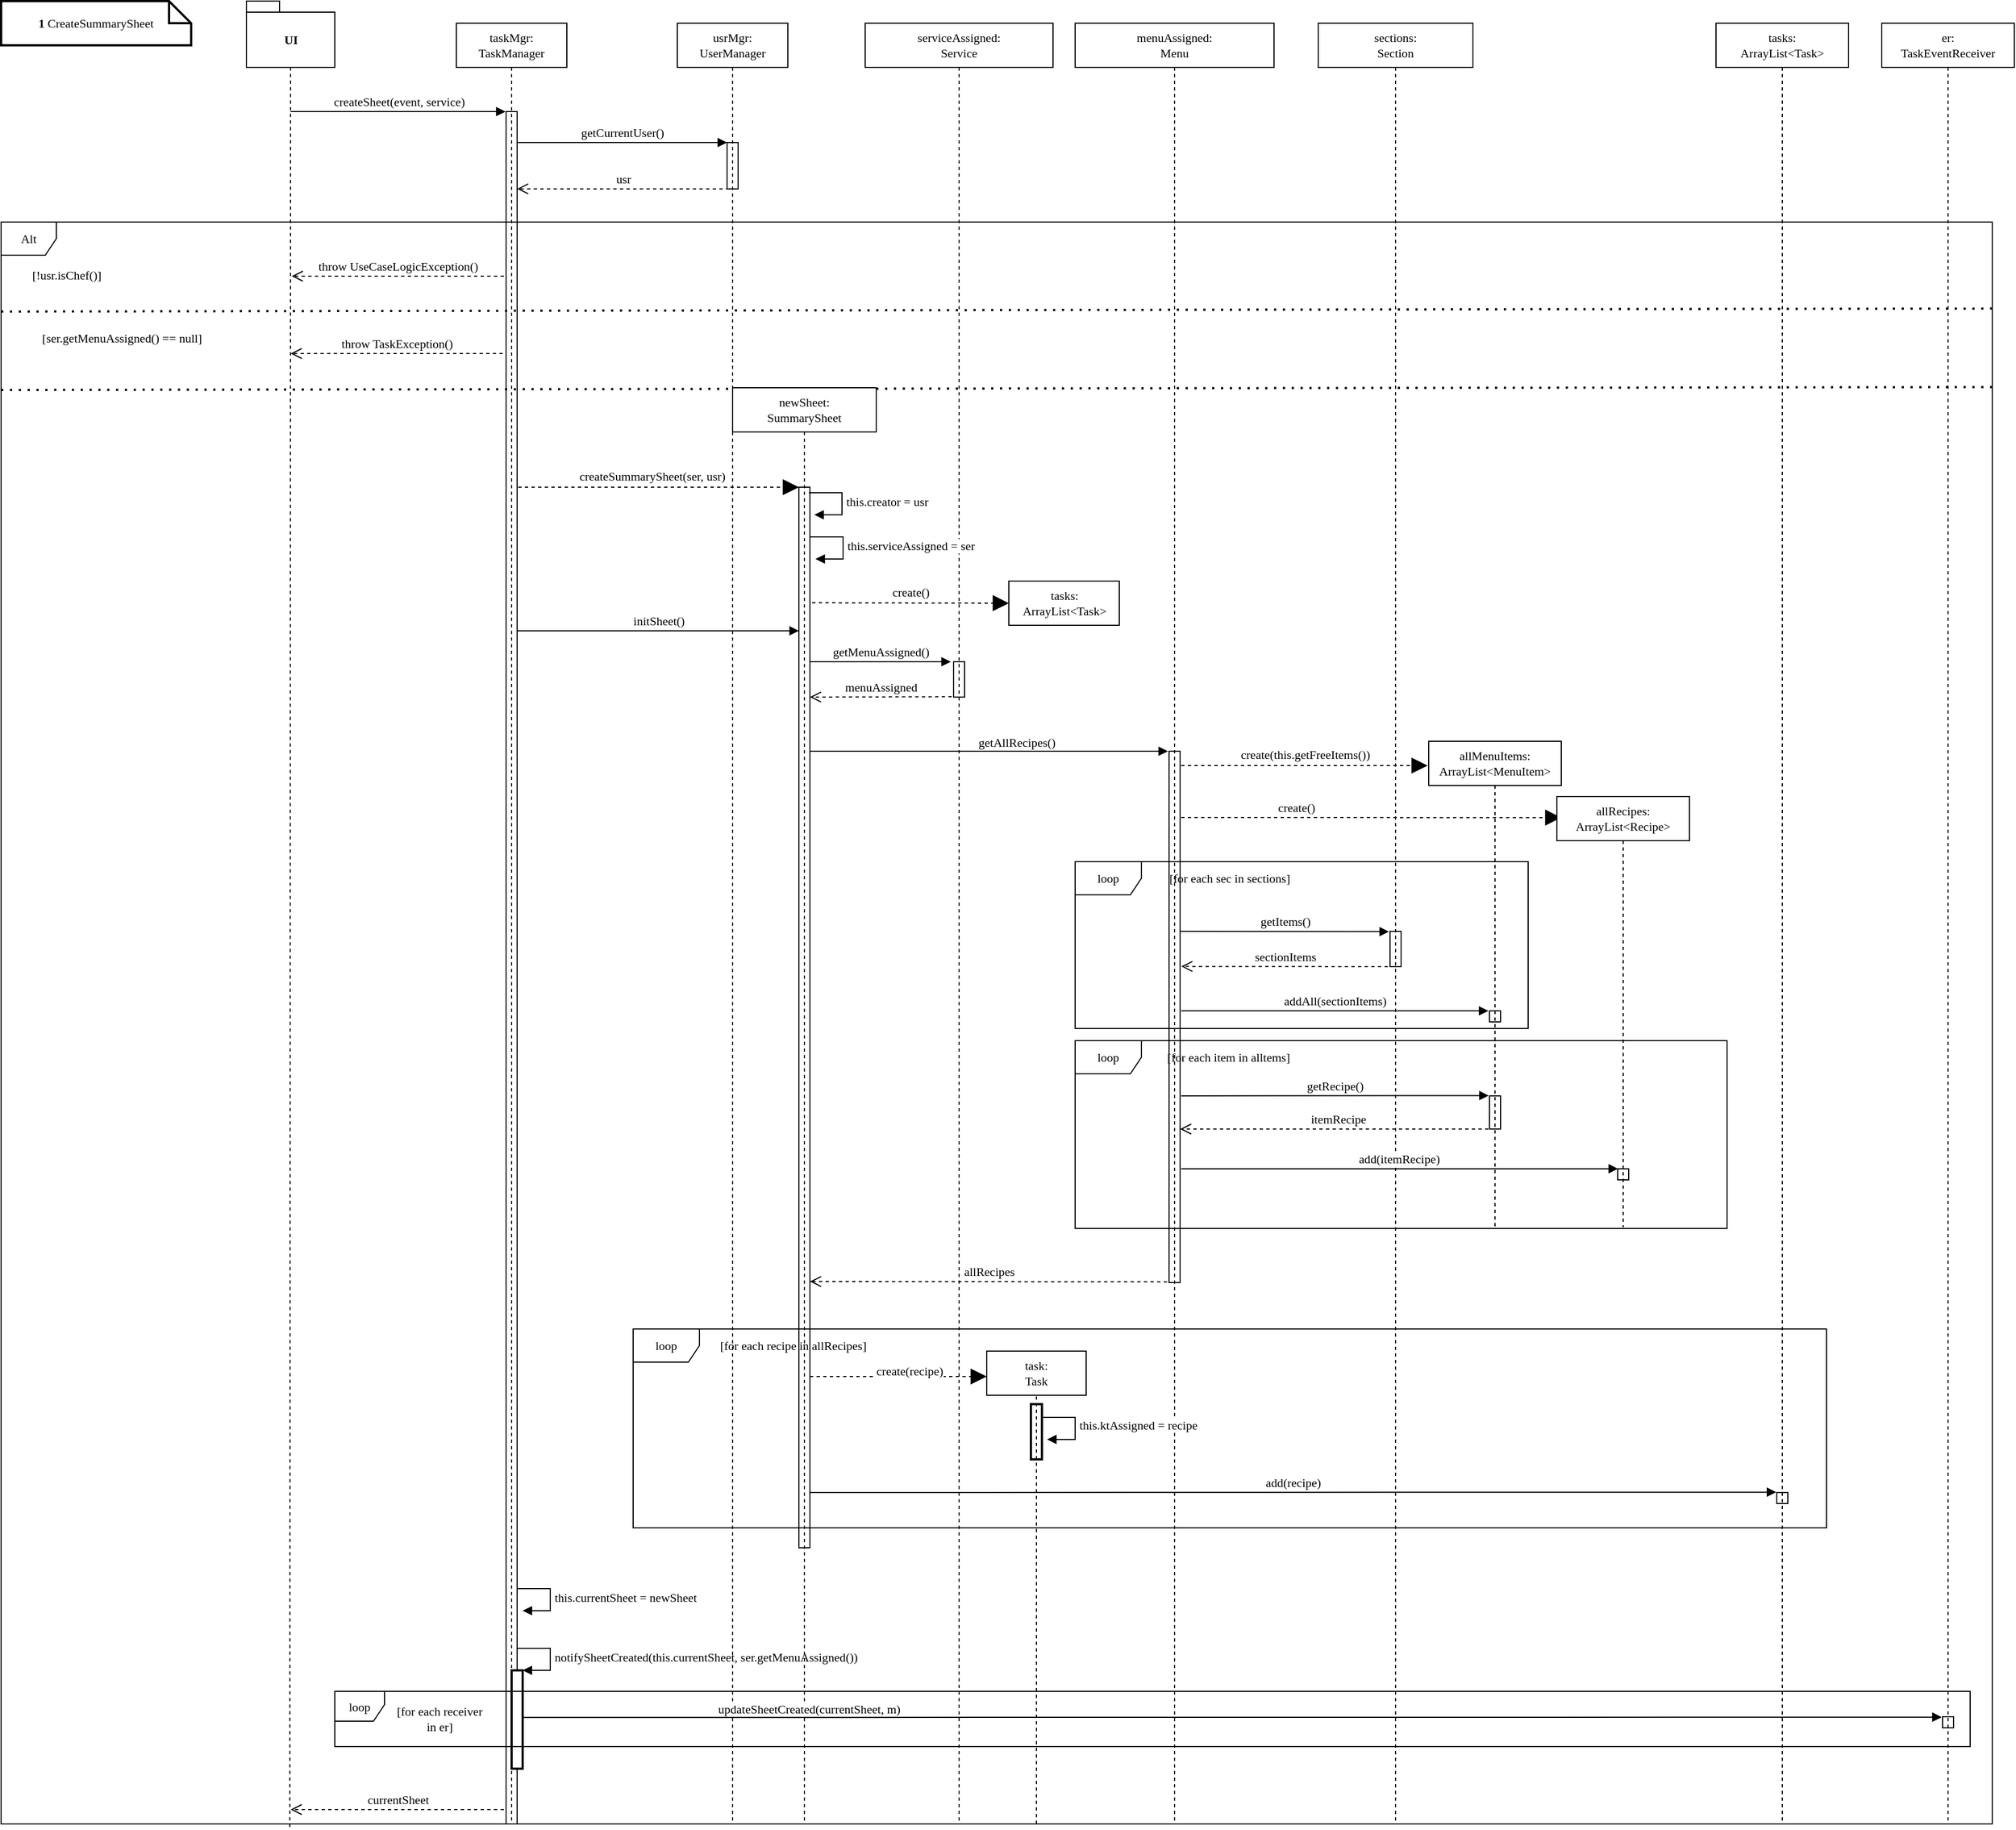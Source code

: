 <mxfile version="20.2.8" type="device" pages="15"><diagram id="Z1FwN66kUXRlbys6G6Cl" name="1"><mxGraphModel dx="3170" dy="943" grid="1" gridSize="10" guides="1" tooltips="1" connect="1" arrows="1" fold="1" page="1" pageScale="1" pageWidth="827" pageHeight="1169" math="0" shadow="0"><root><mxCell id="0"/><mxCell id="1" parent="0"/><mxCell id="OSZNlx4ukSEX-JribO8j-93" value="loop" style="shape=umlFrame;whiteSpace=wrap;html=1;fontFamily=SF UI Text;fillColor=none;fontSize=11;" parent="1" vertex="1"><mxGeometry x="390" y="1242" width="1080" height="180" as="geometry"/></mxCell><mxCell id="OSZNlx4ukSEX-JribO8j-19" value="Alt" style="shape=umlFrame;whiteSpace=wrap;html=1;fillColor=none;width=50;height=30;fontFamily=SF UI Text;fontSize=11;pointerEvents=0;" parent="1" vertex="1"><mxGeometry x="-182" y="240" width="1802" height="1450" as="geometry"/></mxCell><mxCell id="OSZNlx4ukSEX-JribO8j-54" value="loop" style="shape=umlFrame;whiteSpace=wrap;html=1;fontFamily=SF UI Text;fillColor=none;fontSize=11;" parent="1" vertex="1"><mxGeometry x="790" y="819" width="410" height="151" as="geometry"/></mxCell><mxCell id="OSZNlx4ukSEX-JribO8j-6" value="UI" style="shape=folder;fontStyle=1;spacingTop=10;tabWidth=30;tabHeight=10;tabPosition=left;html=1;fontFamily=SF UI Text;fontSize=11;" parent="1" vertex="1"><mxGeometry x="40" y="40" width="80" height="60" as="geometry"/></mxCell><mxCell id="OSZNlx4ukSEX-JribO8j-10" value="" style="endArrow=none;dashed=1;html=1;rounded=0;entryX=0.5;entryY=1;entryDx=0;entryDy=0;entryPerimeter=0;fontFamily=SF UI Text;fontSize=11;exitX=0.145;exitY=1.002;exitDx=0;exitDy=0;exitPerimeter=0;" parent="1" source="OSZNlx4ukSEX-JribO8j-19" target="OSZNlx4ukSEX-JribO8j-6" edge="1"><mxGeometry width="50" height="50" relative="1" as="geometry"><mxPoint x="80" y="1620" as="sourcePoint"/><mxPoint x="210" y="230" as="targetPoint"/></mxGeometry></mxCell><mxCell id="OSZNlx4ukSEX-JribO8j-12" value="taskMgr:&lt;br style=&quot;font-size: 11px;&quot;&gt;TaskManager" style="shape=umlLifeline;perimeter=lifelinePerimeter;whiteSpace=wrap;html=1;container=1;collapsible=0;recursiveResize=0;outlineConnect=0;fontFamily=SF UI Text;fontSize=11;" parent="1" vertex="1"><mxGeometry x="230" y="60" width="100" height="1630" as="geometry"/></mxCell><mxCell id="OSZNlx4ukSEX-JribO8j-16" value="getCurrentUser()" style="html=1;verticalAlign=bottom;endArrow=block;rounded=0;fontFamily=SF UI Text;fontSize=11;" parent="OSZNlx4ukSEX-JribO8j-12" edge="1"><mxGeometry width="80" relative="1" as="geometry"><mxPoint x="55" y="108" as="sourcePoint"/><mxPoint x="245" y="108" as="targetPoint"/></mxGeometry></mxCell><mxCell id="OSZNlx4ukSEX-JribO8j-22" value="" style="html=1;points=[];perimeter=orthogonalPerimeter;fillColor=none;fontFamily=SF UI Text;fontSize=11;" parent="OSZNlx4ukSEX-JribO8j-12" vertex="1"><mxGeometry x="45" y="80" width="10" height="1550" as="geometry"/></mxCell><mxCell id="OSZNlx4ukSEX-JribO8j-101" value="this.currentSheet = newSheet" style="edgeStyle=orthogonalEdgeStyle;html=1;align=left;spacingLeft=2;endArrow=block;rounded=0;fontFamily=SF UI Text;fontSize=11;" parent="OSZNlx4ukSEX-JribO8j-12" edge="1"><mxGeometry relative="1" as="geometry"><mxPoint x="55" y="1417" as="sourcePoint"/><Array as="points"><mxPoint x="85" y="1417"/></Array><mxPoint x="60" y="1437" as="targetPoint"/></mxGeometry></mxCell><mxCell id="OSZNlx4ukSEX-JribO8j-109" value="notifySheetCreated(this.currentSheet, ser.getMenuAssigned())" style="edgeStyle=orthogonalEdgeStyle;html=1;align=left;spacingLeft=2;endArrow=block;rounded=0;entryX=1;entryY=0;fontFamily=SF UI Text;fontSize=11;" parent="OSZNlx4ukSEX-JribO8j-12" target="OSZNlx4ukSEX-JribO8j-108" edge="1"><mxGeometry relative="1" as="geometry"><mxPoint x="55" y="1471" as="sourcePoint"/><Array as="points"><mxPoint x="85" y="1471"/><mxPoint x="85" y="1491"/></Array></mxGeometry></mxCell><mxCell id="OSZNlx4ukSEX-JribO8j-108" value="" style="html=1;points=[];perimeter=orthogonalPerimeter;pointerEvents=0;fontFamily=SF UI Text;fontSize=11;strokeWidth=2;fillColor=default;" parent="OSZNlx4ukSEX-JribO8j-12" vertex="1"><mxGeometry x="50" y="1491" width="10" height="89" as="geometry"/></mxCell><mxCell id="OSZNlx4ukSEX-JribO8j-13" value="createSheet(event, service)" style="html=1;verticalAlign=bottom;endArrow=block;rounded=0;fontFamily=SF UI Text;fontSize=11;" parent="1" edge="1"><mxGeometry width="80" relative="1" as="geometry"><mxPoint x="80" y="140" as="sourcePoint"/><mxPoint x="274.5" y="140.0" as="targetPoint"/></mxGeometry></mxCell><mxCell id="OSZNlx4ukSEX-JribO8j-14" value="usrMgr:&lt;br style=&quot;font-size: 11px;&quot;&gt;UserManager" style="shape=umlLifeline;perimeter=lifelinePerimeter;whiteSpace=wrap;html=1;container=1;collapsible=0;recursiveResize=0;outlineConnect=0;fontFamily=SF UI Text;fontSize=11;" parent="1" vertex="1"><mxGeometry x="430" y="60" width="100" height="1630" as="geometry"/></mxCell><mxCell id="OSZNlx4ukSEX-JribO8j-17" value="" style="html=1;points=[];perimeter=orthogonalPerimeter;fillColor=none;fontFamily=SF UI Text;fontSize=11;" parent="OSZNlx4ukSEX-JribO8j-14" vertex="1"><mxGeometry x="45" y="108" width="10" height="42" as="geometry"/></mxCell><mxCell id="-rb6ZOfwOwmQ26pHqash-1" value="initSheet()" style="html=1;verticalAlign=bottom;endArrow=block;rounded=0;fontFamily=SF UI Text;fontSize=11;" parent="OSZNlx4ukSEX-JribO8j-14" edge="1"><mxGeometry width="80" relative="1" as="geometry"><mxPoint x="-144.5" y="550" as="sourcePoint"/><mxPoint x="110" y="550" as="targetPoint"/></mxGeometry></mxCell><mxCell id="OSZNlx4ukSEX-JribO8j-18" value="usr" style="html=1;verticalAlign=bottom;endArrow=open;dashed=1;endSize=8;rounded=0;entryX=0.48;entryY=0.191;entryDx=0;entryDy=0;entryPerimeter=0;fontFamily=SF UI Text;fontSize=11;" parent="1" edge="1"><mxGeometry relative="1" as="geometry"><mxPoint x="477" y="210" as="sourcePoint"/><mxPoint x="285" y="209.98" as="targetPoint"/></mxGeometry></mxCell><mxCell id="OSZNlx4ukSEX-JribO8j-21" value="" style="endArrow=none;dashed=1;html=1;dashPattern=1 3;strokeWidth=2;rounded=0;fontFamily=SF UI Text;fontSize=11;entryX=1;entryY=0.054;entryDx=0;entryDy=0;entryPerimeter=0;" parent="1" target="OSZNlx4ukSEX-JribO8j-19" edge="1"><mxGeometry width="50" height="50" relative="1" as="geometry"><mxPoint x="-182" y="321" as="sourcePoint"/><mxPoint x="1481.818" y="320" as="targetPoint"/></mxGeometry></mxCell><mxCell id="OSZNlx4ukSEX-JribO8j-23" value="throw UseCaseLogicException()" style="html=1;verticalAlign=bottom;endArrow=open;dashed=1;endSize=8;rounded=0;entryX=0.48;entryY=0.191;entryDx=0;entryDy=0;entryPerimeter=0;fontFamily=SF UI Text;fontSize=11;" parent="1" edge="1"><mxGeometry relative="1" as="geometry"><mxPoint x="273" y="289.02" as="sourcePoint"/><mxPoint x="81" y="289.0" as="targetPoint"/></mxGeometry></mxCell><mxCell id="OSZNlx4ukSEX-JribO8j-24" value="serviceAssigned:&lt;br style=&quot;font-size: 11px;&quot;&gt;Service" style="shape=umlLifeline;perimeter=lifelinePerimeter;whiteSpace=wrap;html=1;container=1;collapsible=0;recursiveResize=0;outlineConnect=0;fontFamily=SF UI Text;fontSize=11;" parent="1" vertex="1"><mxGeometry x="600" y="60" width="170" height="1630" as="geometry"/></mxCell><mxCell id="OSZNlx4ukSEX-JribO8j-66" value="" style="html=1;points=[];perimeter=orthogonalPerimeter;fillColor=none;fontFamily=SF UI Text;fontSize=11;" parent="OSZNlx4ukSEX-JribO8j-24" vertex="1"><mxGeometry x="80" y="578" width="10" height="32" as="geometry"/></mxCell><mxCell id="OSZNlx4ukSEX-JribO8j-116" value="" style="endArrow=none;dashed=1;html=1;rounded=0;fontFamily=SF UI Text;fontSize=11;" parent="OSZNlx4ukSEX-JribO8j-24" target="OSZNlx4ukSEX-JribO8j-96" edge="1"><mxGeometry width="50" height="50" relative="1" as="geometry"><mxPoint x="155" y="1630" as="sourcePoint"/><mxPoint x="180" y="1290" as="targetPoint"/></mxGeometry></mxCell><mxCell id="OSZNlx4ukSEX-JribO8j-74" value="tasks:&lt;br style=&quot;font-size: 11px;&quot;&gt;ArrayList&amp;lt;Task&amp;gt;" style="html=1;fontFamily=SF UI Text;fillColor=none;fontSize=11;" parent="OSZNlx4ukSEX-JribO8j-24" vertex="1"><mxGeometry x="130" y="505" width="100" height="40" as="geometry"/></mxCell><mxCell id="JMGyoPitDaAbDWBUv2q1-5" value="add(recipe)" style="html=1;verticalAlign=bottom;endArrow=block;rounded=0;fontFamily=SF UI Text;fontSize=11;entryX=-0.046;entryY=-0.031;entryDx=0;entryDy=0;entryPerimeter=0;" parent="OSZNlx4ukSEX-JribO8j-24" target="JMGyoPitDaAbDWBUv2q1-6" edge="1"><mxGeometry width="80" relative="1" as="geometry"><mxPoint x="-50" y="1330" as="sourcePoint"/><mxPoint x="429" y="1330" as="targetPoint"/><mxPoint as="offset"/></mxGeometry></mxCell><mxCell id="OSZNlx4ukSEX-JribO8j-27" value="" style="endArrow=none;dashed=1;html=1;dashPattern=1 3;strokeWidth=2;rounded=0;fontFamily=SF UI Text;fontSize=11;entryX=1;entryY=0.103;entryDx=0;entryDy=0;entryPerimeter=0;" parent="1" target="OSZNlx4ukSEX-JribO8j-19" edge="1"><mxGeometry width="50" height="50" relative="1" as="geometry"><mxPoint x="-182" y="392" as="sourcePoint"/><mxPoint x="1500" y="390" as="targetPoint"/></mxGeometry></mxCell><mxCell id="OSZNlx4ukSEX-JribO8j-28" value="&lt;span style=&quot;font-size: 11px;&quot;&gt;[!usr.isChef()]&lt;/span&gt;" style="text;html=1;align=center;verticalAlign=middle;resizable=0;points=[];autosize=1;strokeColor=none;fillColor=none;fontFamily=SF UI Text;fontSize=11;" parent="1" vertex="1"><mxGeometry x="-168" y="273" width="90" height="30" as="geometry"/></mxCell><mxCell id="OSZNlx4ukSEX-JribO8j-29" value="&lt;span style=&quot;font-size: 11px;&quot;&gt;[ser.getMenuAssigned() == null]&lt;/span&gt;" style="text;html=1;align=center;verticalAlign=middle;resizable=0;points=[];autosize=1;strokeColor=none;fillColor=none;fontFamily=SF UI Text;fontSize=11;" parent="1" vertex="1"><mxGeometry x="-168" y="330" width="190" height="30" as="geometry"/></mxCell><mxCell id="OSZNlx4ukSEX-JribO8j-30" value="throw TaskException()" style="html=1;verticalAlign=bottom;endArrow=open;dashed=1;endSize=8;rounded=0;entryX=0.48;entryY=0.191;entryDx=0;entryDy=0;entryPerimeter=0;fontFamily=SF UI Text;fontSize=11;" parent="1" edge="1"><mxGeometry relative="1" as="geometry"><mxPoint x="272" y="359.02" as="sourcePoint"/><mxPoint x="80" y="359.0" as="targetPoint"/></mxGeometry></mxCell><mxCell id="OSZNlx4ukSEX-JribO8j-31" value="newSheet:&lt;br style=&quot;font-size: 11px;&quot;&gt;SummarySheet" style="shape=umlLifeline;perimeter=lifelinePerimeter;whiteSpace=wrap;html=1;container=1;collapsible=0;recursiveResize=0;outlineConnect=0;fontFamily=SF UI Text;fontSize=11;" parent="1" vertex="1"><mxGeometry x="480" y="390" width="130" height="1300" as="geometry"/></mxCell><mxCell id="OSZNlx4ukSEX-JribO8j-35" value="" style="html=1;points=[];perimeter=orthogonalPerimeter;fillColor=none;fontFamily=SF UI Text;fontSize=11;" parent="OSZNlx4ukSEX-JribO8j-31" vertex="1"><mxGeometry x="60" y="90" width="10" height="960" as="geometry"/></mxCell><mxCell id="OSZNlx4ukSEX-JribO8j-38" value="this.creator = usr" style="edgeStyle=orthogonalEdgeStyle;html=1;align=left;spacingLeft=2;endArrow=block;rounded=0;fontFamily=SF UI Text;fontSize=11;" parent="OSZNlx4ukSEX-JribO8j-31" edge="1"><mxGeometry relative="1" as="geometry"><mxPoint x="69" y="95" as="sourcePoint"/><Array as="points"><mxPoint x="99" y="95"/></Array><mxPoint x="74" y="115" as="targetPoint"/></mxGeometry></mxCell><mxCell id="OSZNlx4ukSEX-JribO8j-39" value="this.serviceAssigned = ser" style="edgeStyle=orthogonalEdgeStyle;html=1;align=left;spacingLeft=2;endArrow=block;rounded=0;fontFamily=SF UI Text;fontSize=11;" parent="OSZNlx4ukSEX-JribO8j-31" edge="1"><mxGeometry relative="1" as="geometry"><mxPoint x="70" y="135" as="sourcePoint"/><Array as="points"><mxPoint x="100" y="135"/></Array><mxPoint x="75" y="155" as="targetPoint"/></mxGeometry></mxCell><mxCell id="OSZNlx4ukSEX-JribO8j-65" value="getMenuAssigned()" style="html=1;verticalAlign=bottom;endArrow=block;rounded=0;fontFamily=SF UI Text;fontSize=11;entryX=-0.25;entryY=0;entryDx=0;entryDy=0;entryPerimeter=0;" parent="OSZNlx4ukSEX-JribO8j-31" target="OSZNlx4ukSEX-JribO8j-66" edge="1"><mxGeometry width="80" relative="1" as="geometry"><mxPoint x="70" y="248" as="sourcePoint"/><mxPoint x="193" y="248" as="targetPoint"/><mxPoint as="offset"/></mxGeometry></mxCell><mxCell id="OSZNlx4ukSEX-JribO8j-69" value="getAllRecipes()" style="html=1;verticalAlign=bottom;endArrow=block;rounded=0;fontFamily=SF UI Text;fontSize=11;" parent="OSZNlx4ukSEX-JribO8j-31" edge="1"><mxGeometry x="0.15" y="-1" width="80" relative="1" as="geometry"><mxPoint x="70" y="329" as="sourcePoint"/><mxPoint x="394" y="329" as="targetPoint"/><mxPoint as="offset"/></mxGeometry></mxCell><mxCell id="OSZNlx4ukSEX-JribO8j-33" value="createSummarySheet(ser, usr)" style="endArrow=block;endSize=12;dashed=1;html=1;rounded=0;fontFamily=SF UI Text;fontSize=11;endFill=1;" parent="1" target="OSZNlx4ukSEX-JribO8j-35" edge="1"><mxGeometry x="-0.048" y="10" width="160" relative="1" as="geometry"><mxPoint x="286" y="480" as="sourcePoint"/><mxPoint x="523" y="480" as="targetPoint"/><mxPoint as="offset"/></mxGeometry></mxCell><mxCell id="OSZNlx4ukSEX-JribO8j-40" value="menuAssigned:&lt;br style=&quot;font-size: 11px;&quot;&gt;Menu" style="shape=umlLifeline;perimeter=lifelinePerimeter;whiteSpace=wrap;html=1;container=1;collapsible=0;recursiveResize=0;outlineConnect=0;fontFamily=SF UI Text;fontSize=11;" parent="1" vertex="1"><mxGeometry x="790" y="60" width="180" height="1630" as="geometry"/></mxCell><mxCell id="OSZNlx4ukSEX-JribO8j-45" value="" style="html=1;points=[];perimeter=orthogonalPerimeter;fillColor=none;fontFamily=SF UI Text;fontSize=11;" parent="OSZNlx4ukSEX-JribO8j-40" vertex="1"><mxGeometry x="85" y="659" width="10" height="481" as="geometry"/></mxCell><mxCell id="OSZNlx4ukSEX-JribO8j-41" value="sections:&lt;br style=&quot;font-size: 11px;&quot;&gt;Section" style="shape=umlLifeline;perimeter=lifelinePerimeter;whiteSpace=wrap;html=1;container=1;collapsible=0;recursiveResize=0;outlineConnect=0;fontFamily=SF UI Text;fontSize=11;" parent="1" vertex="1"><mxGeometry x="1010" y="60" width="140" height="1630" as="geometry"/></mxCell><mxCell id="OSZNlx4ukSEX-JribO8j-67" value="menuAssigned" style="html=1;verticalAlign=bottom;endArrow=open;dashed=1;endSize=8;rounded=0;fontFamily=SF UI Text;fontSize=11;exitX=-0.172;exitY=0.989;exitDx=0;exitDy=0;exitPerimeter=0;" parent="1" source="OSZNlx4ukSEX-JribO8j-66" edge="1"><mxGeometry relative="1" as="geometry"><mxPoint x="670" y="670" as="sourcePoint"/><mxPoint x="550" y="670" as="targetPoint"/></mxGeometry></mxCell><mxCell id="OSZNlx4ukSEX-JribO8j-70" value="allRecipes" style="html=1;verticalAlign=bottom;endArrow=open;dashed=1;endSize=8;rounded=0;fontFamily=SF UI Text;exitX=-0.181;exitY=1.011;exitDx=0;exitDy=0;exitPerimeter=0;fontSize=11;" parent="1" edge="1"><mxGeometry relative="1" as="geometry"><mxPoint x="873.19" y="1199.322" as="sourcePoint"/><mxPoint x="550" y="1199" as="targetPoint"/></mxGeometry></mxCell><mxCell id="OSZNlx4ukSEX-JribO8j-56" value="[for each sec in sections]" style="text;html=1;strokeColor=none;fillColor=none;align=center;verticalAlign=middle;whiteSpace=wrap;rounded=0;fontFamily=SF UI Text;fontSize=11;" parent="1" vertex="1"><mxGeometry x="850" y="819" width="160" height="30" as="geometry"/></mxCell><mxCell id="OSZNlx4ukSEX-JribO8j-75" value="create(this.getFreeItems())" style="endArrow=block;endSize=12;dashed=1;html=1;rounded=0;fontFamily=SF UI Text;fontSize=11;endFill=1;entryX=0;entryY=0.5;entryDx=0;entryDy=0;" parent="1" edge="1"><mxGeometry y="10" width="160" relative="1" as="geometry"><mxPoint x="886" y="732" as="sourcePoint"/><mxPoint x="1109" y="732" as="targetPoint"/><mxPoint as="offset"/></mxGeometry></mxCell><mxCell id="OSZNlx4ukSEX-JribO8j-77" value="allMenuItems:&lt;br&gt;ArrayList&amp;lt;MenuItem&amp;gt;" style="shape=umlLifeline;perimeter=lifelinePerimeter;whiteSpace=wrap;html=1;container=1;collapsible=0;recursiveResize=0;outlineConnect=0;fontFamily=SF UI Text;fontSize=11;" parent="1" vertex="1"><mxGeometry x="1110" y="710" width="120" height="440" as="geometry"/></mxCell><mxCell id="OSZNlx4ukSEX-JribO8j-80" value="" style="html=1;points=[];perimeter=orthogonalPerimeter;fillColor=none;fontFamily=SF UI Text;fontSize=11;" parent="OSZNlx4ukSEX-JribO8j-77" vertex="1"><mxGeometry x="55" y="244" width="10" height="10" as="geometry"/></mxCell><mxCell id="OSZNlx4ukSEX-JribO8j-79" value="addAll(sectionItems)" style="html=1;verticalAlign=bottom;endArrow=block;rounded=0;fontFamily=SF UI Text;fontSize=11;" parent="1" edge="1"><mxGeometry width="80" relative="1" as="geometry"><mxPoint x="886" y="954" as="sourcePoint"/><mxPoint x="1164" y="954" as="targetPoint"/><mxPoint as="offset"/></mxGeometry></mxCell><mxCell id="OSZNlx4ukSEX-JribO8j-81" value="loop" style="shape=umlFrame;whiteSpace=wrap;html=1;fontFamily=SF UI Text;fillColor=none;fontSize=11;" parent="1" vertex="1"><mxGeometry x="790" y="981" width="590" height="170" as="geometry"/></mxCell><mxCell id="OSZNlx4ukSEX-JribO8j-82" value="[for each item in alltems]" style="text;html=1;strokeColor=none;fillColor=none;align=center;verticalAlign=middle;whiteSpace=wrap;rounded=0;fontFamily=SF UI Text;fontSize=11;" parent="1" vertex="1"><mxGeometry x="844" y="981" width="170" height="30" as="geometry"/></mxCell><mxCell id="OSZNlx4ukSEX-JribO8j-83" value="getRecipe()" style="html=1;verticalAlign=bottom;endArrow=block;rounded=0;fontFamily=SF UI Text;fontSize=11;entryX=-0.071;entryY=-0.01;entryDx=0;entryDy=0;entryPerimeter=0;" parent="1" edge="1" target="OSZNlx4ukSEX-JribO8j-84"><mxGeometry width="80" relative="1" as="geometry"><mxPoint x="886" y="1031" as="sourcePoint"/><mxPoint x="1284" y="1031" as="targetPoint"/><mxPoint as="offset"/></mxGeometry></mxCell><mxCell id="OSZNlx4ukSEX-JribO8j-84" value="" style="html=1;points=[];perimeter=orthogonalPerimeter;fillColor=none;fontFamily=SF UI Text;fontSize=11;" parent="1" vertex="1"><mxGeometry x="1165" y="1031" width="10" height="30" as="geometry"/></mxCell><mxCell id="OSZNlx4ukSEX-JribO8j-85" value="itemRecipe" style="html=1;verticalAlign=bottom;endArrow=open;dashed=1;endSize=8;rounded=0;fontFamily=SF UI Text;fontSize=11;" parent="1" edge="1"><mxGeometry relative="1" as="geometry"><mxPoint x="1170" y="1061" as="sourcePoint"/><mxPoint x="885" y="1061" as="targetPoint"/></mxGeometry></mxCell><mxCell id="OSZNlx4ukSEX-JribO8j-86" value="create()" style="endArrow=block;endSize=12;dashed=1;html=1;rounded=0;fontFamily=SF UI Text;fontSize=11;endFill=1;entryX=0.033;entryY=0.049;entryDx=0;entryDy=0;entryPerimeter=0;" parent="1" edge="1" target="OSZNlx4ukSEX-JribO8j-87"><mxGeometry x="-0.395" y="9" width="160" relative="1" as="geometry"><mxPoint x="886" y="779" as="sourcePoint"/><mxPoint x="1220" y="780" as="targetPoint"/><mxPoint as="offset"/></mxGeometry></mxCell><mxCell id="OSZNlx4ukSEX-JribO8j-87" value="allRecipes:&lt;br&gt;ArrayList&amp;lt;Recipe&amp;gt;" style="shape=umlLifeline;perimeter=lifelinePerimeter;whiteSpace=wrap;html=1;container=1;collapsible=0;recursiveResize=0;outlineConnect=0;fontFamily=SF UI Text;fontSize=11;" parent="1" vertex="1"><mxGeometry x="1226" y="760" width="120" height="390" as="geometry"/></mxCell><mxCell id="OSZNlx4ukSEX-JribO8j-91" value="" style="html=1;points=[];perimeter=orthogonalPerimeter;fillColor=none;fontFamily=SF UI Text;fontSize=11;" parent="OSZNlx4ukSEX-JribO8j-87" vertex="1"><mxGeometry x="55" y="337" width="10" height="10" as="geometry"/></mxCell><mxCell id="OSZNlx4ukSEX-JribO8j-90" value="add(itemRecipe)" style="html=1;verticalAlign=bottom;endArrow=block;rounded=0;fontFamily=SF UI Text;fontSize=11;entryX=0.032;entryY=-0.001;entryDx=0;entryDy=0;entryPerimeter=0;" parent="1" edge="1" target="OSZNlx4ukSEX-JribO8j-91"><mxGeometry width="80" relative="1" as="geometry"><mxPoint x="886" y="1097" as="sourcePoint"/><mxPoint x="1365" y="1097" as="targetPoint"/><mxPoint as="offset"/></mxGeometry></mxCell><mxCell id="OSZNlx4ukSEX-JribO8j-94" value="[for each recipe in allRecipes]" style="text;html=1;strokeColor=none;fillColor=none;align=center;verticalAlign=middle;whiteSpace=wrap;rounded=0;fontFamily=SF UI Text;fontSize=11;" parent="1" vertex="1"><mxGeometry x="450" y="1242" width="170" height="30" as="geometry"/></mxCell><mxCell id="OSZNlx4ukSEX-JribO8j-95" value="create(recipe)" style="endArrow=block;endSize=12;dashed=1;html=1;rounded=0;fontFamily=SF UI Text;fontSize=11;endFill=1;" parent="1" edge="1"><mxGeometry x="0.125" y="5" width="160" relative="1" as="geometry"><mxPoint x="550" y="1285" as="sourcePoint"/><mxPoint x="710" y="1285" as="targetPoint"/><mxPoint as="offset"/></mxGeometry></mxCell><mxCell id="OSZNlx4ukSEX-JribO8j-96" value="task:&lt;br&gt;Task" style="shape=umlLifeline;perimeter=lifelinePerimeter;whiteSpace=wrap;html=1;container=1;collapsible=0;recursiveResize=0;outlineConnect=0;fontFamily=SF UI Text;fontSize=11;" parent="1" vertex="1"><mxGeometry x="710" y="1262" width="90" height="40" as="geometry"/></mxCell><mxCell id="OSZNlx4ukSEX-JribO8j-102" value="er:&lt;br style=&quot;font-size: 11px;&quot;&gt;TaskEventReceiver" style="shape=umlLifeline;perimeter=lifelinePerimeter;whiteSpace=wrap;html=1;container=1;collapsible=0;recursiveResize=0;outlineConnect=0;fontFamily=SF UI Text;fontSize=11;" parent="1" vertex="1"><mxGeometry x="1520" y="60" width="120" height="1630" as="geometry"/></mxCell><mxCell id="OSZNlx4ukSEX-JribO8j-112" value="" style="html=1;points=[];perimeter=orthogonalPerimeter;fillColor=none;fontFamily=SF UI Text;fontSize=11;" parent="OSZNlx4ukSEX-JribO8j-102" vertex="1"><mxGeometry x="55" y="1533" width="10" height="10" as="geometry"/></mxCell><mxCell id="OSZNlx4ukSEX-JribO8j-105" value="&lt;b&gt;1&lt;/b&gt; CreateSummarySheet" style="shape=note;size=20;whiteSpace=wrap;html=1;pointerEvents=0;fontFamily=SF UI Text;fontSize=11;fillColor=none;strokeWidth=2;" parent="1" vertex="1"><mxGeometry x="-182" y="40" width="172" height="40" as="geometry"/></mxCell><mxCell id="OSZNlx4ukSEX-JribO8j-110" value="updateSheetCreated(currentSheet, m)" style="html=1;verticalAlign=bottom;endArrow=block;rounded=0;fontFamily=SF UI Text;fontSize=11;entryX=-0.074;entryY=0.037;entryDx=0;entryDy=0;entryPerimeter=0;" parent="1" edge="1"><mxGeometry x="-0.597" y="-1" width="80" relative="1" as="geometry"><mxPoint x="290.5" y="1593.62" as="sourcePoint"/><mxPoint x="1574.26" y="1593.37" as="targetPoint"/><mxPoint as="offset"/></mxGeometry></mxCell><mxCell id="OSZNlx4ukSEX-JribO8j-113" value="currentSheet" style="html=1;verticalAlign=bottom;endArrow=open;dashed=1;endSize=8;rounded=0;fontFamily=SF UI Text;fontSize=11;" parent="1" edge="1"><mxGeometry relative="1" as="geometry"><mxPoint x="273" y="1677" as="sourcePoint"/><mxPoint x="80" y="1677" as="targetPoint"/></mxGeometry></mxCell><mxCell id="OSZNlx4ukSEX-JribO8j-73" value="create()" style="endArrow=block;endSize=12;dashed=1;html=1;rounded=0;fontFamily=SF UI Text;fontSize=11;endFill=1;exitX=1.2;exitY=0.109;exitDx=0;exitDy=0;exitPerimeter=0;entryX=0;entryY=0.5;entryDx=0;entryDy=0;" parent="1" source="OSZNlx4ukSEX-JribO8j-35" target="OSZNlx4ukSEX-JribO8j-74" edge="1"><mxGeometry y="10" width="160" relative="1" as="geometry"><mxPoint x="535" y="578" as="sourcePoint"/><mxPoint x="730" y="578" as="targetPoint"/><mxPoint as="offset"/></mxGeometry></mxCell><mxCell id="OSZNlx4ukSEX-JribO8j-47" value="" style="html=1;points=[];perimeter=orthogonalPerimeter;fillColor=none;fontFamily=SF UI Text;fontSize=11;" parent="1" vertex="1"><mxGeometry x="1075" y="882" width="10" height="32" as="geometry"/></mxCell><mxCell id="OSZNlx4ukSEX-JribO8j-49" value="getItems()" style="html=1;verticalAlign=bottom;endArrow=block;rounded=0;fontFamily=SF UI Text;fontSize=11;exitX=1.017;exitY=0.339;exitDx=0;exitDy=0;exitPerimeter=0;entryX=-0.1;entryY=0.01;entryDx=0;entryDy=0;entryPerimeter=0;" parent="1" source="OSZNlx4ukSEX-JribO8j-45" target="OSZNlx4ukSEX-JribO8j-47" edge="1"><mxGeometry width="80" relative="1" as="geometry"><mxPoint x="845" y="882" as="sourcePoint"/><mxPoint x="1035" y="882" as="targetPoint"/><mxPoint as="offset"/></mxGeometry></mxCell><mxCell id="OSZNlx4ukSEX-JribO8j-50" value="sectionItems" style="html=1;verticalAlign=bottom;endArrow=open;dashed=1;endSize=8;rounded=0;fontFamily=SF UI Text;fontSize=11;entryX=1.107;entryY=0.405;entryDx=0;entryDy=0;entryPerimeter=0;exitX=-0.2;exitY=1;exitDx=0;exitDy=0;exitPerimeter=0;" parent="1" source="OSZNlx4ukSEX-JribO8j-47" target="OSZNlx4ukSEX-JribO8j-45" edge="1"><mxGeometry relative="1" as="geometry"><mxPoint x="1035" y="914" as="sourcePoint"/><mxPoint x="889" y="914" as="targetPoint"/></mxGeometry></mxCell><mxCell id="OSZNlx4ukSEX-JribO8j-117" value="" style="html=1;points=[];perimeter=orthogonalPerimeter;pointerEvents=0;fontFamily=SF UI Text;fontSize=11;strokeWidth=2;fillColor=none;" parent="1" vertex="1"><mxGeometry x="749.97" y="1310" width="10" height="50" as="geometry"/></mxCell><mxCell id="lWUGD0mSh4lMy0wZx-4c-2" value="this.ktAssigned = recipe" style="edgeStyle=orthogonalEdgeStyle;html=1;align=left;spacingLeft=2;endArrow=block;rounded=0;entryX=0.965;entryY=0.23;fontFamily=SF UI Text;fontSize=11;entryDx=0;entryDy=0;entryPerimeter=0;" parent="1" edge="1"><mxGeometry relative="1" as="geometry"><mxPoint x="759.97" y="1322" as="sourcePoint"/><Array as="points"><mxPoint x="790" y="1322"/><mxPoint x="790" y="1342"/></Array><mxPoint x="764.62" y="1341.96" as="targetPoint"/></mxGeometry></mxCell><mxCell id="JMGyoPitDaAbDWBUv2q1-3" value="tasks:&lt;br style=&quot;font-size: 11px;&quot;&gt;ArrayList&amp;lt;Task&amp;gt;" style="shape=umlLifeline;perimeter=lifelinePerimeter;whiteSpace=wrap;html=1;container=1;collapsible=0;recursiveResize=0;outlineConnect=0;fontFamily=SF UI Text;fontSize=11;" parent="1" vertex="1"><mxGeometry x="1370" y="60" width="120" height="1630" as="geometry"/></mxCell><mxCell id="JMGyoPitDaAbDWBUv2q1-6" value="" style="html=1;points=[];perimeter=orthogonalPerimeter;fillColor=none;fontFamily=SF UI Text;fontSize=11;" parent="JMGyoPitDaAbDWBUv2q1-3" vertex="1"><mxGeometry x="55" y="1330" width="10" height="10" as="geometry"/></mxCell><mxCell id="OSZNlx4ukSEX-JribO8j-106" value="loop" style="shape=umlFrame;whiteSpace=wrap;html=1;fontFamily=SF UI Text;fillColor=none;fontSize=11;pointerEvents=0;width=45;height=27;" parent="1" vertex="1"><mxGeometry x="120" y="1570" width="1480" height="50" as="geometry"/></mxCell><mxCell id="OSZNlx4ukSEX-JribO8j-107" value="[for each receiver in er]" style="text;html=1;strokeColor=none;fillColor=none;align=center;verticalAlign=middle;whiteSpace=wrap;rounded=0;fontFamily=SF UI Text;fontSize=11;" parent="1" vertex="1"><mxGeometry x="170" y="1580" width="90" height="30" as="geometry"/></mxCell></root></mxGraphModel></diagram><diagram id="jaQnJOO2NNTFgQEDqhn0" name="1a.1"><mxGraphModel dx="1587" dy="620" grid="1" gridSize="10" guides="1" tooltips="1" connect="1" arrows="1" fold="1" page="1" pageScale="1" pageWidth="827" pageHeight="1169" math="0" shadow="0"><root><mxCell id="0"/><mxCell id="1" parent="0"/><mxCell id="YvwZUJpWnTHfPS7aHuHp-1" value="UI" style="shape=folder;fontStyle=1;spacingTop=10;tabWidth=30;tabHeight=10;tabPosition=left;html=1;fontFamily=SF UI Text;fontSize=11;" parent="1" vertex="1"><mxGeometry x="40" y="40" width="80" height="60" as="geometry"/></mxCell><mxCell id="YvwZUJpWnTHfPS7aHuHp-2" value="taskMgr:&lt;br style=&quot;font-size: 11px;&quot;&gt;TaskManager" style="shape=umlLifeline;perimeter=lifelinePerimeter;whiteSpace=wrap;html=1;container=1;collapsible=0;recursiveResize=0;outlineConnect=0;fontFamily=SF UI Text;fontSize=11;" parent="1" vertex="1"><mxGeometry x="230" y="60" width="100" height="400" as="geometry"/></mxCell><mxCell id="YvwZUJpWnTHfPS7aHuHp-4" value="" style="html=1;points=[];perimeter=orthogonalPerimeter;fillColor=none;fontFamily=SF UI Text;fontSize=11;" parent="YvwZUJpWnTHfPS7aHuHp-2" vertex="1"><mxGeometry x="45" y="80" width="10" height="320" as="geometry"/></mxCell><mxCell id="YvwZUJpWnTHfPS7aHuHp-8" value="&lt;b&gt;1a.1&amp;nbsp;&lt;/b&gt;openSheet" style="shape=note;size=20;whiteSpace=wrap;html=1;pointerEvents=0;fontFamily=SF UI Text;fontSize=11;fillColor=none;strokeWidth=2;" parent="1" vertex="1"><mxGeometry x="-182" y="40" width="172" height="40" as="geometry"/></mxCell><mxCell id="FuqBcFTQrzrFCINZj5KG-1" value="" style="endArrow=none;dashed=1;html=1;rounded=0;entryX=0.5;entryY=1;entryDx=0;entryDy=0;entryPerimeter=0;fontFamily=SF UI Text;fontSize=11;exitX=0.388;exitY=1.007;exitDx=0;exitDy=0;exitPerimeter=0;" parent="1" edge="1" source="z-WkaxxKkfJdhCIsWaeY-1"><mxGeometry width="50" height="50" relative="1" as="geometry"><mxPoint x="80" y="360" as="sourcePoint"/><mxPoint x="80" y="100" as="targetPoint"/></mxGeometry></mxCell><mxCell id="aDdj7FAjfy7PK4WPW1o1-1" value="openSheet(sheet)" style="html=1;verticalAlign=bottom;endArrow=block;rounded=0;fontFamily=SF UI Text;fontSize=11;" parent="1" edge="1"><mxGeometry width="80" relative="1" as="geometry"><mxPoint x="80" y="140" as="sourcePoint"/><mxPoint x="274.5" y="140" as="targetPoint"/></mxGeometry></mxCell><mxCell id="CiJM6gMgfZnMs2TINYY--1" value="usrMgr:&lt;br style=&quot;font-size: 11px;&quot;&gt;UserManager" style="shape=umlLifeline;perimeter=lifelinePerimeter;whiteSpace=wrap;html=1;container=1;collapsible=0;recursiveResize=0;outlineConnect=0;fontFamily=SF UI Text;fontSize=11;" parent="1" vertex="1"><mxGeometry x="436" y="60" width="100" height="400" as="geometry"/></mxCell><mxCell id="CiJM6gMgfZnMs2TINYY--2" value="" style="html=1;points=[];perimeter=orthogonalPerimeter;fillColor=none;fontFamily=SF UI Text;fontSize=11;" parent="CiJM6gMgfZnMs2TINYY--1" vertex="1"><mxGeometry x="45" y="100" width="10" height="42" as="geometry"/></mxCell><mxCell id="CiJM6gMgfZnMs2TINYY--3" value="getCurrentUser()" style="html=1;verticalAlign=bottom;endArrow=block;rounded=0;fontFamily=SF UI Text;fontSize=11;" parent="1" edge="1"><mxGeometry width="80" relative="1" as="geometry"><mxPoint x="286" y="160" as="sourcePoint"/><mxPoint x="480.5" y="160" as="targetPoint"/></mxGeometry></mxCell><mxCell id="5HmUNfzPbHhplKZN-r34-1" value="" style="endArrow=classic;html=1;rounded=0;dashed=1;" parent="1" edge="1"><mxGeometry width="50" height="50" relative="1" as="geometry"><mxPoint x="486" y="202" as="sourcePoint"/><mxPoint x="285.21" y="202" as="targetPoint"/></mxGeometry></mxCell><mxCell id="5HmUNfzPbHhplKZN-r34-2" value="user" style="edgeLabel;html=1;align=center;verticalAlign=middle;resizable=0;points=[];" parent="5HmUNfzPbHhplKZN-r34-1" vertex="1" connectable="0"><mxGeometry x="0.158" relative="1" as="geometry"><mxPoint x="15" y="-9" as="offset"/></mxGeometry></mxCell><mxCell id="z-WkaxxKkfJdhCIsWaeY-1" value="Alt" style="shape=umlFrame;whiteSpace=wrap;html=1;fillColor=none;width=50;height=30;fontFamily=SF UI Text;fontSize=11;pointerEvents=0;" parent="1" vertex="1"><mxGeometry x="-230" y="224" width="800" height="236" as="geometry"/></mxCell><mxCell id="z-WkaxxKkfJdhCIsWaeY-2" value="" style="endArrow=none;dashed=1;html=1;dashPattern=1 3;strokeWidth=2;rounded=0;fontFamily=SF UI Text;fontSize=11;exitX=0;exitY=0.183;exitDx=0;exitDy=0;exitPerimeter=0;" parent="1" edge="1"><mxGeometry width="50" height="50" relative="1" as="geometry"><mxPoint x="-230.0" y="279.888" as="sourcePoint"/><mxPoint x="570" y="280" as="targetPoint"/></mxGeometry></mxCell><mxCell id="z-WkaxxKkfJdhCIsWaeY-4" value="&lt;span style=&quot;font-size: 11px;&quot;&gt;[!usr.isChef()]&lt;/span&gt;" style="text;html=1;align=center;verticalAlign=middle;resizable=0;points=[];autosize=1;strokeColor=none;fillColor=none;fontFamily=SF UI Text;fontSize=11;" parent="1" vertex="1"><mxGeometry x="-170" y="230" width="90" height="30" as="geometry"/></mxCell><mxCell id="v9rQavNgtMH3RKb89fj4-1" value="throw UseCaseLogicException()" style="html=1;verticalAlign=bottom;endArrow=open;dashed=1;endSize=8;rounded=0;entryX=0.48;entryY=0.191;entryDx=0;entryDy=0;entryPerimeter=0;fontFamily=SF UI Text;fontSize=11;" parent="1" edge="1"><mxGeometry relative="1" as="geometry"><mxPoint x="273" y="258.02" as="sourcePoint"/><mxPoint x="81" y="258" as="targetPoint"/></mxGeometry></mxCell><mxCell id="Nl6rblilqp8xb06UBfgN-1" value="setCurrentSheet(sheet)" style="edgeStyle=orthogonalEdgeStyle;html=1;align=left;spacingLeft=2;endArrow=block;rounded=0;entryX=1;entryY=0;fontFamily=SF UI Text;fontSize=11;" parent="1" target="Nl6rblilqp8xb06UBfgN-2" edge="1"><mxGeometry relative="1" as="geometry"><mxPoint x="285" y="366" as="sourcePoint"/><Array as="points"><mxPoint x="315" y="366"/><mxPoint x="315" y="386"/></Array></mxGeometry></mxCell><mxCell id="Nl6rblilqp8xb06UBfgN-2" value="" style="html=1;points=[];perimeter=orthogonalPerimeter;pointerEvents=0;fontFamily=SF UI Text;fontSize=11;strokeWidth=2;fillColor=default;" parent="1" vertex="1"><mxGeometry x="280" y="386" width="10" height="10" as="geometry"/></mxCell><mxCell id="Nl6rblilqp8xb06UBfgN-3" value="currentSheet" style="html=1;verticalAlign=bottom;endArrow=open;dashed=1;endSize=8;rounded=0;entryX=0.48;entryY=0.191;entryDx=0;entryDy=0;entryPerimeter=0;fontFamily=SF UI Text;fontSize=11;" parent="1" edge="1"><mxGeometry relative="1" as="geometry"><mxPoint x="273" y="417.02" as="sourcePoint"/><mxPoint x="81" y="417" as="targetPoint"/></mxGeometry></mxCell><mxCell id="jG8G_BkFD9_VMcZPcj9X-1" value="" style="endArrow=none;dashed=1;html=1;dashPattern=1 3;strokeWidth=2;rounded=0;fontFamily=SF UI Text;fontSize=11;exitX=0;exitY=0.183;exitDx=0;exitDy=0;exitPerimeter=0;" edge="1" parent="1"><mxGeometry width="50" height="50" relative="1" as="geometry"><mxPoint x="-230.0" y="331.888" as="sourcePoint"/><mxPoint x="570" y="332" as="targetPoint"/></mxGeometry></mxCell><mxCell id="jG8G_BkFD9_VMcZPcj9X-4" value="&lt;span style=&quot;font-size: 11px;&quot;&gt;[!(sheet.isCreator(user))]&lt;/span&gt;" style="text;html=1;align=center;verticalAlign=middle;resizable=0;points=[];autosize=1;strokeColor=none;fillColor=none;fontFamily=SF UI Text;fontSize=11;" vertex="1" parent="1"><mxGeometry x="-171" y="290" width="150" height="30" as="geometry"/></mxCell><mxCell id="jG8G_BkFD9_VMcZPcj9X-5" value="throw TaskException()" style="html=1;verticalAlign=bottom;endArrow=open;dashed=1;endSize=8;rounded=0;entryX=0.48;entryY=0.191;entryDx=0;entryDy=0;entryPerimeter=0;fontFamily=SF UI Text;fontSize=11;" edge="1" parent="1"><mxGeometry relative="1" as="geometry"><mxPoint x="273" y="311.02" as="sourcePoint"/><mxPoint x="81" y="311" as="targetPoint"/></mxGeometry></mxCell></root></mxGraphModel></diagram><diagram id="Pn3a7Z0LuPap_CucHsks" name="1b.1"><mxGraphModel dx="1739" dy="744" grid="1" gridSize="10" guides="1" tooltips="1" connect="1" arrows="1" fold="1" page="1" pageScale="1" pageWidth="827" pageHeight="1169" math="0" shadow="0"><root><mxCell id="0"/><mxCell id="1" parent="0"/><mxCell id="VxgkGuH_5ugtO__wdq6s-1" value="UI" style="shape=folder;fontStyle=1;spacingTop=10;tabWidth=30;tabHeight=10;tabPosition=left;html=1;fontFamily=SF UI Text;fontSize=11;" parent="1" vertex="1"><mxGeometry x="40" y="40" width="80" height="60" as="geometry"/></mxCell><mxCell id="VxgkGuH_5ugtO__wdq6s-2" value="taskMgr:&lt;br style=&quot;font-size: 11px;&quot;&gt;TaskManager" style="shape=umlLifeline;perimeter=lifelinePerimeter;whiteSpace=wrap;html=1;container=1;collapsible=0;recursiveResize=0;outlineConnect=0;fontFamily=SF UI Text;fontSize=11;" parent="1" vertex="1"><mxGeometry x="230" y="60" width="100" height="660" as="geometry"/></mxCell><mxCell id="VxgkGuH_5ugtO__wdq6s-3" value="" style="html=1;points=[];perimeter=orthogonalPerimeter;fillColor=none;fontFamily=SF UI Text;fontSize=11;" parent="VxgkGuH_5ugtO__wdq6s-2" vertex="1"><mxGeometry x="45" y="80" width="10" height="580" as="geometry"/></mxCell><mxCell id="VxgkGuH_5ugtO__wdq6s-4" value="&lt;b&gt;1b.1&amp;nbsp;&lt;/b&gt;resetSheet" style="shape=note;size=20;whiteSpace=wrap;html=1;pointerEvents=0;fontFamily=SF UI Text;fontSize=11;fillColor=none;strokeWidth=2;" parent="1" vertex="1"><mxGeometry x="-182" y="40" width="172" height="40" as="geometry"/></mxCell><mxCell id="VxgkGuH_5ugtO__wdq6s-5" value="" style="endArrow=none;dashed=1;html=1;rounded=0;entryX=0.5;entryY=1;entryDx=0;entryDy=0;entryPerimeter=0;fontFamily=SF UI Text;fontSize=11;exitX=0.235;exitY=1.004;exitDx=0;exitDy=0;exitPerimeter=0;" parent="1" source="VxgkGuH_5ugtO__wdq6s-12" edge="1"><mxGeometry width="50" height="50" relative="1" as="geometry"><mxPoint x="80" y="470" as="sourcePoint"/><mxPoint x="80" y="100" as="targetPoint"/></mxGeometry></mxCell><mxCell id="VxgkGuH_5ugtO__wdq6s-6" value="resetSheet(sheet)" style="html=1;verticalAlign=bottom;endArrow=block;rounded=0;fontFamily=SF UI Text;fontSize=11;" parent="1" edge="1"><mxGeometry width="80" relative="1" as="geometry"><mxPoint x="80" y="140" as="sourcePoint"/><mxPoint x="274.5" y="140" as="targetPoint"/></mxGeometry></mxCell><mxCell id="VxgkGuH_5ugtO__wdq6s-7" value="usrMgr:&lt;br style=&quot;font-size: 11px;&quot;&gt;UserManager" style="shape=umlLifeline;perimeter=lifelinePerimeter;whiteSpace=wrap;html=1;container=1;collapsible=0;recursiveResize=0;outlineConnect=0;fontFamily=SF UI Text;fontSize=11;" parent="1" vertex="1"><mxGeometry x="436" y="60" width="100" height="660" as="geometry"/></mxCell><mxCell id="VxgkGuH_5ugtO__wdq6s-8" value="" style="html=1;points=[];perimeter=orthogonalPerimeter;fillColor=none;fontFamily=SF UI Text;fontSize=11;" parent="VxgkGuH_5ugtO__wdq6s-7" vertex="1"><mxGeometry x="45" y="100" width="10" height="42" as="geometry"/></mxCell><mxCell id="VxgkGuH_5ugtO__wdq6s-9" value="getCurrentUser()" style="html=1;verticalAlign=bottom;endArrow=block;rounded=0;fontFamily=SF UI Text;fontSize=11;" parent="1" edge="1"><mxGeometry width="80" relative="1" as="geometry"><mxPoint x="286" y="160" as="sourcePoint"/><mxPoint x="480.5" y="160" as="targetPoint"/></mxGeometry></mxCell><mxCell id="VxgkGuH_5ugtO__wdq6s-10" value="" style="endArrow=classic;html=1;rounded=0;dashed=1;" parent="1" edge="1"><mxGeometry width="50" height="50" relative="1" as="geometry"><mxPoint x="486" y="202.0" as="sourcePoint"/><mxPoint x="285.21" y="202.0" as="targetPoint"/></mxGeometry></mxCell><mxCell id="VxgkGuH_5ugtO__wdq6s-11" value="user" style="edgeLabel;html=1;align=center;verticalAlign=middle;resizable=0;points=[];" parent="VxgkGuH_5ugtO__wdq6s-10" vertex="1" connectable="0"><mxGeometry x="0.158" relative="1" as="geometry"><mxPoint x="15" y="-9" as="offset"/></mxGeometry></mxCell><mxCell id="VxgkGuH_5ugtO__wdq6s-12" value="Alt" style="shape=umlFrame;whiteSpace=wrap;html=1;fillColor=none;width=50;height=30;fontFamily=SF UI Text;fontSize=11;pointerEvents=0;" parent="1" vertex="1"><mxGeometry x="-230" y="224" width="1320" height="496" as="geometry"/></mxCell><mxCell id="VxgkGuH_5ugtO__wdq6s-13" value="" style="endArrow=none;dashed=1;html=1;dashPattern=1 3;strokeWidth=2;rounded=0;fontFamily=SF UI Text;fontSize=11;exitX=0;exitY=0.183;exitDx=0;exitDy=0;exitPerimeter=0;entryX=1;entryY=0.113;entryDx=0;entryDy=0;entryPerimeter=0;" parent="1" target="VxgkGuH_5ugtO__wdq6s-12" edge="1"><mxGeometry width="50" height="50" relative="1" as="geometry"><mxPoint x="-230.0" y="279.888" as="sourcePoint"/><mxPoint x="570" y="280" as="targetPoint"/></mxGeometry></mxCell><mxCell id="VxgkGuH_5ugtO__wdq6s-14" value="&lt;span style=&quot;font-size: 11px;&quot;&gt;[!usr.isChef()]&lt;/span&gt;" style="text;html=1;align=center;verticalAlign=middle;resizable=0;points=[];autosize=1;strokeColor=none;fillColor=none;fontFamily=SF UI Text;fontSize=11;" parent="1" vertex="1"><mxGeometry x="-170" y="230" width="90" height="30" as="geometry"/></mxCell><mxCell id="VxgkGuH_5ugtO__wdq6s-15" value="throw UseCaseLogicException()" style="html=1;verticalAlign=bottom;endArrow=open;dashed=1;endSize=8;rounded=0;entryX=0.48;entryY=0.191;entryDx=0;entryDy=0;entryPerimeter=0;fontFamily=SF UI Text;fontSize=11;" parent="1" edge="1"><mxGeometry relative="1" as="geometry"><mxPoint x="273" y="258.02" as="sourcePoint"/><mxPoint x="81" y="258" as="targetPoint"/></mxGeometry></mxCell><mxCell id="tOj_7Etu2BEvqwdGkkCv-1" value="tcurrentSheet:&lt;br style=&quot;font-size: 11px;&quot;&gt;SummarySheet" style="shape=umlLifeline;perimeter=lifelinePerimeter;whiteSpace=wrap;html=1;container=1;collapsible=0;recursiveResize=0;outlineConnect=0;fontFamily=SF UI Text;fontSize=11;" parent="1" vertex="1"><mxGeometry x="620" y="60" width="130" height="660" as="geometry"/></mxCell><mxCell id="JDUGUVqXMlBEi076vu4g-3" value="initSheet()" style="edgeStyle=orthogonalEdgeStyle;html=1;align=left;spacingLeft=2;endArrow=block;rounded=0;entryX=1;entryY=0;fontFamily=SF UI Text;fontSize=11;" parent="tOj_7Etu2BEvqwdGkkCv-1" target="JDUGUVqXMlBEi076vu4g-4" edge="1"><mxGeometry relative="1" as="geometry"><mxPoint x="65" y="379" as="sourcePoint"/><Array as="points"><mxPoint x="95" y="379"/><mxPoint x="95" y="399"/></Array></mxGeometry></mxCell><mxCell id="JDUGUVqXMlBEi076vu4g-4" value="" style="html=1;points=[];perimeter=orthogonalPerimeter;pointerEvents=0;fontFamily=SF UI Text;fontSize=11;strokeWidth=2;fillColor=default;" parent="tOj_7Etu2BEvqwdGkkCv-1" vertex="1"><mxGeometry x="60" y="399" width="10" height="10" as="geometry"/></mxCell><mxCell id="tOj_7Etu2BEvqwdGkkCv-3" value="resetSheet()" style="html=1;verticalAlign=bottom;endArrow=block;rounded=0;fontFamily=SF UI Text;fontSize=11;" parent="1" edge="1"><mxGeometry x="0.277" width="80" relative="1" as="geometry"><mxPoint x="285" y="381" as="sourcePoint"/><mxPoint x="684.5" y="381" as="targetPoint"/><Array as="points"><mxPoint x="440" y="381"/></Array><mxPoint as="offset"/></mxGeometry></mxCell><mxCell id="hEt47OkDj6c56dIE95eO-1" value="currentSheet.tasks:&lt;br style=&quot;font-size: 11px;&quot;&gt;tasks" style="shape=umlLifeline;perimeter=lifelinePerimeter;whiteSpace=wrap;html=1;container=1;collapsible=0;recursiveResize=0;outlineConnect=0;fontFamily=SF UI Text;fontSize=11;" parent="1" vertex="1"><mxGeometry x="840" y="381" width="110" height="40" as="geometry"/></mxCell><mxCell id="JDUGUVqXMlBEi076vu4g-1" value="create()" style="endArrow=block;endSize=12;dashed=1;html=1;rounded=0;fontFamily=SF UI Text;fontSize=11;endFill=1;" parent="hEt47OkDj6c56dIE95eO-1" source="tOj_7Etu2BEvqwdGkkCv-1" edge="1"><mxGeometry y="10" width="160" relative="1" as="geometry"><mxPoint x="-110" y="19.66" as="sourcePoint"/><mxPoint y="20" as="targetPoint"/><mxPoint as="offset"/></mxGeometry></mxCell><mxCell id="H4uwLkPXr1SHHImJUIJL-3" value="sheet" style="html=1;verticalAlign=bottom;endArrow=open;dashed=1;endSize=8;rounded=0;entryX=0.48;entryY=0.191;entryDx=0;entryDy=0;entryPerimeter=0;fontFamily=SF UI Text;fontSize=11;" parent="1" edge="1"><mxGeometry relative="1" as="geometry"><mxPoint x="272" y="700.02" as="sourcePoint"/><mxPoint x="80" y="700.0" as="targetPoint"/></mxGeometry></mxCell><mxCell id="9FBkhiaTefn2Blx_pnD8-2" value="notifySheetReset(sheet)" style="edgeStyle=orthogonalEdgeStyle;html=1;align=left;spacingLeft=2;endArrow=block;rounded=0;entryX=1;entryY=0;fontFamily=SF UI Text;fontSize=11;" parent="1" target="9FBkhiaTefn2Blx_pnD8-3" edge="1"><mxGeometry relative="1" as="geometry"><mxPoint x="286" y="537" as="sourcePoint"/><Array as="points"><mxPoint x="316" y="537"/><mxPoint x="316" y="557"/></Array></mxGeometry></mxCell><mxCell id="9FBkhiaTefn2Blx_pnD8-3" value="" style="html=1;points=[];perimeter=orthogonalPerimeter;pointerEvents=0;fontFamily=SF UI Text;fontSize=11;strokeWidth=2;fillColor=default;" parent="1" vertex="1"><mxGeometry x="281" y="557" width="10" height="83" as="geometry"/></mxCell><mxCell id="9FBkhiaTefn2Blx_pnD8-5" value="[for each receiver in er]" style="text;html=1;strokeColor=none;fillColor=none;align=center;verticalAlign=middle;whiteSpace=wrap;rounded=0;fontFamily=SF UI Text;fontSize=11;" parent="1" vertex="1"><mxGeometry x="180" y="583.5" width="90" height="30" as="geometry"/></mxCell><mxCell id="9FBkhiaTefn2Blx_pnD8-6" value="updateSheetReset(sheet)" style="html=1;verticalAlign=bottom;endArrow=block;rounded=0;fontFamily=SF UI Text;fontSize=11;entryX=-0.11;entryY=0.027;entryDx=0;entryDy=0;entryPerimeter=0;" parent="1" edge="1"><mxGeometry x="-0.597" y="-1" width="80" relative="1" as="geometry"><mxPoint x="291.5" y="602.62" as="sourcePoint"/><mxPoint x="993.9" y="602.77" as="targetPoint"/><mxPoint as="offset"/></mxGeometry></mxCell><mxCell id="Cq1sPPqI9wAYdGSnMeM0-1" value="er:&lt;br style=&quot;font-size: 11px;&quot;&gt;TaskEventReceiver" style="shape=umlLifeline;perimeter=lifelinePerimeter;whiteSpace=wrap;html=1;container=1;collapsible=0;recursiveResize=0;outlineConnect=0;fontFamily=SF UI Text;fontSize=11;" parent="1" vertex="1"><mxGeometry x="940" y="60" width="120" height="660" as="geometry"/></mxCell><mxCell id="9FBkhiaTefn2Blx_pnD8-4" value="" style="html=1;points=[];perimeter=orthogonalPerimeter;fillColor=none;fontFamily=SF UI Text;fontSize=11;" parent="Cq1sPPqI9wAYdGSnMeM0-1" vertex="1"><mxGeometry x="55" y="542.5" width="10" height="10" as="geometry"/></mxCell><mxCell id="Gd3x04igOsfxsy2gZC4j-1" value="" style="endArrow=none;dashed=1;html=1;dashPattern=1 3;strokeWidth=2;rounded=0;fontFamily=SF UI Text;fontSize=11;exitX=0;exitY=0.183;exitDx=0;exitDy=0;exitPerimeter=0;entryX=1;entryY=0.113;entryDx=0;entryDy=0;entryPerimeter=0;" parent="1" edge="1"><mxGeometry width="50" height="50" relative="1" as="geometry"><mxPoint x="-230.0" y="345.888" as="sourcePoint"/><mxPoint x="1090.0" y="346.048" as="targetPoint"/></mxGeometry></mxCell><mxCell id="Gd3x04igOsfxsy2gZC4j-2" value="&lt;span style=&quot;font-size: 11px;&quot;&gt;[!(sheet.isCreator(user))]&lt;/span&gt;" style="text;html=1;align=center;verticalAlign=middle;resizable=0;points=[];autosize=1;strokeColor=none;fillColor=none;fontFamily=SF UI Text;fontSize=11;" parent="1" vertex="1"><mxGeometry x="-171" y="295" width="150" height="30" as="geometry"/></mxCell><mxCell id="Gd3x04igOsfxsy2gZC4j-3" value="throw TaskException()" style="html=1;verticalAlign=bottom;endArrow=open;dashed=1;endSize=8;rounded=0;entryX=0.48;entryY=0.191;entryDx=0;entryDy=0;entryPerimeter=0;fontFamily=SF UI Text;fontSize=11;" parent="1" edge="1"><mxGeometry relative="1" as="geometry"><mxPoint x="273" y="319.02" as="sourcePoint"/><mxPoint x="81" y="319" as="targetPoint"/></mxGeometry></mxCell><mxCell id="mbPpReGD8QBlyh6a-pSx-1" value="setCurrentSheet(sheet)" style="edgeStyle=orthogonalEdgeStyle;html=1;align=left;spacingLeft=2;endArrow=block;rounded=0;entryX=1;entryY=0;fontFamily=SF UI Text;fontSize=11;" parent="1" target="mbPpReGD8QBlyh6a-pSx-2" edge="1"><mxGeometry relative="1" as="geometry"><mxPoint x="285" y="482" as="sourcePoint"/><Array as="points"><mxPoint x="315" y="482"/><mxPoint x="315" y="502"/></Array></mxGeometry></mxCell><mxCell id="mbPpReGD8QBlyh6a-pSx-2" value="" style="html=1;points=[];perimeter=orthogonalPerimeter;pointerEvents=0;fontFamily=SF UI Text;fontSize=11;strokeWidth=2;fillColor=default;" parent="1" vertex="1"><mxGeometry x="280" y="502" width="10" height="10" as="geometry"/></mxCell><mxCell id="9FBkhiaTefn2Blx_pnD8-1" value="loop" style="shape=umlFrame;whiteSpace=wrap;html=1;fontFamily=SF UI Text;fillColor=none;fontSize=11;width=50;height=30;" parent="1" vertex="1"><mxGeometry x="130" y="572.75" width="904" height="51.5" as="geometry"/></mxCell></root></mxGraphModel></diagram><diagram id="FEGCcT7YkxN2Q4EWj1i2" name="2"><mxGraphModel dx="1739" dy="744" grid="1" gridSize="10" guides="1" tooltips="1" connect="1" arrows="1" fold="1" page="1" pageScale="1" pageWidth="827" pageHeight="1169" math="0" shadow="0"><root><mxCell id="0"/><mxCell id="1" parent="0"/><mxCell id="vyz0-BSi_LPVMsAXELOW-1" value="UI" style="shape=folder;fontStyle=1;spacingTop=10;tabWidth=30;tabHeight=10;tabPosition=left;html=1;fontFamily=SF UI Text;fontSize=11;" parent="1" vertex="1"><mxGeometry x="40" y="40" width="80" height="60" as="geometry"/></mxCell><mxCell id="vyz0-BSi_LPVMsAXELOW-2" value="taskMgr:&lt;br style=&quot;font-size: 11px;&quot;&gt;TaskManager" style="shape=umlLifeline;perimeter=lifelinePerimeter;whiteSpace=wrap;html=1;container=1;collapsible=0;recursiveResize=0;outlineConnect=0;fontFamily=SF UI Text;fontSize=11;" parent="1" vertex="1"><mxGeometry x="230" y="60" width="100" height="460" as="geometry"/></mxCell><mxCell id="vyz0-BSi_LPVMsAXELOW-3" value="" style="html=1;points=[];perimeter=orthogonalPerimeter;fillColor=none;fontFamily=SF UI Text;fontSize=11;" parent="vyz0-BSi_LPVMsAXELOW-2" vertex="1"><mxGeometry x="45" y="80" width="10" height="380" as="geometry"/></mxCell><mxCell id="vyz0-BSi_LPVMsAXELOW-4" value="&lt;b&gt;2.&amp;nbsp;&lt;/b&gt;addTask" style="shape=note;size=20;whiteSpace=wrap;html=1;pointerEvents=0;fontFamily=SF UI Text;fontSize=11;fillColor=none;strokeWidth=2;" parent="1" vertex="1"><mxGeometry x="-182" y="40" width="172" height="40" as="geometry"/></mxCell><mxCell id="vyz0-BSi_LPVMsAXELOW-5" value="" style="endArrow=none;dashed=1;html=1;rounded=0;entryX=0.5;entryY=1;entryDx=0;entryDy=0;entryPerimeter=0;fontFamily=SF UI Text;fontSize=11;exitX=0.254;exitY=1.001;exitDx=0;exitDy=0;exitPerimeter=0;" parent="1" source="vyz0-BSi_LPVMsAXELOW-12" edge="1"><mxGeometry width="50" height="50" relative="1" as="geometry"><mxPoint x="80" y="360" as="sourcePoint"/><mxPoint x="80" y="100" as="targetPoint"/></mxGeometry></mxCell><mxCell id="vyz0-BSi_LPVMsAXELOW-6" value="addTask(kt)" style="html=1;verticalAlign=bottom;endArrow=block;rounded=0;fontFamily=SF UI Text;fontSize=11;" parent="1" edge="1"><mxGeometry width="80" relative="1" as="geometry"><mxPoint x="80" y="140" as="sourcePoint"/><mxPoint x="274.5" y="140" as="targetPoint"/></mxGeometry></mxCell><mxCell id="vyz0-BSi_LPVMsAXELOW-7" value="taskMgr.currentSheet:&lt;br style=&quot;font-size: 11px;&quot;&gt;SummarySheet" style="shape=umlLifeline;perimeter=lifelinePerimeter;whiteSpace=wrap;html=1;container=1;collapsible=0;recursiveResize=0;outlineConnect=0;fontFamily=SF UI Text;fontSize=11;" parent="1" vertex="1"><mxGeometry x="420" y="60" width="144" height="460" as="geometry"/></mxCell><mxCell id="vyz0-BSi_LPVMsAXELOW-12" value="Alt" style="shape=umlFrame;whiteSpace=wrap;html=1;fillColor=none;width=50;height=30;fontFamily=SF UI Text;fontSize=11;pointerEvents=0;" parent="1" vertex="1"><mxGeometry x="-230" y="160" width="1220" height="360" as="geometry"/></mxCell><mxCell id="vyz0-BSi_LPVMsAXELOW-13" value="" style="endArrow=none;dashed=1;html=1;dashPattern=1 3;strokeWidth=2;rounded=0;fontFamily=SF UI Text;fontSize=11;exitX=0;exitY=0.183;exitDx=0;exitDy=0;exitPerimeter=0;" parent="1" edge="1"><mxGeometry width="50" height="50" relative="1" as="geometry"><mxPoint x="-230.0" y="215.888" as="sourcePoint"/><mxPoint x="990" y="216" as="targetPoint"/></mxGeometry></mxCell><mxCell id="vyz0-BSi_LPVMsAXELOW-14" value="&lt;span style=&quot;font-size: 11px;&quot;&gt;[currentSheet == null]&lt;/span&gt;" style="text;html=1;align=center;verticalAlign=middle;resizable=0;points=[];autosize=1;strokeColor=none;fillColor=none;fontFamily=SF UI Text;fontSize=11;" parent="1" vertex="1"><mxGeometry x="-182" y="170" width="140" height="30" as="geometry"/></mxCell><mxCell id="vyz0-BSi_LPVMsAXELOW-15" value="throw newTaskException()" style="html=1;verticalAlign=bottom;endArrow=open;dashed=1;endSize=8;rounded=0;entryX=0.48;entryY=0.191;entryDx=0;entryDy=0;entryPerimeter=0;fontFamily=SF UI Text;fontSize=11;" parent="1" edge="1"><mxGeometry relative="1" as="geometry"><mxPoint x="273" y="194.02" as="sourcePoint"/><mxPoint x="81" y="194" as="targetPoint"/></mxGeometry></mxCell><mxCell id="gpe9BtyyT-C9d4KE6mhX-1" value="addTask(kt)" style="html=1;verticalAlign=bottom;endArrow=block;rounded=0;fontFamily=SF UI Text;fontSize=11;entryX=-0.163;entryY=0.001;entryDx=0;entryDy=0;entryPerimeter=0;" parent="1" target="gpe9BtyyT-C9d4KE6mhX-2" edge="1"><mxGeometry width="80" relative="1" as="geometry"><mxPoint x="284.75" y="240" as="sourcePoint"/><mxPoint x="490" y="240" as="targetPoint"/></mxGeometry></mxCell><mxCell id="gpe9BtyyT-C9d4KE6mhX-2" value="" style="html=1;points=[];perimeter=orthogonalPerimeter;fillColor=none;fontFamily=SF UI Text;fontSize=11;" parent="1" vertex="1"><mxGeometry x="487" y="240" width="10" height="140" as="geometry"/></mxCell><mxCell id="gpe9BtyyT-C9d4KE6mhX-4" value="currentSheet.tasks:&lt;br style=&quot;font-size: 11px;&quot;&gt;ArrayList&amp;lt;Task&amp;gt;" style="shape=umlLifeline;perimeter=lifelinePerimeter;whiteSpace=wrap;html=1;container=1;collapsible=0;recursiveResize=0;outlineConnect=0;fontFamily=SF UI Text;fontSize=11;" parent="1" vertex="1"><mxGeometry x="710" y="60" width="144" height="460" as="geometry"/></mxCell><mxCell id="vkovKa1hzfo8Bd31DTWz-13" value="" style="html=1;points=[];perimeter=orthogonalPerimeter;fillColor=none;fontFamily=SF UI Text;fontSize=11;" parent="gpe9BtyyT-C9d4KE6mhX-4" vertex="1"><mxGeometry x="67.5" y="304" width="9" height="10" as="geometry"/></mxCell><mxCell id="c-aQ96eC7o7Pcff7pdES-3" value="notifyTaskAdded(n_task)" style="edgeStyle=orthogonalEdgeStyle;html=1;align=left;spacingLeft=2;endArrow=block;rounded=0;entryX=1;entryY=0;fontFamily=SF UI Text;fontSize=11;" parent="1" edge="1"><mxGeometry relative="1" as="geometry"><mxPoint x="285" y="400" as="sourcePoint"/><Array as="points"><mxPoint x="315" y="400"/><mxPoint x="315" y="420"/></Array><mxPoint x="290" y="420" as="targetPoint"/></mxGeometry></mxCell><mxCell id="c-aQ96eC7o7Pcff7pdES-5" value="[for each receiver in er]" style="text;html=1;strokeColor=none;fillColor=none;align=center;verticalAlign=middle;whiteSpace=wrap;rounded=0;fontFamily=SF UI Text;fontSize=11;" parent="1" vertex="1"><mxGeometry x="160" y="437" width="90" height="30" as="geometry"/></mxCell><mxCell id="Sy96DVgLDVImcCWepJmy-1" value="er:&lt;br style=&quot;font-size: 11px;&quot;&gt;TaskEventReceiver" style="shape=umlLifeline;perimeter=lifelinePerimeter;whiteSpace=wrap;html=1;container=1;collapsible=0;recursiveResize=0;outlineConnect=0;fontFamily=SF UI Text;fontSize=11;" parent="1" vertex="1"><mxGeometry x="910" y="60" width="120" height="460" as="geometry"/></mxCell><mxCell id="c-aQ96eC7o7Pcff7pdES-7" value="" style="html=1;points=[];perimeter=orthogonalPerimeter;fillColor=none;fontFamily=SF UI Text;fontSize=11;" parent="Sy96DVgLDVImcCWepJmy-1" vertex="1"><mxGeometry x="55.5" y="397" width="9" height="10" as="geometry"/></mxCell><mxCell id="vkovKa1hzfo8Bd31DTWz-1" value="n_task" style="html=1;verticalAlign=bottom;endArrow=open;dashed=1;endSize=8;rounded=0;entryX=0.48;entryY=0.191;entryDx=0;entryDy=0;entryPerimeter=0;fontFamily=SF UI Text;fontSize=11;" parent="1" edge="1"><mxGeometry relative="1" as="geometry"><mxPoint x="274" y="508.02" as="sourcePoint"/><mxPoint x="82" y="508" as="targetPoint"/></mxGeometry></mxCell><mxCell id="vkovKa1hzfo8Bd31DTWz-2" value="n_task:&lt;br style=&quot;font-size: 11px;&quot;&gt;Task" style="shape=umlLifeline;perimeter=lifelinePerimeter;whiteSpace=wrap;html=1;container=1;collapsible=0;recursiveResize=0;outlineConnect=0;fontFamily=SF UI Text;fontSize=11;size=34;" parent="1" vertex="1"><mxGeometry x="628" y="236" width="90" height="100" as="geometry"/></mxCell><mxCell id="vkovKa1hzfo8Bd31DTWz-6" value="" style="html=1;points=[];perimeter=orthogonalPerimeter;fillColor=none;fontFamily=SF UI Text;fontSize=11;" parent="vkovKa1hzfo8Bd31DTWz-2" vertex="1"><mxGeometry x="40" y="44" width="10" height="56" as="geometry"/></mxCell><mxCell id="vkovKa1hzfo8Bd31DTWz-8" value="this.ktAssigned = kt" style="edgeStyle=orthogonalEdgeStyle;html=1;align=left;spacingLeft=2;endArrow=block;rounded=0;entryX=1;entryY=0;fontFamily=SF UI Text;fontSize=11;" parent="vkovKa1hzfo8Bd31DTWz-2" edge="1"><mxGeometry relative="1" as="geometry"><mxPoint x="50.0" y="54" as="sourcePoint"/><Array as="points"><mxPoint x="80.0" y="54"/><mxPoint x="80.0" y="74"/></Array><mxPoint x="55.0" y="74" as="targetPoint"/></mxGeometry></mxCell><mxCell id="vkovKa1hzfo8Bd31DTWz-5" value="create(kt)" style="endArrow=block;endSize=12;dashed=1;html=1;rounded=0;fontFamily=SF UI Text;fontSize=11;endFill=1;" parent="1" edge="1"><mxGeometry y="10" width="160" relative="1" as="geometry"><mxPoint x="497" y="251" as="sourcePoint"/><mxPoint x="627" y="251" as="targetPoint"/><mxPoint as="offset"/></mxGeometry></mxCell><mxCell id="vkovKa1hzfo8Bd31DTWz-7" value="" style="html=1;points=[];perimeter=orthogonalPerimeter;pointerEvents=0;fontFamily=SF UI Text;fontSize=11;strokeWidth=2;fillColor=default;" parent="1" vertex="1"><mxGeometry x="280" y="420" width="10" height="60" as="geometry"/></mxCell><mxCell id="c-aQ96eC7o7Pcff7pdES-6" value="updateTaskAdded(n_task)" style="html=1;verticalAlign=bottom;endArrow=block;rounded=0;fontFamily=SF UI Text;fontSize=11;entryX=-0.185;entryY=0.041;entryDx=0;entryDy=0;entryPerimeter=0;exitX=1.057;exitY=0.565;exitDx=0;exitDy=0;exitPerimeter=0;" parent="1" edge="1"><mxGeometry x="0.117" y="1" width="80" relative="1" as="geometry"><mxPoint x="290.57" y="457.86" as="sourcePoint"/><mxPoint x="964.335" y="457.91" as="targetPoint"/><mxPoint as="offset"/></mxGeometry></mxCell><mxCell id="vkovKa1hzfo8Bd31DTWz-11" value="n_task" style="html=1;verticalAlign=bottom;endArrow=open;dashed=1;endSize=8;rounded=0;fontFamily=SF UI Text;fontSize=11;" parent="1" edge="1"><mxGeometry relative="1" as="geometry"><mxPoint x="672" y="336.02" as="sourcePoint"/><mxPoint x="500" y="336" as="targetPoint"/></mxGeometry></mxCell><mxCell id="vkovKa1hzfo8Bd31DTWz-12" value="add(n_task)" style="html=1;verticalAlign=bottom;endArrow=block;rounded=0;fontFamily=SF UI Text;fontSize=11;" parent="1" edge="1"><mxGeometry width="80" relative="1" as="geometry"><mxPoint x="500" y="364" as="sourcePoint"/><mxPoint x="777" y="364" as="targetPoint"/></mxGeometry></mxCell><mxCell id="vkovKa1hzfo8Bd31DTWz-15" value="n_task" style="html=1;verticalAlign=bottom;endArrow=open;dashed=1;endSize=8;rounded=0;fontFamily=SF UI Text;fontSize=11;entryX=1.06;entryY=0.631;entryDx=0;entryDy=0;entryPerimeter=0;" parent="1" target="vyz0-BSi_LPVMsAXELOW-3" edge="1"><mxGeometry relative="1" as="geometry"><mxPoint x="487" y="380.02" as="sourcePoint"/><mxPoint x="290" y="380" as="targetPoint"/></mxGeometry></mxCell><mxCell id="c-aQ96eC7o7Pcff7pdES-2" value="loop" style="shape=umlFrame;whiteSpace=wrap;html=1;fontFamily=SF UI Text;fillColor=none;fontSize=11;" parent="1" vertex="1"><mxGeometry x="110" y="430" width="874" height="44" as="geometry"/></mxCell></root></mxGraphModel></diagram><diagram id="8RlHtw1yU5YqgSzXegpS" name="2a.1"><mxGraphModel dx="1900" dy="875" grid="1" gridSize="10" guides="1" tooltips="1" connect="1" arrows="1" fold="1" page="1" pageScale="1" pageWidth="827" pageHeight="1169" math="0" shadow="0"><root><mxCell id="0"/><mxCell id="1" parent="0"/><mxCell id="J7qdGUPgLIQd8UaacCej-1" value="UI" style="shape=folder;fontStyle=1;spacingTop=10;tabWidth=30;tabHeight=10;tabPosition=left;html=1;fontFamily=SF UI Text;fontSize=11;" parent="1" vertex="1"><mxGeometry x="40" y="40" width="80" height="60" as="geometry"/></mxCell><mxCell id="J7qdGUPgLIQd8UaacCej-2" value="taskMgr:&lt;br style=&quot;font-size: 11px;&quot;&gt;TaskManager" style="shape=umlLifeline;perimeter=lifelinePerimeter;whiteSpace=wrap;html=1;container=1;collapsible=0;recursiveResize=0;outlineConnect=0;fontFamily=SF UI Text;fontSize=11;" parent="1" vertex="1"><mxGeometry x="230" y="60" width="100" height="340" as="geometry"/></mxCell><mxCell id="J7qdGUPgLIQd8UaacCej-3" value="" style="html=1;points=[];perimeter=orthogonalPerimeter;fillColor=none;fontFamily=SF UI Text;fontSize=11;" parent="J7qdGUPgLIQd8UaacCej-2" vertex="1"><mxGeometry x="45" y="80" width="10" height="260" as="geometry"/></mxCell><mxCell id="J7qdGUPgLIQd8UaacCej-4" value="&lt;b&gt;2a.1&amp;nbsp;&lt;/b&gt;deleteTask" style="shape=note;size=20;whiteSpace=wrap;html=1;pointerEvents=0;fontFamily=SF UI Text;fontSize=11;fillColor=none;strokeWidth=2;" parent="1" vertex="1"><mxGeometry x="-182" y="40" width="172" height="40" as="geometry"/></mxCell><mxCell id="J7qdGUPgLIQd8UaacCej-5" value="" style="endArrow=none;dashed=1;html=1;rounded=0;entryX=0.5;entryY=1;entryDx=0;entryDy=0;entryPerimeter=0;fontFamily=SF UI Text;fontSize=11;exitX=0.271;exitY=0.997;exitDx=0;exitDy=0;exitPerimeter=0;" parent="1" source="J7qdGUPgLIQd8UaacCej-12" edge="1"><mxGeometry width="50" height="50" relative="1" as="geometry"><mxPoint x="80" y="360" as="sourcePoint"/><mxPoint x="80" y="100" as="targetPoint"/></mxGeometry></mxCell><mxCell id="J7qdGUPgLIQd8UaacCej-6" value="deleteTask(task)" style="html=1;verticalAlign=bottom;endArrow=block;rounded=0;fontFamily=SF UI Text;fontSize=11;" parent="1" edge="1"><mxGeometry width="80" relative="1" as="geometry"><mxPoint x="80" y="140" as="sourcePoint"/><mxPoint x="274.5" y="140" as="targetPoint"/></mxGeometry></mxCell><mxCell id="J7qdGUPgLIQd8UaacCej-7" value="currentSheet:&lt;br style=&quot;font-size: 11px;&quot;&gt;SummarySheet" style="shape=umlLifeline;perimeter=lifelinePerimeter;whiteSpace=wrap;html=1;container=1;collapsible=0;recursiveResize=0;outlineConnect=0;fontFamily=SF UI Text;fontSize=11;" parent="1" vertex="1"><mxGeometry x="436" y="60" width="124" height="340" as="geometry"/></mxCell><mxCell id="J7qdGUPgLIQd8UaacCej-12" value="Alt" style="shape=umlFrame;whiteSpace=wrap;html=1;fillColor=none;width=50;height=30;fontFamily=SF UI Text;fontSize=11;pointerEvents=0;" parent="1" vertex="1"><mxGeometry x="-230" y="164" width="1140" height="236" as="geometry"/></mxCell><mxCell id="J7qdGUPgLIQd8UaacCej-13" value="" style="endArrow=none;dashed=1;html=1;dashPattern=1 3;strokeWidth=2;rounded=0;fontFamily=SF UI Text;fontSize=11;exitX=0;exitY=0.183;exitDx=0;exitDy=0;exitPerimeter=0;entryX=1.002;entryY=0.267;entryDx=0;entryDy=0;entryPerimeter=0;" parent="1" target="J7qdGUPgLIQd8UaacCej-12" edge="1"><mxGeometry width="50" height="50" relative="1" as="geometry"><mxPoint x="-230.0" y="225.998" as="sourcePoint"/><mxPoint x="570" y="226.11" as="targetPoint"/></mxGeometry></mxCell><mxCell id="J7qdGUPgLIQd8UaacCej-14" value="&lt;span style=&quot;font-size: 11px;&quot;&gt;[(currentSheet == null)&lt;br&gt;|| &lt;br&gt;!(currentSheet.containsTask(task))]&lt;/span&gt;" style="text;html=1;align=center;verticalAlign=middle;resizable=0;points=[];autosize=1;strokeColor=none;fillColor=none;fontFamily=SF UI Text;fontSize=11;" parent="1" vertex="1"><mxGeometry x="-187" y="167" width="210" height="50" as="geometry"/></mxCell><mxCell id="J7qdGUPgLIQd8UaacCej-15" value="throw UseCaseLogicException()" style="html=1;verticalAlign=bottom;endArrow=open;dashed=1;endSize=8;rounded=0;entryX=0.48;entryY=0.191;entryDx=0;entryDy=0;entryPerimeter=0;fontFamily=SF UI Text;fontSize=11;" parent="1" edge="1"><mxGeometry relative="1" as="geometry"><mxPoint x="273" y="200.02" as="sourcePoint"/><mxPoint x="81" y="200" as="targetPoint"/></mxGeometry></mxCell><mxCell id="0TWOIOn29ucp5Ax93pbk-1" value="removeTask(task)" style="html=1;verticalAlign=bottom;endArrow=block;rounded=0;fontFamily=SF UI Text;fontSize=11;entryX=-0.1;entryY=0;entryDx=0;entryDy=0;entryPerimeter=0;" parent="1" target="0TWOIOn29ucp5Ax93pbk-2" edge="1"><mxGeometry width="80" relative="1" as="geometry"><mxPoint x="290" y="250" as="sourcePoint"/><mxPoint x="484.5" y="250" as="targetPoint"/></mxGeometry></mxCell><mxCell id="0TWOIOn29ucp5Ax93pbk-2" value="" style="html=1;points=[];perimeter=orthogonalPerimeter;fillColor=none;fontFamily=SF UI Text;fontSize=11;" parent="1" vertex="1"><mxGeometry x="493" y="250" width="10" height="30" as="geometry"/></mxCell><mxCell id="xPkFLdx_1Ca2JadLcZAe-1" value="tasks:&lt;br style=&quot;font-size: 11px;&quot;&gt;ArrayList&amp;lt;Task&amp;gt;" style="shape=umlLifeline;perimeter=lifelinePerimeter;whiteSpace=wrap;html=1;container=1;collapsible=0;recursiveResize=0;outlineConnect=0;fontFamily=SF UI Text;fontSize=11;" parent="1" vertex="1"><mxGeometry x="600" y="60" width="144" height="340" as="geometry"/></mxCell><mxCell id="xPkFLdx_1Ca2JadLcZAe-2" value="" style="html=1;points=[];perimeter=orthogonalPerimeter;fillColor=none;fontFamily=SF UI Text;fontSize=11;" parent="xPkFLdx_1Ca2JadLcZAe-1" vertex="1"><mxGeometry x="67.5" y="200" width="9" height="10" as="geometry"/></mxCell><mxCell id="xPkFLdx_1Ca2JadLcZAe-3" value="remove(task)" style="html=1;verticalAlign=bottom;endArrow=block;rounded=0;fontFamily=SF UI Text;fontSize=11;" parent="xPkFLdx_1Ca2JadLcZAe-1" edge="1"><mxGeometry width="80" relative="1" as="geometry"><mxPoint x="-97" y="200" as="sourcePoint"/><mxPoint x="68" y="200" as="targetPoint"/></mxGeometry></mxCell><mxCell id="LyUU0O8_WUfM2rbZ0xF8-2" value="notifyTaskDeleted(n_task)" style="edgeStyle=orthogonalEdgeStyle;html=1;align=left;spacingLeft=2;endArrow=block;rounded=0;entryX=1;entryY=0;fontFamily=SF UI Text;fontSize=11;" parent="1" edge="1"><mxGeometry relative="1" as="geometry"><mxPoint x="285" y="300" as="sourcePoint"/><Array as="points"><mxPoint x="315" y="300"/><mxPoint x="315" y="320"/></Array><mxPoint x="290" y="320" as="targetPoint"/></mxGeometry></mxCell><mxCell id="LyUU0O8_WUfM2rbZ0xF8-4" value="[for each receiver in er]" style="text;html=1;strokeColor=none;fillColor=none;align=center;verticalAlign=middle;whiteSpace=wrap;rounded=0;fontFamily=SF UI Text;fontSize=11;" parent="1" vertex="1"><mxGeometry x="170" y="335" width="90" height="30" as="geometry"/></mxCell><mxCell id="LyUU0O8_WUfM2rbZ0xF8-6" value="" style="html=1;points=[];perimeter=orthogonalPerimeter;pointerEvents=0;fontFamily=SF UI Text;fontSize=11;strokeWidth=2;fillColor=default;" parent="1" vertex="1"><mxGeometry x="280" y="320" width="10" height="60" as="geometry"/></mxCell><mxCell id="LyUU0O8_WUfM2rbZ0xF8-7" value="updateTaskDeleted(n_task)" style="html=1;verticalAlign=bottom;endArrow=block;rounded=0;fontFamily=SF UI Text;fontSize=11;exitX=1.12;exitY=0.56;exitDx=0;exitDy=0;exitPerimeter=0;entryX=-0.097;entryY=0.056;entryDx=0;entryDy=0;entryPerimeter=0;" parent="1" source="LyUU0O8_WUfM2rbZ0xF8-6" target="LyUU0O8_WUfM2rbZ0xF8-5" edge="1"><mxGeometry x="0.117" y="1" width="80" relative="1" as="geometry"><mxPoint x="292.57" y="353.12" as="sourcePoint"/><mxPoint x="850" y="354" as="targetPoint"/><mxPoint as="offset"/></mxGeometry></mxCell><mxCell id="4T8IWg0ROkNQ2UAFZzu0-1" value="er:&lt;br style=&quot;font-size: 11px;&quot;&gt;TaskEventReceiver" style="shape=umlLifeline;perimeter=lifelinePerimeter;whiteSpace=wrap;html=1;container=1;collapsible=0;recursiveResize=0;outlineConnect=0;fontFamily=SF UI Text;fontSize=11;" parent="1" vertex="1"><mxGeometry x="800" y="60" width="120" height="340" as="geometry"/></mxCell><mxCell id="LyUU0O8_WUfM2rbZ0xF8-5" value="" style="html=1;points=[];perimeter=orthogonalPerimeter;fillColor=none;fontFamily=SF UI Text;fontSize=11;" parent="4T8IWg0ROkNQ2UAFZzu0-1" vertex="1"><mxGeometry x="55.5" y="293" width="9" height="10" as="geometry"/></mxCell><mxCell id="LyUU0O8_WUfM2rbZ0xF8-1" value="loop" style="shape=umlFrame;whiteSpace=wrap;html=1;fontFamily=SF UI Text;fillColor=none;fontSize=11;" parent="1" vertex="1"><mxGeometry x="110" y="330" width="780" height="44" as="geometry"/></mxCell></root></mxGraphModel></diagram><diagram id="XLOgH44lY78TwdLLCN9B" name="3"><mxGraphModel dx="1739" dy="744" grid="1" gridSize="10" guides="1" tooltips="1" connect="1" arrows="1" fold="1" page="1" pageScale="1" pageWidth="827" pageHeight="1169" math="0" shadow="0"><root><mxCell id="0"/><mxCell id="1" parent="0"/><mxCell id="Jksv6YaT7UgvZiMcGvdc-25" value="UI" style="shape=folder;fontStyle=1;spacingTop=10;tabWidth=30;tabHeight=10;tabPosition=left;html=1;fontFamily=SF UI Text;fontSize=11;" parent="1" vertex="1"><mxGeometry x="50" y="50" width="80" height="60" as="geometry"/></mxCell><mxCell id="Jksv6YaT7UgvZiMcGvdc-26" value="taskMgr:&lt;br style=&quot;font-size: 11px;&quot;&gt;TaskManager" style="shape=umlLifeline;perimeter=lifelinePerimeter;whiteSpace=wrap;html=1;container=1;collapsible=0;recursiveResize=0;outlineConnect=0;fontFamily=SF UI Text;fontSize=11;" parent="1" vertex="1"><mxGeometry x="240" y="70" width="100" height="520" as="geometry"/></mxCell><mxCell id="Jksv6YaT7UgvZiMcGvdc-27" value="" style="html=1;points=[];perimeter=orthogonalPerimeter;fillColor=none;fontFamily=SF UI Text;fontSize=11;" parent="Jksv6YaT7UgvZiMcGvdc-26" vertex="1"><mxGeometry x="45" y="80" width="10" height="440" as="geometry"/></mxCell><mxCell id="Jksv6YaT7UgvZiMcGvdc-28" value="&lt;b&gt;3. &lt;/b&gt;sortTask" style="shape=note;size=20;whiteSpace=wrap;html=1;pointerEvents=0;fontFamily=SF UI Text;fontSize=11;fillColor=none;strokeWidth=2;" parent="1" vertex="1"><mxGeometry x="-172" y="50" width="172" height="40" as="geometry"/></mxCell><mxCell id="Jksv6YaT7UgvZiMcGvdc-29" value="" style="endArrow=none;dashed=1;html=1;rounded=0;entryX=0.5;entryY=1;entryDx=0;entryDy=0;entryPerimeter=0;fontFamily=SF UI Text;fontSize=11;exitX=0.271;exitY=0.997;exitDx=0;exitDy=0;exitPerimeter=0;" parent="1" source="Jksv6YaT7UgvZiMcGvdc-32" edge="1"><mxGeometry width="50" height="50" relative="1" as="geometry"><mxPoint x="90" y="370" as="sourcePoint"/><mxPoint x="90" y="110" as="targetPoint"/></mxGeometry></mxCell><mxCell id="Jksv6YaT7UgvZiMcGvdc-30" value="sortTask(task, position)" style="html=1;verticalAlign=bottom;endArrow=block;rounded=0;fontFamily=SF UI Text;fontSize=11;" parent="1" edge="1"><mxGeometry width="80" relative="1" as="geometry"><mxPoint x="90" y="150" as="sourcePoint"/><mxPoint x="284.5" y="150" as="targetPoint"/></mxGeometry></mxCell><mxCell id="Jksv6YaT7UgvZiMcGvdc-31" value="currentSheet:&lt;br style=&quot;font-size: 11px;&quot;&gt;SummarySheet" style="shape=umlLifeline;perimeter=lifelinePerimeter;whiteSpace=wrap;html=1;container=1;collapsible=0;recursiveResize=0;outlineConnect=0;fontFamily=SF UI Text;fontSize=11;" parent="1" vertex="1"><mxGeometry x="446" y="70" width="124" height="520" as="geometry"/></mxCell><mxCell id="Jksv6YaT7UgvZiMcGvdc-32" value="Alt" style="shape=umlFrame;whiteSpace=wrap;html=1;fillColor=none;width=50;height=30;fontFamily=SF UI Text;fontSize=11;pointerEvents=0;" parent="1" vertex="1"><mxGeometry x="-220" y="176" width="1140" height="414" as="geometry"/></mxCell><mxCell id="Jksv6YaT7UgvZiMcGvdc-33" value="" style="endArrow=none;dashed=1;html=1;dashPattern=1 3;strokeWidth=2;rounded=0;fontFamily=SF UI Text;fontSize=11;exitX=0;exitY=0.183;exitDx=0;exitDy=0;exitPerimeter=0;entryX=1.001;entryY=0.188;entryDx=0;entryDy=0;entryPerimeter=0;" parent="1" edge="1"><mxGeometry width="50" height="50" relative="1" as="geometry"><mxPoint x="-220.0" y="237.998" as="sourcePoint"/><mxPoint x="921.14" y="239.288" as="targetPoint"/></mxGeometry></mxCell><mxCell id="Jksv6YaT7UgvZiMcGvdc-34" value="&lt;span style=&quot;font-size: 11px;&quot;&gt;[currentSheet == null]&lt;/span&gt;" style="text;html=1;align=center;verticalAlign=middle;resizable=0;points=[];autosize=1;strokeColor=none;fillColor=none;fontFamily=SF UI Text;fontSize=11;" parent="1" vertex="1"><mxGeometry x="-140" y="190" width="140" height="30" as="geometry"/></mxCell><mxCell id="Jksv6YaT7UgvZiMcGvdc-35" value="throw UseCaseLogicException()" style="html=1;verticalAlign=bottom;endArrow=open;dashed=1;endSize=8;rounded=0;entryX=0.48;entryY=0.191;entryDx=0;entryDy=0;entryPerimeter=0;fontFamily=SF UI Text;fontSize=11;" parent="1" edge="1"><mxGeometry relative="1" as="geometry"><mxPoint x="283" y="212.02" as="sourcePoint"/><mxPoint x="91" y="212" as="targetPoint"/></mxGeometry></mxCell><mxCell id="Jksv6YaT7UgvZiMcGvdc-38" value="tasks:&lt;br style=&quot;font-size: 11px;&quot;&gt;ArrayList&amp;lt;Task&amp;gt;" style="shape=umlLifeline;perimeter=lifelinePerimeter;whiteSpace=wrap;html=1;container=1;collapsible=0;recursiveResize=0;outlineConnect=0;fontFamily=SF UI Text;fontSize=11;" parent="1" vertex="1"><mxGeometry x="610" y="70" width="144" height="520" as="geometry"/></mxCell><mxCell id="g-ljMgCkvlJ9rRI91AEQ-1" value="remove(task)" style="html=1;verticalAlign=bottom;endArrow=block;rounded=0;fontFamily=SF UI Text;fontSize=11;" parent="Jksv6YaT7UgvZiMcGvdc-38" edge="1"><mxGeometry width="80" relative="1" as="geometry"><mxPoint x="-97" y="298" as="sourcePoint"/><mxPoint x="68" y="298" as="targetPoint"/></mxGeometry></mxCell><mxCell id="g-ljMgCkvlJ9rRI91AEQ-5" value="add(task, position)" style="html=1;verticalAlign=bottom;endArrow=block;rounded=0;fontFamily=SF UI Text;fontSize=11;" parent="Jksv6YaT7UgvZiMcGvdc-38" edge="1"><mxGeometry width="80" relative="1" as="geometry"><mxPoint x="-97" y="360" as="sourcePoint"/><mxPoint x="68" y="360" as="targetPoint"/></mxGeometry></mxCell><mxCell id="g-ljMgCkvlJ9rRI91AEQ-6" value="" style="html=1;points=[];perimeter=orthogonalPerimeter;fillColor=none;fontFamily=SF UI Text;fontSize=11;" parent="Jksv6YaT7UgvZiMcGvdc-38" vertex="1"><mxGeometry x="67" y="360" width="10" height="15" as="geometry"/></mxCell><mxCell id="Jksv6YaT7UgvZiMcGvdc-41" value="loop" style="shape=umlFrame;whiteSpace=wrap;html=1;fontFamily=SF UI Text;fillColor=none;fontSize=11;" parent="1" vertex="1"><mxGeometry x="120" y="515" width="780" height="52" as="geometry"/></mxCell><mxCell id="Jksv6YaT7UgvZiMcGvdc-42" value="notifyTaskSorted(currentSheet)" style="edgeStyle=orthogonalEdgeStyle;html=1;align=left;spacingLeft=2;endArrow=block;rounded=0;entryX=1;entryY=0;fontFamily=SF UI Text;fontSize=11;" parent="1" edge="1"><mxGeometry relative="1" as="geometry"><mxPoint x="295" y="488" as="sourcePoint"/><Array as="points"><mxPoint x="325" y="488"/><mxPoint x="325" y="508"/></Array><mxPoint x="300" y="508" as="targetPoint"/></mxGeometry></mxCell><mxCell id="Jksv6YaT7UgvZiMcGvdc-44" value="[for each receiver in er]" style="text;html=1;strokeColor=none;fillColor=none;align=center;verticalAlign=middle;whiteSpace=wrap;rounded=0;fontFamily=SF UI Text;fontSize=11;" parent="1" vertex="1"><mxGeometry x="180" y="526" width="90" height="30" as="geometry"/></mxCell><mxCell id="Jksv6YaT7UgvZiMcGvdc-45" value="" style="html=1;points=[];perimeter=orthogonalPerimeter;pointerEvents=0;fontFamily=SF UI Text;fontSize=11;strokeWidth=2;fillColor=default;" parent="1" vertex="1"><mxGeometry x="290" y="508" width="10" height="62" as="geometry"/></mxCell><mxCell id="Jksv6YaT7UgvZiMcGvdc-46" value="updateTaskSorted(currentSheet)" style="html=1;verticalAlign=bottom;endArrow=block;rounded=0;fontFamily=SF UI Text;fontSize=11;exitX=1.057;exitY=0.565;exitDx=0;exitDy=0;exitPerimeter=0;entryX=-0.265;entryY=-0.011;entryDx=0;entryDy=0;entryPerimeter=0;" parent="1" source="Jksv6YaT7UgvZiMcGvdc-45" target="Jksv6YaT7UgvZiMcGvdc-48" edge="1"><mxGeometry x="0.117" y="1" width="80" relative="1" as="geometry"><mxPoint x="410" y="533" as="sourcePoint"/><mxPoint x="860" y="533" as="targetPoint"/><mxPoint as="offset"/></mxGeometry></mxCell><mxCell id="Jksv6YaT7UgvZiMcGvdc-47" value="er:&lt;br style=&quot;font-size: 11px;&quot;&gt;TaskEventReceiver" style="shape=umlLifeline;perimeter=lifelinePerimeter;whiteSpace=wrap;html=1;container=1;collapsible=0;recursiveResize=0;outlineConnect=0;fontFamily=SF UI Text;fontSize=11;" parent="1" vertex="1"><mxGeometry x="810" y="70" width="120" height="520" as="geometry"/></mxCell><mxCell id="Jksv6YaT7UgvZiMcGvdc-48" value="" style="html=1;points=[];perimeter=orthogonalPerimeter;fillColor=none;fontFamily=SF UI Text;fontSize=11;" parent="Jksv6YaT7UgvZiMcGvdc-47" vertex="1"><mxGeometry x="56" y="473" width="9" height="10" as="geometry"/></mxCell><mxCell id="g-ljMgCkvlJ9rRI91AEQ-2" value="removeTask(task, position)" style="html=1;verticalAlign=bottom;endArrow=block;rounded=0;fontFamily=SF UI Text;fontSize=11;entryX=-0.062;entryY=0.001;entryDx=0;entryDy=0;entryPerimeter=0;exitX=1.096;exitY=0.308;exitDx=0;exitDy=0;exitPerimeter=0;" parent="1" target="g-ljMgCkvlJ9rRI91AEQ-3" edge="1"><mxGeometry width="80" relative="1" as="geometry"><mxPoint x="295.96" y="334.8" as="sourcePoint"/><mxPoint x="490.5" y="337" as="targetPoint"/></mxGeometry></mxCell><mxCell id="g-ljMgCkvlJ9rRI91AEQ-3" value="" style="html=1;points=[];perimeter=orthogonalPerimeter;fillColor=none;fontFamily=SF UI Text;fontSize=11;" parent="1" vertex="1"><mxGeometry x="503" y="334" width="10" height="256" as="geometry"/></mxCell><mxCell id="g-ljMgCkvlJ9rRI91AEQ-4" value="" style="html=1;points=[];perimeter=orthogonalPerimeter;fillColor=none;fontFamily=SF UI Text;fontSize=11;" parent="1" vertex="1"><mxGeometry x="677" y="368" width="10" height="15" as="geometry"/></mxCell><mxCell id="neXv6_KGS82xaeMvc0dT-1" value="&lt;span style=&quot;font-size: 11px;&quot;&gt;[position &amp;lt; 0 || &lt;br&gt;position &amp;gt; currentSheet.tasksSize()]&lt;/span&gt;" style="text;html=1;align=center;verticalAlign=middle;resizable=0;points=[];autosize=1;strokeColor=none;fillColor=none;fontFamily=SF UI Text;fontSize=11;" parent="1" vertex="1"><mxGeometry x="-177" y="245" width="210" height="40" as="geometry"/></mxCell><mxCell id="neXv6_KGS82xaeMvc0dT-2" value="throw TaskException()" style="html=1;verticalAlign=bottom;endArrow=open;dashed=1;endSize=8;rounded=0;entryX=0.48;entryY=0.191;entryDx=0;entryDy=0;entryPerimeter=0;fontFamily=SF UI Text;fontSize=11;" parent="1" edge="1"><mxGeometry relative="1" as="geometry"><mxPoint x="282" y="280.02" as="sourcePoint"/><mxPoint x="90" y="280.0" as="targetPoint"/></mxGeometry></mxCell><mxCell id="neXv6_KGS82xaeMvc0dT-3" value="" style="endArrow=none;dashed=1;html=1;dashPattern=1 3;strokeWidth=2;rounded=0;fontFamily=SF UI Text;fontSize=11;exitX=0;exitY=0.183;exitDx=0;exitDy=0;exitPerimeter=0;entryX=1.001;entryY=0.188;entryDx=0;entryDy=0;entryPerimeter=0;" parent="1" edge="1"><mxGeometry width="50" height="50" relative="1" as="geometry"><mxPoint x="-221.14" y="299.998" as="sourcePoint"/><mxPoint x="920.0" y="301.288" as="targetPoint"/></mxGeometry></mxCell><mxCell id="YjWVtJWiHFP_5VLthqUe-1" value="addTask(task, position)" style="html=1;verticalAlign=bottom;endArrow=block;rounded=0;fontFamily=SF UI Text;fontSize=11;entryX=-0.062;entryY=0.001;entryDx=0;entryDy=0;entryPerimeter=0;exitX=1.096;exitY=0.308;exitDx=0;exitDy=0;exitPerimeter=0;" parent="1" edge="1"><mxGeometry width="80" relative="1" as="geometry"><mxPoint x="296.58" y="407.54" as="sourcePoint"/><mxPoint x="503.0" y="406.996" as="targetPoint"/></mxGeometry></mxCell></root></mxGraphModel></diagram><diagram id="kdhqUHfuukiiJ4MPDJ00" name="4"><mxGraphModel dx="1739" dy="744" grid="1" gridSize="10" guides="1" tooltips="1" connect="1" arrows="1" fold="1" page="1" pageScale="1" pageWidth="827" pageHeight="1169" math="0" shadow="0"><root><mxCell id="0"/><mxCell id="1" parent="0"/><mxCell id="V68iDWNSivrYG94LEB5--1" value="UI" style="shape=folder;fontStyle=1;spacingTop=10;tabWidth=30;tabHeight=10;tabPosition=left;html=1;fontFamily=SF UI Text;fontSize=11;" parent="1" vertex="1"><mxGeometry x="40" y="40" width="80" height="60" as="geometry"/></mxCell><mxCell id="V68iDWNSivrYG94LEB5--2" value="taskMgr:&lt;br style=&quot;font-size: 11px;&quot;&gt;taskManager" style="shape=umlLifeline;perimeter=lifelinePerimeter;whiteSpace=wrap;html=1;container=1;collapsible=0;recursiveResize=0;outlineConnect=0;fontFamily=SF UI Text;fontSize=11;" parent="1" vertex="1"><mxGeometry x="230" y="60" width="100" height="190" as="geometry"/></mxCell><mxCell id="V68iDWNSivrYG94LEB5--3" value="" style="html=1;points=[];perimeter=orthogonalPerimeter;fillColor=none;fontFamily=SF UI Text;fontSize=11;" parent="V68iDWNSivrYG94LEB5--2" vertex="1"><mxGeometry x="45" y="80" width="10" height="110" as="geometry"/></mxCell><mxCell id="V68iDWNSivrYG94LEB5--4" value="&lt;b&gt;4. &lt;/b&gt;checkWorkshiftBoard" style="shape=note;size=20;whiteSpace=wrap;html=1;pointerEvents=0;fontFamily=SF UI Text;fontSize=11;fillColor=none;strokeWidth=2;" parent="1" vertex="1"><mxGeometry x="-180" y="40" width="180" height="40" as="geometry"/></mxCell><mxCell id="V68iDWNSivrYG94LEB5--5" value="" style="endArrow=none;dashed=1;html=1;rounded=0;entryX=0.5;entryY=1;entryDx=0;entryDy=0;entryPerimeter=0;fontFamily=SF UI Text;fontSize=11;" parent="1" edge="1"><mxGeometry width="50" height="50" relative="1" as="geometry"><mxPoint x="80" y="250" as="sourcePoint"/><mxPoint x="80.0" y="100" as="targetPoint"/></mxGeometry></mxCell><mxCell id="V68iDWNSivrYG94LEB5--6" value="checkWorkshiftBoard()" style="html=1;verticalAlign=bottom;endArrow=block;rounded=0;fontFamily=SF UI Text;fontSize=11;" parent="1" edge="1"><mxGeometry width="80" relative="1" as="geometry"><mxPoint x="80.0" y="140" as="sourcePoint"/><mxPoint x="274.5" y="140" as="targetPoint"/></mxGeometry></mxCell><mxCell id="V68iDWNSivrYG94LEB5--7" value="turnMgr:&lt;br style=&quot;font-size: 11px;&quot;&gt;TurnManager" style="shape=umlLifeline;perimeter=lifelinePerimeter;whiteSpace=wrap;html=1;container=1;collapsible=0;recursiveResize=0;outlineConnect=0;fontFamily=SF UI Text;fontSize=11;" parent="1" vertex="1"><mxGeometry x="436" y="60" width="100" height="190" as="geometry"/></mxCell><mxCell id="V68iDWNSivrYG94LEB5--8" value="" style="html=1;points=[];perimeter=orthogonalPerimeter;fillColor=none;fontFamily=SF UI Text;fontSize=11;" parent="V68iDWNSivrYG94LEB5--7" vertex="1"><mxGeometry x="45" y="100" width="10" height="42" as="geometry"/></mxCell><mxCell id="V68iDWNSivrYG94LEB5--9" value="getWorkshiftBoard()" style="html=1;verticalAlign=bottom;endArrow=block;rounded=0;fontFamily=SF UI Text;fontSize=11;" parent="1" edge="1"><mxGeometry width="80" relative="1" as="geometry"><mxPoint x="286" y="160" as="sourcePoint"/><mxPoint x="480.5" y="160" as="targetPoint"/></mxGeometry></mxCell><mxCell id="V68iDWNSivrYG94LEB5--10" value="" style="endArrow=classic;html=1;rounded=0;dashed=1;" parent="1" edge="1"><mxGeometry width="50" height="50" relative="1" as="geometry"><mxPoint x="486" y="202.0" as="sourcePoint"/><mxPoint x="285.21" y="202.0" as="targetPoint"/></mxGeometry></mxCell><mxCell id="V68iDWNSivrYG94LEB5--11" value="workshiftBoard" style="edgeLabel;html=1;align=center;verticalAlign=middle;resizable=0;points=[];" parent="V68iDWNSivrYG94LEB5--10" vertex="1" connectable="0"><mxGeometry x="0.158" relative="1" as="geometry"><mxPoint x="15" y="-9" as="offset"/></mxGeometry></mxCell><mxCell id="V68iDWNSivrYG94LEB5--21" value="" style="endArrow=classic;html=1;rounded=0;dashed=1;" parent="1" edge="1"><mxGeometry width="50" height="50" relative="1" as="geometry"><mxPoint x="274.79" y="220.0" as="sourcePoint"/><mxPoint x="80" y="220" as="targetPoint"/></mxGeometry></mxCell><mxCell id="V68iDWNSivrYG94LEB5--22" value="workshiftBoard" style="edgeLabel;html=1;align=center;verticalAlign=middle;resizable=0;points=[];" parent="V68iDWNSivrYG94LEB5--21" vertex="1" connectable="0"><mxGeometry x="0.158" relative="1" as="geometry"><mxPoint x="15" y="-9" as="offset"/></mxGeometry></mxCell></root></mxGraphModel></diagram><diagram id="wuyJAQ-AThTPFCgOP6Pe" name="5"><mxGraphModel dx="1456" dy="513" grid="1" gridSize="10" guides="1" tooltips="1" connect="1" arrows="1" fold="1" page="1" pageScale="1" pageWidth="827" pageHeight="1169" math="0" shadow="0"><root><mxCell id="0"/><mxCell id="1" parent="0"/><mxCell id="jymFJo8ZBOSDR3KzjL5i-2" value="OPT" style="shape=umlFrame;whiteSpace=wrap;html=1;fontFamily=SF UI Text;width=50;height=30;" parent="1" vertex="1"><mxGeometry x="370" y="386" width="270" height="50" as="geometry"/></mxCell><mxCell id="7A0iDpUnDP_87e-ejX81-1" value="UI" style="shape=folder;fontStyle=1;spacingTop=10;tabWidth=30;tabHeight=10;tabPosition=left;html=1;fontFamily=SF UI Text;fontSize=11;" parent="1" vertex="1"><mxGeometry x="50" y="50" width="80" height="60" as="geometry"/></mxCell><mxCell id="7A0iDpUnDP_87e-ejX81-2" value="taskMgr:&lt;br style=&quot;font-size: 11px;&quot;&gt;TaskManager" style="shape=umlLifeline;perimeter=lifelinePerimeter;whiteSpace=wrap;html=1;container=1;collapsible=0;recursiveResize=0;outlineConnect=0;fontFamily=SF UI Text;fontSize=11;" parent="1" vertex="1"><mxGeometry x="240" y="70" width="100" height="520" as="geometry"/></mxCell><mxCell id="7A0iDpUnDP_87e-ejX81-3" value="" style="html=1;points=[];perimeter=orthogonalPerimeter;fillColor=none;fontFamily=SF UI Text;fontSize=11;" parent="7A0iDpUnDP_87e-ejX81-2" vertex="1"><mxGeometry x="45" y="80" width="10" height="440" as="geometry"/></mxCell><mxCell id="7A0iDpUnDP_87e-ejX81-4" value="&lt;b&gt;5. &lt;/b&gt;assignTask" style="shape=note;size=20;whiteSpace=wrap;html=1;pointerEvents=0;fontFamily=SF UI Text;fontSize=11;fillColor=none;strokeWidth=2;" parent="1" vertex="1"><mxGeometry x="-172" y="50" width="172" height="40" as="geometry"/></mxCell><mxCell id="7A0iDpUnDP_87e-ejX81-5" value="" style="endArrow=none;dashed=1;html=1;rounded=0;entryX=0.5;entryY=1;entryDx=0;entryDy=0;entryPerimeter=0;fontFamily=SF UI Text;fontSize=11;exitX=0.316;exitY=0.999;exitDx=0;exitDy=0;exitPerimeter=0;" parent="1" source="7A0iDpUnDP_87e-ejX81-8" edge="1"><mxGeometry width="50" height="50" relative="1" as="geometry"><mxPoint x="90" y="370" as="sourcePoint"/><mxPoint x="90" y="110" as="targetPoint"/></mxGeometry></mxCell><mxCell id="7A0iDpUnDP_87e-ejX81-6" value="assignTask(toAssign, turn, cook)" style="html=1;verticalAlign=bottom;endArrow=block;rounded=0;fontFamily=SF UI Text;fontSize=11;" parent="1" edge="1"><mxGeometry width="80" relative="1" as="geometry"><mxPoint x="90" y="150" as="sourcePoint"/><mxPoint x="284.5" y="150" as="targetPoint"/></mxGeometry></mxCell><mxCell id="7A0iDpUnDP_87e-ejX81-7" value="toAssign:&lt;br&gt;Task" style="shape=umlLifeline;perimeter=lifelinePerimeter;whiteSpace=wrap;html=1;container=1;collapsible=0;recursiveResize=0;outlineConnect=0;fontFamily=SF UI Text;fontSize=11;" parent="1" vertex="1"><mxGeometry x="446" y="70" width="124" height="520" as="geometry"/></mxCell><mxCell id="MeJhF07yy-Mm-SqbNMWy-2" value="" style="html=1;points=[];perimeter=orthogonalPerimeter;fillColor=none;fontFamily=SF UI Text;fontSize=11;" parent="7A0iDpUnDP_87e-ejX81-7" vertex="1"><mxGeometry x="57" y="259" width="10" height="261" as="geometry"/></mxCell><mxCell id="7A0iDpUnDP_87e-ejX81-8" value="Alt" style="shape=umlFrame;whiteSpace=wrap;html=1;fillColor=none;width=50;height=30;fontFamily=SF UI Text;fontSize=11;pointerEvents=0;" parent="1" vertex="1"><mxGeometry x="-220" y="176" width="980" height="414" as="geometry"/></mxCell><mxCell id="7A0iDpUnDP_87e-ejX81-9" value="" style="endArrow=none;dashed=1;html=1;dashPattern=1 3;strokeWidth=2;rounded=0;fontFamily=SF UI Text;fontSize=11;exitX=0;exitY=0.183;exitDx=0;exitDy=0;exitPerimeter=0;" parent="1" edge="1"><mxGeometry width="50" height="50" relative="1" as="geometry"><mxPoint x="-220" y="237.998" as="sourcePoint"/><mxPoint x="760" y="239" as="targetPoint"/></mxGeometry></mxCell><mxCell id="7A0iDpUnDP_87e-ejX81-10" value="&lt;span style=&quot;font-size: 11px;&quot;&gt;[currentSheet == null&lt;br&gt;||&lt;br&gt;&lt;/span&gt;!(currentSheet.containTask(toAssign)&lt;span style=&quot;font-size: 11px;&quot;&gt;]&lt;/span&gt;" style="text;html=1;align=center;verticalAlign=middle;resizable=0;points=[];autosize=1;strokeColor=none;fillColor=none;fontFamily=SF UI Text;fontSize=11;" parent="1" vertex="1"><mxGeometry x="-170" y="180" width="220" height="50" as="geometry"/></mxCell><mxCell id="7A0iDpUnDP_87e-ejX81-11" value="throw UseCaseLogicException()" style="html=1;verticalAlign=bottom;endArrow=open;dashed=1;endSize=8;rounded=0;entryX=0.48;entryY=0.191;entryDx=0;entryDy=0;entryPerimeter=0;fontFamily=SF UI Text;fontSize=11;" parent="1" edge="1"><mxGeometry relative="1" as="geometry"><mxPoint x="283" y="212.02" as="sourcePoint"/><mxPoint x="91" y="212" as="targetPoint"/></mxGeometry></mxCell><mxCell id="7A0iDpUnDP_87e-ejX81-12" value="er:&lt;br&gt;TaskEventReceiver" style="shape=umlLifeline;perimeter=lifelinePerimeter;whiteSpace=wrap;html=1;container=1;collapsible=0;recursiveResize=0;outlineConnect=0;fontFamily=SF UI Text;fontSize=11;" parent="1" vertex="1"><mxGeometry x="610" y="70" width="144" height="520" as="geometry"/></mxCell><mxCell id="7A0iDpUnDP_87e-ejX81-27" value="[cook != null &amp;amp;&amp;amp;&amp;nbsp;cook.isBusy()]" style="text;html=1;align=center;verticalAlign=middle;resizable=0;points=[];autosize=1;strokeColor=none;fillColor=none;fontFamily=SF UI Text;fontSize=11;" parent="1" vertex="1"><mxGeometry x="-159" y="250" width="180" height="30" as="geometry"/></mxCell><mxCell id="7A0iDpUnDP_87e-ejX81-28" value="throw TaskException()" style="html=1;verticalAlign=bottom;endArrow=open;dashed=1;endSize=8;rounded=0;entryX=0.48;entryY=0.191;entryDx=0;entryDy=0;entryPerimeter=0;fontFamily=SF UI Text;fontSize=11;" parent="1" edge="1"><mxGeometry relative="1" as="geometry"><mxPoint x="282" y="280.02" as="sourcePoint"/><mxPoint x="90" y="280.0" as="targetPoint"/></mxGeometry></mxCell><mxCell id="7A0iDpUnDP_87e-ejX81-29" value="" style="endArrow=none;dashed=1;html=1;dashPattern=1 3;strokeWidth=2;rounded=0;fontFamily=SF UI Text;fontSize=11;exitX=0;exitY=0.183;exitDx=0;exitDy=0;exitPerimeter=0;" parent="1" edge="1"><mxGeometry width="50" height="50" relative="1" as="geometry"><mxPoint x="-221.14" y="299.998" as="sourcePoint"/><mxPoint x="760" y="301" as="targetPoint"/></mxGeometry></mxCell><mxCell id="MeJhF07yy-Mm-SqbNMWy-1" value="assignTask(turn, cook)" style="html=1;verticalAlign=bottom;endArrow=block;rounded=0;fontFamily=SF UI Text;fontSize=11;" parent="1" edge="1"><mxGeometry width="80" relative="1" as="geometry"><mxPoint x="296" y="329" as="sourcePoint"/><mxPoint x="502" y="329" as="targetPoint"/></mxGeometry></mxCell><mxCell id="jymFJo8ZBOSDR3KzjL5i-1" value="this.turn = turn" style="edgeStyle=orthogonalEdgeStyle;html=1;align=left;spacingLeft=2;endArrow=block;rounded=0;entryX=1;entryY=0;fontFamily=SF UI Text;fontSize=11;" parent="1" edge="1"><mxGeometry relative="1" as="geometry"><mxPoint x="513" y="342" as="sourcePoint"/><Array as="points"><mxPoint x="543" y="342"/><mxPoint x="543" y="362"/></Array><mxPoint x="518" y="362" as="targetPoint"/></mxGeometry></mxCell><mxCell id="jymFJo8ZBOSDR3KzjL5i-3" value="&lt;span style=&quot;font-size: 11px;&quot;&gt;[cook != null]&lt;/span&gt;" style="text;html=1;align=center;verticalAlign=middle;resizable=0;points=[];autosize=1;strokeColor=none;fillColor=none;fontFamily=SF UI Text;fontSize=11;" parent="1" vertex="1"><mxGeometry x="414" y="385" width="90" height="30" as="geometry"/></mxCell><mxCell id="jymFJo8ZBOSDR3KzjL5i-4" value="this.cook = cook" style="edgeStyle=orthogonalEdgeStyle;html=1;align=left;spacingLeft=2;endArrow=block;rounded=0;entryX=1;entryY=0;fontFamily=SF UI Text;fontSize=11;" parent="1" edge="1"><mxGeometry relative="1" as="geometry"><mxPoint x="513" y="401" as="sourcePoint"/><Array as="points"><mxPoint x="543" y="401"/><mxPoint x="543" y="421"/></Array><mxPoint x="518" y="421" as="targetPoint"/></mxGeometry></mxCell><mxCell id="dJio3wQJmqBbX_gPFBUR-1" value="loop" style="shape=umlFrame;whiteSpace=wrap;html=1;fontFamily=SF UI Text;fillColor=none;fontSize=11;" parent="1" vertex="1"><mxGeometry x="119" y="507" width="590" height="43" as="geometry"/></mxCell><mxCell id="dJio3wQJmqBbX_gPFBUR-2" value="notifyTaskAssigned(task)" style="edgeStyle=orthogonalEdgeStyle;html=1;align=left;spacingLeft=2;endArrow=block;rounded=0;entryX=1;entryY=0;fontFamily=SF UI Text;fontSize=11;" parent="1" edge="1"><mxGeometry relative="1" as="geometry"><mxPoint x="295" y="478" as="sourcePoint"/><Array as="points"><mxPoint x="325" y="478"/><mxPoint x="325" y="498"/></Array><mxPoint x="300" y="498" as="targetPoint"/></mxGeometry></mxCell><mxCell id="dJio3wQJmqBbX_gPFBUR-4" value="[for each receiver in er]" style="text;html=1;strokeColor=none;fillColor=none;align=center;verticalAlign=middle;whiteSpace=wrap;rounded=0;fontFamily=SF UI Text;fontSize=11;" parent="1" vertex="1"><mxGeometry x="180" y="512" width="90" height="30" as="geometry"/></mxCell><mxCell id="dJio3wQJmqBbX_gPFBUR-5" value="" style="html=1;points=[];perimeter=orthogonalPerimeter;pointerEvents=0;fontFamily=SF UI Text;fontSize=11;strokeWidth=2;fillColor=default;" parent="1" vertex="1"><mxGeometry x="290" y="498" width="10" height="62" as="geometry"/></mxCell><mxCell id="dJio3wQJmqBbX_gPFBUR-6" value="updateTaskassigned(task)" style="html=1;verticalAlign=bottom;endArrow=block;rounded=0;fontFamily=SF UI Text;fontSize=11;exitX=1.057;exitY=0.565;exitDx=0;exitDy=0;exitPerimeter=0;entryX=-0.124;entryY=0.027;entryDx=0;entryDy=0;entryPerimeter=0;" parent="1" source="dJio3wQJmqBbX_gPFBUR-5" target="dJio3wQJmqBbX_gPFBUR-7" edge="1"><mxGeometry x="0.54" y="3" width="80" relative="1" as="geometry"><mxPoint x="410" y="523" as="sourcePoint"/><mxPoint x="670" y="523" as="targetPoint"/><mxPoint as="offset"/></mxGeometry></mxCell><mxCell id="dJio3wQJmqBbX_gPFBUR-7" value="" style="html=1;points=[];perimeter=orthogonalPerimeter;fillColor=none;fontFamily=SF UI Text;fontSize=11;" parent="1" vertex="1"><mxGeometry x="677.5" y="532" width="9" height="10" as="geometry"/></mxCell></root></mxGraphModel></diagram><diagram id="7rHr6HxB6w4P-ATNo41v" name="5a.1"><mxGraphModel dx="1587" dy="620" grid="1" gridSize="10" guides="1" tooltips="1" connect="1" arrows="1" fold="1" page="1" pageScale="1" pageWidth="827" pageHeight="1169" math="0" shadow="0"><root><mxCell id="0"/><mxCell id="1" parent="0"/><mxCell id="qmUHSHKALFQFRVyduh2e-2" value="UI" style="shape=folder;fontStyle=1;spacingTop=10;tabWidth=30;tabHeight=10;tabPosition=left;html=1;fontFamily=SF UI Text;fontSize=11;" parent="1" vertex="1"><mxGeometry x="50" y="50" width="80" height="60" as="geometry"/></mxCell><mxCell id="qmUHSHKALFQFRVyduh2e-3" value="taskMgr:&lt;br style=&quot;font-size: 11px;&quot;&gt;TaskManager" style="shape=umlLifeline;perimeter=lifelinePerimeter;whiteSpace=wrap;html=1;container=1;collapsible=0;recursiveResize=0;outlineConnect=0;fontFamily=SF UI Text;fontSize=11;" parent="1" vertex="1"><mxGeometry x="240" y="70" width="100" height="400" as="geometry"/></mxCell><mxCell id="qmUHSHKALFQFRVyduh2e-4" value="" style="html=1;points=[];perimeter=orthogonalPerimeter;fillColor=none;fontFamily=SF UI Text;fontSize=11;" parent="qmUHSHKALFQFRVyduh2e-3" vertex="1"><mxGeometry x="45" y="80" width="10" height="320" as="geometry"/></mxCell><mxCell id="qmUHSHKALFQFRVyduh2e-5" value="&lt;b&gt;5a.1 &lt;/b&gt;setTaskCompleted" style="shape=note;size=20;whiteSpace=wrap;html=1;pointerEvents=0;fontFamily=SF UI Text;fontSize=11;fillColor=none;strokeWidth=2;" parent="1" vertex="1"><mxGeometry x="-172" y="50" width="172" height="40" as="geometry"/></mxCell><mxCell id="qmUHSHKALFQFRVyduh2e-6" value="" style="endArrow=none;dashed=1;html=1;rounded=0;entryX=0.5;entryY=1;entryDx=0;entryDy=0;entryPerimeter=0;fontFamily=SF UI Text;fontSize=11;exitX=0.316;exitY=0.999;exitDx=0;exitDy=0;exitPerimeter=0;" parent="1" source="qmUHSHKALFQFRVyduh2e-10" edge="1"><mxGeometry width="50" height="50" relative="1" as="geometry"><mxPoint x="90" y="370" as="sourcePoint"/><mxPoint x="90" y="110" as="targetPoint"/></mxGeometry></mxCell><mxCell id="qmUHSHKALFQFRVyduh2e-7" value="setTaskCompleted(task)" style="html=1;verticalAlign=bottom;endArrow=block;rounded=0;fontFamily=SF UI Text;fontSize=11;" parent="1" edge="1"><mxGeometry width="80" relative="1" as="geometry"><mxPoint x="90" y="150" as="sourcePoint"/><mxPoint x="284.5" y="150" as="targetPoint"/></mxGeometry></mxCell><mxCell id="qmUHSHKALFQFRVyduh2e-8" value="task:&lt;br&gt;Task" style="shape=umlLifeline;perimeter=lifelinePerimeter;whiteSpace=wrap;html=1;container=1;collapsible=0;recursiveResize=0;outlineConnect=0;fontFamily=SF UI Text;fontSize=11;" parent="1" vertex="1"><mxGeometry x="446" y="70" width="124" height="400" as="geometry"/></mxCell><mxCell id="qmUHSHKALFQFRVyduh2e-9" value="" style="html=1;points=[];perimeter=orthogonalPerimeter;fillColor=none;fontFamily=SF UI Text;fontSize=11;" parent="qmUHSHKALFQFRVyduh2e-8" vertex="1"><mxGeometry x="57" y="214" width="10" height="141" as="geometry"/></mxCell><mxCell id="qmUHSHKALFQFRVyduh2e-10" value="Alt" style="shape=umlFrame;whiteSpace=wrap;html=1;fillColor=none;width=50;height=30;fontFamily=SF UI Text;fontSize=11;pointerEvents=0;" parent="1" vertex="1"><mxGeometry x="-220" y="176" width="980" height="294" as="geometry"/></mxCell><mxCell id="qmUHSHKALFQFRVyduh2e-11" value="" style="endArrow=none;dashed=1;html=1;dashPattern=1 3;strokeWidth=2;rounded=0;fontFamily=SF UI Text;fontSize=11;exitX=0;exitY=0.183;exitDx=0;exitDy=0;exitPerimeter=0;" parent="1" edge="1"><mxGeometry width="50" height="50" relative="1" as="geometry"><mxPoint x="-220" y="237.998" as="sourcePoint"/><mxPoint x="760" y="239.0" as="targetPoint"/></mxGeometry></mxCell><mxCell id="qmUHSHKALFQFRVyduh2e-12" value="&lt;span style=&quot;font-size: 11px;&quot;&gt;[currentSheet == null&lt;br&gt;||&lt;br&gt;&lt;/span&gt;!(currentSheet.containTask(task))&lt;span style=&quot;font-size: 11px;&quot;&gt;]&lt;/span&gt;" style="text;html=1;align=center;verticalAlign=middle;resizable=0;points=[];autosize=1;strokeColor=none;fillColor=none;fontFamily=SF UI Text;fontSize=11;" parent="1" vertex="1"><mxGeometry x="-173" y="178" width="200" height="50" as="geometry"/></mxCell><mxCell id="qmUHSHKALFQFRVyduh2e-13" value="throw UseCaseLogicException()" style="html=1;verticalAlign=bottom;endArrow=open;dashed=1;endSize=8;rounded=0;entryX=0.48;entryY=0.191;entryDx=0;entryDy=0;entryPerimeter=0;fontFamily=SF UI Text;fontSize=11;" parent="1" edge="1"><mxGeometry relative="1" as="geometry"><mxPoint x="283" y="212.02" as="sourcePoint"/><mxPoint x="91" y="212" as="targetPoint"/></mxGeometry></mxCell><mxCell id="qmUHSHKALFQFRVyduh2e-14" value="er:&lt;br&gt;TaskEventReceiver" style="shape=umlLifeline;perimeter=lifelinePerimeter;whiteSpace=wrap;html=1;container=1;collapsible=0;recursiveResize=0;outlineConnect=0;fontFamily=SF UI Text;fontSize=11;" parent="1" vertex="1"><mxGeometry x="610" y="70" width="144" height="400" as="geometry"/></mxCell><mxCell id="qmUHSHKALFQFRVyduh2e-18" value="setCompleted(true)" style="html=1;verticalAlign=bottom;endArrow=block;rounded=0;fontFamily=SF UI Text;fontSize=11;" parent="1" edge="1"><mxGeometry width="80" relative="1" as="geometry"><mxPoint x="296" y="283.66" as="sourcePoint"/><mxPoint x="502" y="284.0" as="targetPoint"/></mxGeometry></mxCell><mxCell id="qmUHSHKALFQFRVyduh2e-19" value="this.completed = true" style="edgeStyle=orthogonalEdgeStyle;html=1;align=left;spacingLeft=2;endArrow=block;rounded=0;entryX=1;entryY=0;fontFamily=SF UI Text;fontSize=11;" parent="1" edge="1"><mxGeometry relative="1" as="geometry"><mxPoint x="513" y="297" as="sourcePoint"/><Array as="points"><mxPoint x="543" y="297"/><mxPoint x="543" y="317"/></Array><mxPoint x="518" y="317" as="targetPoint"/></mxGeometry></mxCell><mxCell id="qmUHSHKALFQFRVyduh2e-22" value="loop" style="shape=umlFrame;whiteSpace=wrap;html=1;fontFamily=SF UI Text;fillColor=none;fontSize=11;" parent="1" vertex="1"><mxGeometry x="120" y="368" width="590" height="53" as="geometry"/></mxCell><mxCell id="qmUHSHKALFQFRVyduh2e-23" value="notifyTaskCompleted(task)" style="edgeStyle=orthogonalEdgeStyle;html=1;align=left;spacingLeft=2;endArrow=block;rounded=0;entryX=1;entryY=0;fontFamily=SF UI Text;fontSize=11;" parent="1" edge="1"><mxGeometry relative="1" as="geometry"><mxPoint x="295" y="339" as="sourcePoint"/><Array as="points"><mxPoint x="325" y="339"/><mxPoint x="325" y="359"/></Array><mxPoint x="300" y="359.0" as="targetPoint"/></mxGeometry></mxCell><mxCell id="qmUHSHKALFQFRVyduh2e-25" value="[for each receiver in er]" style="text;html=1;strokeColor=none;fillColor=none;align=center;verticalAlign=middle;whiteSpace=wrap;rounded=0;fontFamily=SF UI Text;fontSize=11;" parent="1" vertex="1"><mxGeometry x="180" y="378.5" width="90" height="30" as="geometry"/></mxCell><mxCell id="qmUHSHKALFQFRVyduh2e-26" value="" style="html=1;points=[];perimeter=orthogonalPerimeter;pointerEvents=0;fontFamily=SF UI Text;fontSize=11;strokeWidth=2;fillColor=default;" parent="1" vertex="1"><mxGeometry x="290" y="359" width="10" height="71" as="geometry"/></mxCell><mxCell id="qmUHSHKALFQFRVyduh2e-27" value="updateTaskCompleted(task)" style="html=1;verticalAlign=bottom;endArrow=block;rounded=0;fontFamily=SF UI Text;fontSize=11;exitX=1.057;exitY=0.565;exitDx=0;exitDy=0;exitPerimeter=0;entryX=-0.124;entryY=0.027;entryDx=0;entryDy=0;entryPerimeter=0;" parent="1" source="qmUHSHKALFQFRVyduh2e-26" target="qmUHSHKALFQFRVyduh2e-28" edge="1"><mxGeometry x="-0.205" y="-1" width="80" relative="1" as="geometry"><mxPoint x="410" y="384" as="sourcePoint"/><mxPoint x="670" y="384" as="targetPoint"/><mxPoint as="offset"/></mxGeometry></mxCell><mxCell id="qmUHSHKALFQFRVyduh2e-28" value="" style="html=1;points=[];perimeter=orthogonalPerimeter;fillColor=none;fontFamily=SF UI Text;fontSize=11;" parent="1" vertex="1"><mxGeometry x="677.5" y="398.5" width="9" height="10" as="geometry"/></mxCell></root></mxGraphModel></diagram><diagram id="uTC4ajsXvkWaA1AA2Z-R" name="5b.1"><mxGraphModel dx="1739" dy="744" grid="1" gridSize="10" guides="1" tooltips="1" connect="1" arrows="1" fold="1" page="1" pageScale="1" pageWidth="827" pageHeight="1169" math="0" shadow="0"><root><mxCell id="0"/><mxCell id="1" parent="0"/><mxCell id="oJEkUDwiRlSOutGgDzoM-1" value="UI" style="shape=folder;fontStyle=1;spacingTop=10;tabWidth=30;tabHeight=10;tabPosition=left;html=1;fontFamily=SF UI Text;fontSize=11;" parent="1" vertex="1"><mxGeometry x="36" y="50" width="80" height="60" as="geometry"/></mxCell><mxCell id="oJEkUDwiRlSOutGgDzoM-2" value="taskMgr:&lt;br style=&quot;font-size: 11px;&quot;&gt;TaskManager" style="shape=umlLifeline;perimeter=lifelinePerimeter;whiteSpace=wrap;html=1;container=1;collapsible=0;recursiveResize=0;outlineConnect=0;fontFamily=SF UI Text;fontSize=11;" parent="1" vertex="1"><mxGeometry x="240" y="70" width="100" height="460" as="geometry"/></mxCell><mxCell id="oJEkUDwiRlSOutGgDzoM-3" value="" style="html=1;points=[];perimeter=orthogonalPerimeter;fillColor=none;fontFamily=SF UI Text;fontSize=11;" parent="oJEkUDwiRlSOutGgDzoM-2" vertex="1"><mxGeometry x="45" y="80" width="10" height="380" as="geometry"/></mxCell><mxCell id="oJEkUDwiRlSOutGgDzoM-4" value="&lt;b&gt;5b.1 &lt;/b&gt;editCookAssigned" style="shape=note;size=20;whiteSpace=wrap;html=1;pointerEvents=0;fontFamily=SF UI Text;fontSize=11;fillColor=none;strokeWidth=2;" parent="1" vertex="1"><mxGeometry x="-172" y="50" width="172" height="40" as="geometry"/></mxCell><mxCell id="oJEkUDwiRlSOutGgDzoM-5" value="" style="endArrow=none;dashed=1;html=1;rounded=0;entryX=0.5;entryY=1;entryDx=0;entryDy=0;entryPerimeter=0;fontFamily=SF UI Text;fontSize=11;exitX=0.302;exitY=1.007;exitDx=0;exitDy=0;exitPerimeter=0;" parent="1" edge="1" source="oJEkUDwiRlSOutGgDzoM-9"><mxGeometry width="50" height="50" relative="1" as="geometry"><mxPoint x="75.68" y="469.706" as="sourcePoint"/><mxPoint x="76" y="110" as="targetPoint"/></mxGeometry></mxCell><mxCell id="oJEkUDwiRlSOutGgDzoM-6" value="editCookAssigned(toChange, toAssign)" style="html=1;verticalAlign=bottom;endArrow=block;rounded=0;fontFamily=SF UI Text;fontSize=11;" parent="1" edge="1"><mxGeometry width="80" relative="1" as="geometry"><mxPoint x="80" y="150" as="sourcePoint"/><mxPoint x="284.5" y="150" as="targetPoint"/></mxGeometry></mxCell><mxCell id="oJEkUDwiRlSOutGgDzoM-7" value="toChange:&lt;br&gt;Task" style="shape=umlLifeline;perimeter=lifelinePerimeter;whiteSpace=wrap;html=1;container=1;collapsible=0;recursiveResize=0;outlineConnect=0;fontFamily=SF UI Text;fontSize=11;" parent="1" vertex="1"><mxGeometry x="424" y="70" width="124" height="460" as="geometry"/></mxCell><mxCell id="oJEkUDwiRlSOutGgDzoM-9" value="Alt" style="shape=umlFrame;whiteSpace=wrap;html=1;fillColor=none;width=50;height=30;fontFamily=SF UI Text;fontSize=11;pointerEvents=0;" parent="1" vertex="1"><mxGeometry x="-220" y="176" width="980" height="354" as="geometry"/></mxCell><mxCell id="oJEkUDwiRlSOutGgDzoM-10" value="" style="endArrow=none;dashed=1;html=1;dashPattern=1 3;strokeWidth=2;rounded=0;fontFamily=SF UI Text;fontSize=11;exitX=0;exitY=0.183;exitDx=0;exitDy=0;exitPerimeter=0;" parent="1" edge="1"><mxGeometry width="50" height="50" relative="1" as="geometry"><mxPoint x="-220" y="237.998" as="sourcePoint"/><mxPoint x="760" y="239.0" as="targetPoint"/></mxGeometry></mxCell><mxCell id="oJEkUDwiRlSOutGgDzoM-11" value="&lt;span style=&quot;font-size: 11px;&quot;&gt;[currentSheet == null&lt;br&gt;||&lt;br&gt;&lt;/span&gt;!(currentSheet.containTask(toChange))&lt;span style=&quot;font-size: 11px;&quot;&gt;]&lt;/span&gt;" style="text;html=1;align=center;verticalAlign=middle;resizable=0;points=[];autosize=1;strokeColor=none;fillColor=none;fontFamily=SF UI Text;fontSize=11;" parent="1" vertex="1"><mxGeometry x="-180" y="180" width="230" height="50" as="geometry"/></mxCell><mxCell id="oJEkUDwiRlSOutGgDzoM-12" value="throw UseCaseLogicException()" style="html=1;verticalAlign=bottom;endArrow=open;dashed=1;endSize=8;rounded=0;fontFamily=SF UI Text;fontSize=11;" parent="1" edge="1"><mxGeometry relative="1" as="geometry"><mxPoint x="283" y="212.02" as="sourcePoint"/><mxPoint x="80" y="212" as="targetPoint"/></mxGeometry></mxCell><mxCell id="oJEkUDwiRlSOutGgDzoM-13" value="er:&lt;br&gt;TaskEventReceiver" style="shape=umlLifeline;perimeter=lifelinePerimeter;whiteSpace=wrap;html=1;container=1;collapsible=0;recursiveResize=0;outlineConnect=0;fontFamily=SF UI Text;fontSize=11;" parent="1" vertex="1"><mxGeometry x="610" y="70" width="144" height="460" as="geometry"/></mxCell><mxCell id="h6HKDIkbJcKNh2cr41k0-1" value="setCookAssigned(toAssign)" style="html=1;verticalAlign=bottom;endArrow=block;rounded=0;fontFamily=SF UI Text;fontSize=11;entryX=0;entryY=0;entryDx=0;entryDy=0;entryPerimeter=0;" parent="1" target="h6HKDIkbJcKNh2cr41k0-2" edge="1"><mxGeometry width="80" relative="1" as="geometry"><mxPoint x="296" y="332" as="sourcePoint"/><mxPoint x="490.5" y="332" as="targetPoint"/></mxGeometry></mxCell><mxCell id="h6HKDIkbJcKNh2cr41k0-2" value="" style="html=1;points=[];perimeter=orthogonalPerimeter;fillColor=none;fontFamily=SF UI Text;fontSize=11;" parent="1" vertex="1"><mxGeometry x="481" y="332" width="10" height="40" as="geometry"/></mxCell><mxCell id="hFv5WuB7VXdciFQm1FoU-1" value="this.cookAssigned = toAssign" style="edgeStyle=orthogonalEdgeStyle;html=1;align=left;spacingLeft=2;endArrow=block;rounded=0;entryX=1;entryY=0;fontFamily=SF UI Text;fontSize=11;" parent="1" edge="1"><mxGeometry relative="1" as="geometry"><mxPoint x="491" y="341" as="sourcePoint"/><Array as="points"><mxPoint x="521" y="341"/><mxPoint x="521" y="361"/></Array><mxPoint x="496" y="361" as="targetPoint"/></mxGeometry></mxCell><mxCell id="nmkFIHqLNYw7Sw4rlNYc-1" value="loop" style="shape=umlFrame;whiteSpace=wrap;html=1;fontFamily=SF UI Text;fillColor=none;fontSize=11;" parent="1" vertex="1"><mxGeometry x="119" y="420" width="590" height="54" as="geometry"/></mxCell><mxCell id="nmkFIHqLNYw7Sw4rlNYc-2" value="notifyCookChanged(toChange)" style="edgeStyle=orthogonalEdgeStyle;html=1;align=left;spacingLeft=2;endArrow=block;rounded=0;entryX=1;entryY=0;fontFamily=SF UI Text;fontSize=11;" parent="1" edge="1"><mxGeometry relative="1" as="geometry"><mxPoint x="295" y="391" as="sourcePoint"/><Array as="points"><mxPoint x="325" y="391"/><mxPoint x="325" y="411"/></Array><mxPoint x="300" y="411" as="targetPoint"/></mxGeometry></mxCell><mxCell id="nmkFIHqLNYw7Sw4rlNYc-4" value="[for each receiver in er]" style="text;html=1;strokeColor=none;fillColor=none;align=center;verticalAlign=middle;whiteSpace=wrap;rounded=0;fontFamily=SF UI Text;fontSize=11;" parent="1" vertex="1"><mxGeometry x="180" y="426" width="90" height="30" as="geometry"/></mxCell><mxCell id="nmkFIHqLNYw7Sw4rlNYc-5" value="" style="html=1;points=[];perimeter=orthogonalPerimeter;pointerEvents=0;fontFamily=SF UI Text;fontSize=11;strokeWidth=2;fillColor=default;" parent="1" vertex="1"><mxGeometry x="290" y="411" width="10" height="70" as="geometry"/></mxCell><mxCell id="nmkFIHqLNYw7Sw4rlNYc-6" value="updateCookChanged(toChange)" style="html=1;verticalAlign=bottom;endArrow=block;rounded=0;fontFamily=SF UI Text;fontSize=11;exitX=1.057;exitY=0.565;exitDx=0;exitDy=0;exitPerimeter=0;entryX=-0.124;entryY=0.027;entryDx=0;entryDy=0;entryPerimeter=0;" parent="1" source="nmkFIHqLNYw7Sw4rlNYc-5" target="nmkFIHqLNYw7Sw4rlNYc-7" edge="1"><mxGeometry x="0.061" width="80" relative="1" as="geometry"><mxPoint x="410" y="436" as="sourcePoint"/><mxPoint x="670" y="436" as="targetPoint"/><mxPoint as="offset"/></mxGeometry></mxCell><mxCell id="nmkFIHqLNYw7Sw4rlNYc-7" value="" style="html=1;points=[];perimeter=orthogonalPerimeter;fillColor=none;fontFamily=SF UI Text;fontSize=11;" parent="1" vertex="1"><mxGeometry x="677.5" y="450" width="9" height="10" as="geometry"/></mxCell><mxCell id="BKINlebqBzdn39sYEuzz-1" value="" style="endArrow=none;dashed=1;html=1;dashPattern=1 3;strokeWidth=2;rounded=0;fontFamily=SF UI Text;fontSize=11;exitX=0;exitY=0.183;exitDx=0;exitDy=0;exitPerimeter=0;" edge="1" parent="1"><mxGeometry width="50" height="50" relative="1" as="geometry"><mxPoint x="-219" y="290.998" as="sourcePoint"/><mxPoint x="761" y="292" as="targetPoint"/></mxGeometry></mxCell><mxCell id="BKINlebqBzdn39sYEuzz-2" value="throw TaskException()" style="html=1;verticalAlign=bottom;endArrow=open;dashed=1;endSize=8;rounded=0;fontFamily=SF UI Text;fontSize=11;" edge="1" parent="1"><mxGeometry relative="1" as="geometry"><mxPoint x="283" y="269.6" as="sourcePoint"/><mxPoint x="80" y="269.58" as="targetPoint"/></mxGeometry></mxCell><mxCell id="BKINlebqBzdn39sYEuzz-3" value="&lt;span style=&quot;font-size: 11px;&quot;&gt;[&lt;/span&gt;toAssign != null &amp;amp;&amp;amp; toAssign.isBusy()]" style="text;html=1;align=center;verticalAlign=middle;resizable=0;points=[];autosize=1;strokeColor=none;fillColor=none;fontFamily=SF UI Text;fontSize=11;" vertex="1" parent="1"><mxGeometry x="-185" y="250" width="220" height="30" as="geometry"/></mxCell></root></mxGraphModel></diagram><diagram id="KcSyFA-384cxtDIEhyeI" name="5c.1"><mxGraphModel dx="1456" dy="513" grid="1" gridSize="10" guides="1" tooltips="1" connect="1" arrows="1" fold="1" page="1" pageScale="1" pageWidth="827" pageHeight="1169" math="0" shadow="0"><root><mxCell id="0"/><mxCell id="1" parent="0"/><mxCell id="RDqjkgKST7dzgRfOfSuJ-1" value="UI" style="shape=folder;fontStyle=1;spacingTop=10;tabWidth=30;tabHeight=10;tabPosition=left;html=1;fontFamily=SF UI Text;fontSize=11;" parent="1" vertex="1"><mxGeometry x="36" y="50" width="80" height="60" as="geometry"/></mxCell><mxCell id="RDqjkgKST7dzgRfOfSuJ-2" value="taskMgr:&lt;br style=&quot;font-size: 11px;&quot;&gt;TaskManager" style="shape=umlLifeline;perimeter=lifelinePerimeter;whiteSpace=wrap;html=1;container=1;collapsible=0;recursiveResize=0;outlineConnect=0;fontFamily=SF UI Text;fontSize=11;" parent="1" vertex="1"><mxGeometry x="240" y="70" width="100" height="400" as="geometry"/></mxCell><mxCell id="RDqjkgKST7dzgRfOfSuJ-3" value="" style="html=1;points=[];perimeter=orthogonalPerimeter;fillColor=none;fontFamily=SF UI Text;fontSize=11;" parent="RDqjkgKST7dzgRfOfSuJ-2" vertex="1"><mxGeometry x="45" y="80" width="10" height="320" as="geometry"/></mxCell><mxCell id="RDqjkgKST7dzgRfOfSuJ-4" value="&lt;b&gt;5c.1 &lt;/b&gt;removeCookAssigned" style="shape=note;size=20;whiteSpace=wrap;html=1;pointerEvents=0;fontFamily=SF UI Text;fontSize=11;fillColor=none;strokeWidth=2;" parent="1" vertex="1"><mxGeometry x="-190" y="50" width="190" height="40" as="geometry"/></mxCell><mxCell id="RDqjkgKST7dzgRfOfSuJ-5" value="" style="endArrow=none;dashed=1;html=1;rounded=0;entryX=0.5;entryY=1;entryDx=0;entryDy=0;entryPerimeter=0;fontFamily=SF UI Text;fontSize=11;exitX=0.316;exitY=0.999;exitDx=0;exitDy=0;exitPerimeter=0;" parent="1" edge="1"><mxGeometry width="50" height="50" relative="1" as="geometry"><mxPoint x="75.68" y="469.706" as="sourcePoint"/><mxPoint x="76" y="110" as="targetPoint"/></mxGeometry></mxCell><mxCell id="RDqjkgKST7dzgRfOfSuJ-6" value="removeCookAssigned(toChange)" style="html=1;verticalAlign=bottom;endArrow=block;rounded=0;fontFamily=SF UI Text;fontSize=11;" parent="1" edge="1"><mxGeometry width="80" relative="1" as="geometry"><mxPoint x="80" y="150" as="sourcePoint"/><mxPoint x="284.5" y="150" as="targetPoint"/></mxGeometry></mxCell><mxCell id="RDqjkgKST7dzgRfOfSuJ-7" value="toChange:&lt;br&gt;Task" style="shape=umlLifeline;perimeter=lifelinePerimeter;whiteSpace=wrap;html=1;container=1;collapsible=0;recursiveResize=0;outlineConnect=0;fontFamily=SF UI Text;fontSize=11;" parent="1" vertex="1"><mxGeometry x="424" y="70" width="124" height="400" as="geometry"/></mxCell><mxCell id="RDqjkgKST7dzgRfOfSuJ-8" value="Alt" style="shape=umlFrame;whiteSpace=wrap;html=1;fillColor=none;width=50;height=30;fontFamily=SF UI Text;fontSize=11;pointerEvents=0;" parent="1" vertex="1"><mxGeometry x="-220" y="176" width="980" height="294" as="geometry"/></mxCell><mxCell id="RDqjkgKST7dzgRfOfSuJ-9" value="" style="endArrow=none;dashed=1;html=1;dashPattern=1 3;strokeWidth=2;rounded=0;fontFamily=SF UI Text;fontSize=11;exitX=0;exitY=0.183;exitDx=0;exitDy=0;exitPerimeter=0;" parent="1" edge="1"><mxGeometry width="50" height="50" relative="1" as="geometry"><mxPoint x="-220" y="237.998" as="sourcePoint"/><mxPoint x="760" y="239.0" as="targetPoint"/></mxGeometry></mxCell><mxCell id="RDqjkgKST7dzgRfOfSuJ-11" value="throw UseCaseLogicException()" style="html=1;verticalAlign=bottom;endArrow=open;dashed=1;endSize=8;rounded=0;fontFamily=SF UI Text;fontSize=11;" parent="1" edge="1"><mxGeometry relative="1" as="geometry"><mxPoint x="283" y="212.02" as="sourcePoint"/><mxPoint x="80" y="212.0" as="targetPoint"/></mxGeometry></mxCell><mxCell id="RDqjkgKST7dzgRfOfSuJ-12" value="er:&lt;br&gt;TaskEventReceiver" style="shape=umlLifeline;perimeter=lifelinePerimeter;whiteSpace=wrap;html=1;container=1;collapsible=0;recursiveResize=0;outlineConnect=0;fontFamily=SF UI Text;fontSize=11;" parent="1" vertex="1"><mxGeometry x="610" y="70" width="144" height="400" as="geometry"/></mxCell><mxCell id="RDqjkgKST7dzgRfOfSuJ-16" value="setCookAssigned(null)" style="html=1;verticalAlign=bottom;endArrow=block;rounded=0;fontFamily=SF UI Text;fontSize=11;entryX=0;entryY=0;entryDx=0;entryDy=0;entryPerimeter=0;" parent="1" target="RDqjkgKST7dzgRfOfSuJ-17" edge="1"><mxGeometry width="80" relative="1" as="geometry"><mxPoint x="296" y="277" as="sourcePoint"/><mxPoint x="490.5" y="277" as="targetPoint"/></mxGeometry></mxCell><mxCell id="RDqjkgKST7dzgRfOfSuJ-17" value="" style="html=1;points=[];perimeter=orthogonalPerimeter;fillColor=none;fontFamily=SF UI Text;fontSize=11;" parent="1" vertex="1"><mxGeometry x="481" y="277" width="10" height="40" as="geometry"/></mxCell><mxCell id="RDqjkgKST7dzgRfOfSuJ-18" value="this.cookAssigned = null" style="edgeStyle=orthogonalEdgeStyle;html=1;align=left;spacingLeft=2;endArrow=block;rounded=0;entryX=1;entryY=0;fontFamily=SF UI Text;fontSize=11;" parent="1" edge="1"><mxGeometry relative="1" as="geometry"><mxPoint x="491" y="286" as="sourcePoint"/><Array as="points"><mxPoint x="521" y="286"/><mxPoint x="521" y="306"/></Array><mxPoint x="496" y="306" as="targetPoint"/></mxGeometry></mxCell><mxCell id="RDqjkgKST7dzgRfOfSuJ-19" value="loop" style="shape=umlFrame;whiteSpace=wrap;html=1;fontFamily=SF UI Text;fillColor=none;fontSize=11;" parent="1" vertex="1"><mxGeometry x="118" y="365" width="590" height="55" as="geometry"/></mxCell><mxCell id="RDqjkgKST7dzgRfOfSuJ-20" value="notifyCookRemoved(toChange)" style="edgeStyle=orthogonalEdgeStyle;html=1;align=left;spacingLeft=2;endArrow=block;rounded=0;entryX=1;entryY=0;fontFamily=SF UI Text;fontSize=11;" parent="1" edge="1"><mxGeometry relative="1" as="geometry"><mxPoint x="295" y="336" as="sourcePoint"/><Array as="points"><mxPoint x="325" y="336"/><mxPoint x="325" y="356"/></Array><mxPoint x="300" y="356" as="targetPoint"/></mxGeometry></mxCell><mxCell id="RDqjkgKST7dzgRfOfSuJ-22" value="[for each receiver in er]" style="text;html=1;strokeColor=none;fillColor=none;align=center;verticalAlign=middle;whiteSpace=wrap;rounded=0;fontFamily=SF UI Text;fontSize=11;" parent="1" vertex="1"><mxGeometry x="170" y="377.5" width="90" height="30" as="geometry"/></mxCell><mxCell id="RDqjkgKST7dzgRfOfSuJ-23" value="" style="html=1;points=[];perimeter=orthogonalPerimeter;pointerEvents=0;fontFamily=SF UI Text;fontSize=11;strokeWidth=2;fillColor=default;" parent="1" vertex="1"><mxGeometry x="290" y="356" width="10" height="74" as="geometry"/></mxCell><mxCell id="RDqjkgKST7dzgRfOfSuJ-24" value="updateCookRemoved(toChange)" style="html=1;verticalAlign=bottom;endArrow=block;rounded=0;fontFamily=SF UI Text;fontSize=11;exitX=1.057;exitY=0.565;exitDx=0;exitDy=0;exitPerimeter=0;entryX=-0.124;entryY=0.027;entryDx=0;entryDy=0;entryPerimeter=0;" parent="1" source="RDqjkgKST7dzgRfOfSuJ-23" target="RDqjkgKST7dzgRfOfSuJ-25" edge="1"><mxGeometry x="0.54" y="3" width="80" relative="1" as="geometry"><mxPoint x="410" y="381" as="sourcePoint"/><mxPoint x="670" y="381" as="targetPoint"/><mxPoint as="offset"/></mxGeometry></mxCell><mxCell id="RDqjkgKST7dzgRfOfSuJ-25" value="" style="html=1;points=[];perimeter=orthogonalPerimeter;fillColor=none;fontFamily=SF UI Text;fontSize=11;" parent="1" vertex="1"><mxGeometry x="677.5" y="398" width="9" height="10" as="geometry"/></mxCell><mxCell id="ZGoNI76ThI6aHXJagh1s-1" value="&lt;span style=&quot;font-size: 11px;&quot;&gt;[currentSheet == null&lt;br&gt;||&lt;br&gt;&lt;/span&gt;!(currentSheet.containTask(toChange))&lt;span style=&quot;font-size: 11px;&quot;&gt;]&lt;/span&gt;" style="text;html=1;align=center;verticalAlign=middle;resizable=0;points=[];autosize=1;strokeColor=none;fillColor=none;fontFamily=SF UI Text;fontSize=11;" vertex="1" parent="1"><mxGeometry x="-187" y="179" width="230" height="50" as="geometry"/></mxCell></root></mxGraphModel></diagram><diagram id="bNz0UMnjbFNmUaAsQQU8" name="5d.1"><mxGraphModel dx="1739" dy="744" grid="1" gridSize="10" guides="1" tooltips="1" connect="1" arrows="1" fold="1" page="1" pageScale="1" pageWidth="827" pageHeight="1169" math="0" shadow="0"><root><mxCell id="0"/><mxCell id="1" parent="0"/><mxCell id="bQbI9HTar6KlzNJk663--1" value="UI" style="shape=folder;fontStyle=1;spacingTop=10;tabWidth=30;tabHeight=10;tabPosition=left;html=1;fontFamily=SF UI Text;fontSize=11;" parent="1" vertex="1"><mxGeometry x="36" y="50" width="80" height="60" as="geometry"/></mxCell><mxCell id="bQbI9HTar6KlzNJk663--2" value="taskMgr:&lt;br style=&quot;font-size: 11px;&quot;&gt;TaskManager" style="shape=umlLifeline;perimeter=lifelinePerimeter;whiteSpace=wrap;html=1;container=1;collapsible=0;recursiveResize=0;outlineConnect=0;fontFamily=SF UI Text;fontSize=11;" parent="1" vertex="1"><mxGeometry x="240" y="70" width="100" height="400" as="geometry"/></mxCell><mxCell id="bQbI9HTar6KlzNJk663--3" value="" style="html=1;points=[];perimeter=orthogonalPerimeter;fillColor=none;fontFamily=SF UI Text;fontSize=11;" parent="bQbI9HTar6KlzNJk663--2" vertex="1"><mxGeometry x="45" y="80" width="10" height="320" as="geometry"/></mxCell><mxCell id="bQbI9HTar6KlzNJk663--4" value="&lt;b&gt;5d.1 &lt;/b&gt;changeTurnAssigned" style="shape=note;size=20;whiteSpace=wrap;html=1;pointerEvents=0;fontFamily=SF UI Text;fontSize=11;fillColor=none;strokeWidth=2;" parent="1" vertex="1"><mxGeometry x="-190" y="50" width="190" height="40" as="geometry"/></mxCell><mxCell id="bQbI9HTar6KlzNJk663--5" value="" style="endArrow=none;dashed=1;html=1;rounded=0;entryX=0.5;entryY=1;entryDx=0;entryDy=0;entryPerimeter=0;fontFamily=SF UI Text;fontSize=11;exitX=0.316;exitY=0.999;exitDx=0;exitDy=0;exitPerimeter=0;" parent="1" edge="1"><mxGeometry width="50" height="50" relative="1" as="geometry"><mxPoint x="75.68" y="469.706" as="sourcePoint"/><mxPoint x="76" y="110" as="targetPoint"/></mxGeometry></mxCell><mxCell id="bQbI9HTar6KlzNJk663--6" value="changeTurnAssigned(toChange, toAssign)" style="html=1;verticalAlign=bottom;endArrow=block;rounded=0;fontFamily=SF UI Text;fontSize=11;" parent="1" edge="1"><mxGeometry width="80" relative="1" as="geometry"><mxPoint x="80" y="150" as="sourcePoint"/><mxPoint x="284.5" y="150" as="targetPoint"/></mxGeometry></mxCell><mxCell id="bQbI9HTar6KlzNJk663--7" value="toChange:&lt;br&gt;Task" style="shape=umlLifeline;perimeter=lifelinePerimeter;whiteSpace=wrap;html=1;container=1;collapsible=0;recursiveResize=0;outlineConnect=0;fontFamily=SF UI Text;fontSize=11;" parent="1" vertex="1"><mxGeometry x="424" y="70" width="124" height="400" as="geometry"/></mxCell><mxCell id="bQbI9HTar6KlzNJk663--8" value="Alt" style="shape=umlFrame;whiteSpace=wrap;html=1;fillColor=none;width=50;height=30;fontFamily=SF UI Text;fontSize=11;pointerEvents=0;" parent="1" vertex="1"><mxGeometry x="-220" y="176" width="980" height="294" as="geometry"/></mxCell><mxCell id="bQbI9HTar6KlzNJk663--9" value="" style="endArrow=none;dashed=1;html=1;dashPattern=1 3;strokeWidth=2;rounded=0;fontFamily=SF UI Text;fontSize=11;exitX=0;exitY=0.183;exitDx=0;exitDy=0;exitPerimeter=0;" parent="1" edge="1"><mxGeometry width="50" height="50" relative="1" as="geometry"><mxPoint x="-220" y="237.998" as="sourcePoint"/><mxPoint x="760" y="239.0" as="targetPoint"/></mxGeometry></mxCell><mxCell id="bQbI9HTar6KlzNJk663--11" value="throw TaskException()" style="html=1;verticalAlign=bottom;endArrow=open;dashed=1;endSize=8;rounded=0;fontFamily=SF UI Text;fontSize=11;" parent="1" edge="1"><mxGeometry relative="1" as="geometry"><mxPoint x="283" y="212.02" as="sourcePoint"/><mxPoint x="80" y="212.0" as="targetPoint"/></mxGeometry></mxCell><mxCell id="bQbI9HTar6KlzNJk663--12" value="er:&lt;br&gt;TaskEventReceiver" style="shape=umlLifeline;perimeter=lifelinePerimeter;whiteSpace=wrap;html=1;container=1;collapsible=0;recursiveResize=0;outlineConnect=0;fontFamily=SF UI Text;fontSize=11;" parent="1" vertex="1"><mxGeometry x="610" y="70" width="144" height="400" as="geometry"/></mxCell><mxCell id="bQbI9HTar6KlzNJk663--16" value="setTurnAssigned(toAssign)" style="html=1;verticalAlign=bottom;endArrow=block;rounded=0;fontFamily=SF UI Text;fontSize=11;entryX=0;entryY=0;entryDx=0;entryDy=0;entryPerimeter=0;" parent="1" target="bQbI9HTar6KlzNJk663--17" edge="1"><mxGeometry width="80" relative="1" as="geometry"><mxPoint x="296" y="279" as="sourcePoint"/><mxPoint x="490.5" y="279" as="targetPoint"/></mxGeometry></mxCell><mxCell id="bQbI9HTar6KlzNJk663--17" value="" style="html=1;points=[];perimeter=orthogonalPerimeter;fillColor=none;fontFamily=SF UI Text;fontSize=11;" parent="1" vertex="1"><mxGeometry x="481" y="279" width="10" height="40" as="geometry"/></mxCell><mxCell id="bQbI9HTar6KlzNJk663--18" value="this.turnAssigned = toAssigned" style="edgeStyle=orthogonalEdgeStyle;html=1;align=left;spacingLeft=2;endArrow=block;rounded=0;entryX=1;entryY=0;fontFamily=SF UI Text;fontSize=11;" parent="1" edge="1"><mxGeometry relative="1" as="geometry"><mxPoint x="491" y="288" as="sourcePoint"/><Array as="points"><mxPoint x="521" y="288"/><mxPoint x="521" y="308"/></Array><mxPoint x="496" y="308" as="targetPoint"/></mxGeometry></mxCell><mxCell id="bQbI9HTar6KlzNJk663--19" value="loop" style="shape=umlFrame;whiteSpace=wrap;html=1;fontFamily=SF UI Text;fillColor=none;fontSize=11;" parent="1" vertex="1"><mxGeometry x="119" y="367" width="590" height="52" as="geometry"/></mxCell><mxCell id="bQbI9HTar6KlzNJk663--20" value="notifyTurnChanged(toChange)" style="edgeStyle=orthogonalEdgeStyle;html=1;align=left;spacingLeft=2;endArrow=block;rounded=0;entryX=1;entryY=0;fontFamily=SF UI Text;fontSize=11;" parent="1" edge="1"><mxGeometry relative="1" as="geometry"><mxPoint x="295" y="338" as="sourcePoint"/><Array as="points"><mxPoint x="325" y="338"/><mxPoint x="325" y="358"/></Array><mxPoint x="300" y="358" as="targetPoint"/></mxGeometry></mxCell><mxCell id="bQbI9HTar6KlzNJk663--22" value="[for each receiver in er]" style="text;html=1;strokeColor=none;fillColor=none;align=center;verticalAlign=middle;whiteSpace=wrap;rounded=0;fontFamily=SF UI Text;fontSize=11;" parent="1" vertex="1"><mxGeometry x="180" y="373" width="90" height="30" as="geometry"/></mxCell><mxCell id="bQbI9HTar6KlzNJk663--23" value="" style="html=1;points=[];perimeter=orthogonalPerimeter;pointerEvents=0;fontFamily=SF UI Text;fontSize=11;strokeWidth=2;fillColor=default;" parent="1" vertex="1"><mxGeometry x="290" y="358" width="10" height="72" as="geometry"/></mxCell><mxCell id="bQbI9HTar6KlzNJk663--24" value="updateTurnChanged(toChange)" style="html=1;verticalAlign=bottom;endArrow=block;rounded=0;fontFamily=SF UI Text;fontSize=11;exitX=1.057;exitY=0.565;exitDx=0;exitDy=0;exitPerimeter=0;entryX=-0.115;entryY=-0.035;entryDx=0;entryDy=0;entryPerimeter=0;" parent="1" source="bQbI9HTar6KlzNJk663--23" target="bQbI9HTar6KlzNJk663--25" edge="1"><mxGeometry x="0.114" y="-1" width="80" relative="1" as="geometry"><mxPoint x="410" y="383" as="sourcePoint"/><mxPoint x="670" y="383" as="targetPoint"/><mxPoint as="offset"/></mxGeometry></mxCell><mxCell id="bQbI9HTar6KlzNJk663--25" value="" style="html=1;points=[];perimeter=orthogonalPerimeter;fillColor=none;fontFamily=SF UI Text;fontSize=11;" parent="1" vertex="1"><mxGeometry x="677.5" y="399" width="9" height="10" as="geometry"/></mxCell><mxCell id="0aKNJZUhpELm3wHICWFH-2" value="&lt;span style=&quot;font-size: 11px;&quot;&gt;[currentSheet == null&lt;br&gt;||&lt;br&gt;&lt;/span&gt;!(currentSheet.containTask(toChange))&lt;span style=&quot;font-size: 11px;&quot;&gt;]&lt;/span&gt;" style="text;html=1;align=center;verticalAlign=middle;resizable=0;points=[];autosize=1;strokeColor=none;fillColor=none;fontFamily=SF UI Text;fontSize=11;" vertex="1" parent="1"><mxGeometry x="-179" y="179" width="230" height="50" as="geometry"/></mxCell></root></mxGraphModel></diagram><diagram id="IzXT7fNqRBWpbtcJtnkI" name="6"><mxGraphModel dx="1656" dy="676" grid="1" gridSize="10" guides="1" tooltips="1" connect="1" arrows="1" fold="1" page="1" pageScale="1" pageWidth="827" pageHeight="1169" math="0" shadow="0"><root><mxCell id="0"/><mxCell id="1" parent="0"/><mxCell id="HGT2Tg2lNRHdmJlZQeE9-1" value="UI" style="shape=folder;fontStyle=1;spacingTop=10;tabWidth=30;tabHeight=10;tabPosition=left;html=1;fontFamily=SF UI Text;fontSize=11;" parent="1" vertex="1"><mxGeometry x="36" y="50" width="80" height="60" as="geometry"/></mxCell><mxCell id="HGT2Tg2lNRHdmJlZQeE9-2" value="taskMgr:&lt;br style=&quot;font-size: 11px;&quot;&gt;TaskManager" style="shape=umlLifeline;perimeter=lifelinePerimeter;whiteSpace=wrap;html=1;container=1;collapsible=0;recursiveResize=0;outlineConnect=0;fontFamily=SF UI Text;fontSize=11;" parent="1" vertex="1"><mxGeometry x="289" y="70" width="100" height="500" as="geometry"/></mxCell><mxCell id="HGT2Tg2lNRHdmJlZQeE9-3" value="" style="html=1;points=[];perimeter=orthogonalPerimeter;fillColor=none;fontFamily=SF UI Text;fontSize=11;" parent="HGT2Tg2lNRHdmJlZQeE9-2" vertex="1"><mxGeometry x="45" y="80" width="10" height="420" as="geometry"/></mxCell><mxCell id="HGT2Tg2lNRHdmJlZQeE9-4" value="&lt;b&gt;6.&amp;nbsp;&lt;/b&gt;setTaskDetails" style="shape=note;size=20;whiteSpace=wrap;html=1;pointerEvents=0;fontFamily=SF UI Text;fontSize=11;fillColor=none;strokeWidth=2;" parent="1" vertex="1"><mxGeometry x="-190" y="50" width="190" height="40" as="geometry"/></mxCell><mxCell id="HGT2Tg2lNRHdmJlZQeE9-5" value="" style="endArrow=none;dashed=1;html=1;rounded=0;entryX=0.5;entryY=1;entryDx=0;entryDy=0;entryPerimeter=0;fontFamily=SF UI Text;fontSize=11;exitX=0.287;exitY=1;exitDx=0;exitDy=0;exitPerimeter=0;" parent="1" source="HGT2Tg2lNRHdmJlZQeE9-8" edge="1"><mxGeometry width="50" height="50" relative="1" as="geometry"><mxPoint x="75.68" y="469.706" as="sourcePoint"/><mxPoint x="76" y="110" as="targetPoint"/></mxGeometry></mxCell><mxCell id="HGT2Tg2lNRHdmJlZQeE9-6" value="setTaskDetails(toDetail, timeEstimate, quantity)" style="html=1;verticalAlign=bottom;endArrow=block;rounded=0;fontFamily=SF UI Text;fontSize=11;entryX=-0.054;entryY=0;entryDx=0;entryDy=0;entryPerimeter=0;" parent="1" target="HGT2Tg2lNRHdmJlZQeE9-3" edge="1"><mxGeometry width="80" relative="1" as="geometry"><mxPoint x="80" y="150" as="sourcePoint"/><mxPoint x="284.5" y="150" as="targetPoint"/></mxGeometry></mxCell><mxCell id="HGT2Tg2lNRHdmJlZQeE9-7" value="toDetail:&lt;br&gt;Task" style="shape=umlLifeline;perimeter=lifelinePerimeter;whiteSpace=wrap;html=1;container=1;collapsible=0;recursiveResize=0;outlineConnect=0;fontFamily=SF UI Text;fontSize=11;" parent="1" vertex="1"><mxGeometry x="473" y="70" width="124" height="500" as="geometry"/></mxCell><mxCell id="HGT2Tg2lNRHdmJlZQeE9-8" value="Alt" style="shape=umlFrame;whiteSpace=wrap;html=1;fillColor=none;width=50;height=30;fontFamily=SF UI Text;fontSize=11;pointerEvents=0;" parent="1" vertex="1"><mxGeometry x="-215" y="176" width="1010" height="394" as="geometry"/></mxCell><mxCell id="HGT2Tg2lNRHdmJlZQeE9-9" value="" style="endArrow=none;dashed=1;html=1;dashPattern=1 3;strokeWidth=2;rounded=0;fontFamily=SF UI Text;fontSize=11;exitX=-0.001;exitY=0.154;exitDx=0;exitDy=0;exitPerimeter=0;entryX=1;entryY=0.151;entryDx=0;entryDy=0;entryPerimeter=0;" parent="1" target="HGT2Tg2lNRHdmJlZQeE9-8" edge="1" source="HGT2Tg2lNRHdmJlZQeE9-8"><mxGeometry width="50" height="50" relative="1" as="geometry"><mxPoint x="-220" y="237.998" as="sourcePoint"/><mxPoint x="760" y="239.0" as="targetPoint"/></mxGeometry></mxCell><mxCell id="HGT2Tg2lNRHdmJlZQeE9-11" value="throw UseCaseLogicException()" style="html=1;verticalAlign=bottom;endArrow=open;dashed=1;endSize=8;rounded=0;fontFamily=SF UI Text;fontSize=11;exitX=-0.1;exitY=0.144;exitDx=0;exitDy=0;exitPerimeter=0;" parent="1" source="HGT2Tg2lNRHdmJlZQeE9-3" edge="1"><mxGeometry relative="1" as="geometry"><mxPoint x="283" y="212.02" as="sourcePoint"/><mxPoint x="80" y="210" as="targetPoint"/></mxGeometry></mxCell><mxCell id="HGT2Tg2lNRHdmJlZQeE9-12" value="er:&lt;br&gt;TaskEventReceiver" style="shape=umlLifeline;perimeter=lifelinePerimeter;whiteSpace=wrap;html=1;container=1;collapsible=0;recursiveResize=0;outlineConnect=0;fontFamily=SF UI Text;fontSize=11;" parent="1" vertex="1"><mxGeometry x="659" y="70" width="144" height="500" as="geometry"/></mxCell><mxCell id="HGT2Tg2lNRHdmJlZQeE9-16" value="setDetails(timeEstimate, quantity)" style="html=1;verticalAlign=bottom;endArrow=block;rounded=0;fontFamily=SF UI Text;fontSize=11;entryX=0;entryY=0;entryDx=0;entryDy=0;entryPerimeter=0;" parent="1" target="HGT2Tg2lNRHdmJlZQeE9-17" edge="1"><mxGeometry width="80" relative="1" as="geometry"><mxPoint x="345" y="281" as="sourcePoint"/><mxPoint x="539.5" y="281" as="targetPoint"/></mxGeometry></mxCell><mxCell id="HGT2Tg2lNRHdmJlZQeE9-17" value="" style="html=1;points=[];perimeter=orthogonalPerimeter;fillColor=none;fontFamily=SF UI Text;fontSize=11;" parent="1" vertex="1"><mxGeometry x="530" y="281" width="10" height="110" as="geometry"/></mxCell><mxCell id="HGT2Tg2lNRHdmJlZQeE9-19" value="loop" style="shape=umlFrame;whiteSpace=wrap;html=1;fontFamily=SF UI Text;fillColor=none;fontSize=11;" parent="1" vertex="1"><mxGeometry x="116" y="453" width="630" height="61" as="geometry"/></mxCell><mxCell id="HGT2Tg2lNRHdmJlZQeE9-20" value="notifyTaskDetailed(toDetail)" style="edgeStyle=orthogonalEdgeStyle;html=1;align=left;spacingLeft=2;endArrow=block;rounded=0;entryX=1;entryY=0;fontFamily=SF UI Text;fontSize=11;" parent="1" edge="1"><mxGeometry relative="1" as="geometry"><mxPoint x="344" y="424" as="sourcePoint"/><Array as="points"><mxPoint x="374" y="424"/><mxPoint x="374" y="444"/></Array><mxPoint x="349" y="444" as="targetPoint"/></mxGeometry></mxCell><mxCell id="HGT2Tg2lNRHdmJlZQeE9-22" value="[for each receiver in er]" style="text;html=1;strokeColor=none;fillColor=none;align=center;verticalAlign=middle;whiteSpace=wrap;rounded=0;fontFamily=SF UI Text;fontSize=11;" parent="1" vertex="1"><mxGeometry x="180" y="468.5" width="90" height="30" as="geometry"/></mxCell><mxCell id="HGT2Tg2lNRHdmJlZQeE9-23" value="" style="html=1;points=[];perimeter=orthogonalPerimeter;pointerEvents=0;fontFamily=SF UI Text;fontSize=11;strokeWidth=2;fillColor=default;" parent="1" vertex="1"><mxGeometry x="340" y="444" width="10" height="83" as="geometry"/></mxCell><mxCell id="HGT2Tg2lNRHdmJlZQeE9-24" value="updateTaskDetailed(toDetail)" style="html=1;verticalAlign=bottom;endArrow=block;rounded=0;fontFamily=SF UI Text;fontSize=11;exitX=1.057;exitY=0.565;exitDx=0;exitDy=0;exitPerimeter=0;entryX=-0.115;entryY=-0.035;entryDx=0;entryDy=0;entryPerimeter=0;" parent="1" source="HGT2Tg2lNRHdmJlZQeE9-23" target="HGT2Tg2lNRHdmJlZQeE9-25" edge="1"><mxGeometry x="0.439" width="80" relative="1" as="geometry"><mxPoint x="459" y="469" as="sourcePoint"/><mxPoint x="719" y="469" as="targetPoint"/><mxPoint as="offset"/></mxGeometry></mxCell><mxCell id="HGT2Tg2lNRHdmJlZQeE9-25" value="" style="html=1;points=[];perimeter=orthogonalPerimeter;fillColor=none;fontFamily=SF UI Text;fontSize=11;" parent="1" vertex="1"><mxGeometry x="726.5" y="490.5" width="9" height="10" as="geometry"/></mxCell><mxCell id="HGT2Tg2lNRHdmJlZQeE9-30" value="setQuantity(quantity)" style="edgeStyle=orthogonalEdgeStyle;html=1;align=left;spacingLeft=2;endArrow=block;rounded=0;entryX=1;entryY=0;fontFamily=SF UI Text;fontSize=11;" parent="1" edge="1"><mxGeometry relative="1" as="geometry"><mxPoint x="540" y="287" as="sourcePoint"/><Array as="points"><mxPoint x="570" y="287"/><mxPoint x="570" y="307"/></Array><mxPoint x="545" y="307" as="targetPoint"/></mxGeometry></mxCell><mxCell id="HGT2Tg2lNRHdmJlZQeE9-31" value="" style="html=1;points=[];perimeter=orthogonalPerimeter;pointerEvents=0;fontFamily=SF UI Text;fontSize=11;strokeWidth=2;fillColor=default;" parent="1" vertex="1"><mxGeometry x="535" y="307" width="10" height="24" as="geometry"/></mxCell><mxCell id="HGT2Tg2lNRHdmJlZQeE9-32" value="setTimeEstimate(timeEstimate)" style="edgeStyle=orthogonalEdgeStyle;html=1;align=left;spacingLeft=2;endArrow=block;rounded=0;entryX=1;entryY=0;fontFamily=SF UI Text;fontSize=11;" parent="1" edge="1"><mxGeometry relative="1" as="geometry"><mxPoint x="540" y="341.0" as="sourcePoint"/><Array as="points"><mxPoint x="570" y="341"/><mxPoint x="570" y="361"/></Array><mxPoint x="545" y="361.0" as="targetPoint"/></mxGeometry></mxCell><mxCell id="HGT2Tg2lNRHdmJlZQeE9-33" value="" style="html=1;points=[];perimeter=orthogonalPerimeter;pointerEvents=0;fontFamily=SF UI Text;fontSize=11;strokeWidth=2;fillColor=default;" parent="1" vertex="1"><mxGeometry x="535" y="361" width="10" height="24" as="geometry"/></mxCell><mxCell id="REJv0DwP1EzVtTbgA0F6-2" value="&lt;span style=&quot;font-size: 11px;&quot;&gt;[currentSheet == null&lt;br&gt;||&lt;br&gt;&lt;/span&gt;!(currentSheet.containTask(toDetail))&lt;span style=&quot;font-size: 11px;&quot;&gt;]&lt;/span&gt;" style="text;html=1;align=center;verticalAlign=middle;resizable=0;points=[];autosize=1;strokeColor=none;fillColor=none;fontFamily=SF UI Text;fontSize=11;" vertex="1" parent="1"><mxGeometry x="-160" y="180" width="220" height="50" as="geometry"/></mxCell></root></mxGraphModel></diagram><diagram id="LD4VpRKXlAsvJXfaLZqX" name="6a.1"><mxGraphModel dx="1739" dy="744" grid="1" gridSize="10" guides="1" tooltips="1" connect="1" arrows="1" fold="1" page="1" pageScale="1" pageWidth="827" pageHeight="1169" math="0" shadow="0"><root><mxCell id="0"/><mxCell id="1" parent="0"/><mxCell id="z2w1k3-rManSwSOKid6K-1" value="UI" style="shape=folder;fontStyle=1;spacingTop=10;tabWidth=30;tabHeight=10;tabPosition=left;html=1;fontFamily=SF UI Text;fontSize=11;" parent="1" vertex="1"><mxGeometry x="36" y="50" width="80" height="60" as="geometry"/></mxCell><mxCell id="z2w1k3-rManSwSOKid6K-2" value="taskMgr:&lt;br style=&quot;font-size: 11px;&quot;&gt;TaskManager" style="shape=umlLifeline;perimeter=lifelinePerimeter;whiteSpace=wrap;html=1;container=1;collapsible=0;recursiveResize=0;outlineConnect=0;fontFamily=SF UI Text;fontSize=11;" parent="1" vertex="1"><mxGeometry x="311" y="70" width="100" height="400" as="geometry"/></mxCell><mxCell id="z2w1k3-rManSwSOKid6K-3" value="" style="html=1;points=[];perimeter=orthogonalPerimeter;fillColor=none;fontFamily=SF UI Text;fontSize=11;" parent="z2w1k3-rManSwSOKid6K-2" vertex="1"><mxGeometry x="45" y="80" width="10" height="320" as="geometry"/></mxCell><mxCell id="z2w1k3-rManSwSOKid6K-4" value="&lt;b&gt;6a.1 &lt;/b&gt;changeTaskTimeEstimate" style="shape=note;size=20;whiteSpace=wrap;html=1;pointerEvents=0;fontFamily=SF UI Text;fontSize=11;fillColor=none;strokeWidth=2;" parent="1" vertex="1"><mxGeometry x="-210" y="50" width="210" height="40" as="geometry"/></mxCell><mxCell id="z2w1k3-rManSwSOKid6K-5" value="" style="endArrow=none;dashed=1;html=1;rounded=0;entryX=0.5;entryY=1;entryDx=0;entryDy=0;entryPerimeter=0;fontFamily=SF UI Text;fontSize=11;exitX=0.316;exitY=0.999;exitDx=0;exitDy=0;exitPerimeter=0;" parent="1" edge="1"><mxGeometry width="50" height="50" relative="1" as="geometry"><mxPoint x="75.68" y="469.706" as="sourcePoint"/><mxPoint x="76" y="110" as="targetPoint"/></mxGeometry></mxCell><mxCell id="z2w1k3-rManSwSOKid6K-6" value="changeTaskTimeEstimate(toChange, timeEstimate)" style="html=1;verticalAlign=bottom;endArrow=block;rounded=0;fontFamily=SF UI Text;fontSize=11;entryX=-0.2;entryY=0;entryDx=0;entryDy=0;entryPerimeter=0;" parent="1" target="z2w1k3-rManSwSOKid6K-3" edge="1"><mxGeometry width="80" relative="1" as="geometry"><mxPoint x="80" y="150" as="sourcePoint"/><mxPoint x="284.5" y="150" as="targetPoint"/></mxGeometry></mxCell><mxCell id="z2w1k3-rManSwSOKid6K-7" value="toChange:&lt;br&gt;Task" style="shape=umlLifeline;perimeter=lifelinePerimeter;whiteSpace=wrap;html=1;container=1;collapsible=0;recursiveResize=0;outlineConnect=0;fontFamily=SF UI Text;fontSize=11;" parent="1" vertex="1"><mxGeometry x="495" y="70" width="124" height="400" as="geometry"/></mxCell><mxCell id="z2w1k3-rManSwSOKid6K-8" value="Alt" style="shape=umlFrame;whiteSpace=wrap;html=1;fillColor=none;width=50;height=30;fontFamily=SF UI Text;fontSize=11;pointerEvents=0;" parent="1" vertex="1"><mxGeometry x="-180" y="176" width="1011" height="294" as="geometry"/></mxCell><mxCell id="z2w1k3-rManSwSOKid6K-9" value="" style="endArrow=none;dashed=1;html=1;dashPattern=1 3;strokeWidth=2;rounded=0;fontFamily=SF UI Text;fontSize=11;exitX=-0.002;exitY=0.211;exitDx=0;exitDy=0;exitPerimeter=0;" parent="1" edge="1" source="z2w1k3-rManSwSOKid6K-8"><mxGeometry width="50" height="50" relative="1" as="geometry"><mxPoint x="-148" y="237.998" as="sourcePoint"/><mxPoint x="832" y="239.0" as="targetPoint"/></mxGeometry></mxCell><mxCell id="z2w1k3-rManSwSOKid6K-11" value="throw TaskException()" style="html=1;verticalAlign=bottom;endArrow=open;dashed=1;endSize=8;rounded=0;fontFamily=SF UI Text;fontSize=11;exitX=-0.257;exitY=0.194;exitDx=0;exitDy=0;exitPerimeter=0;" parent="1" source="z2w1k3-rManSwSOKid6K-3" edge="1"><mxGeometry relative="1" as="geometry"><mxPoint x="283" y="212.02" as="sourcePoint"/><mxPoint x="80" y="212.0" as="targetPoint"/></mxGeometry></mxCell><mxCell id="z2w1k3-rManSwSOKid6K-12" value="er:&lt;br&gt;TaskEventReceiver" style="shape=umlLifeline;perimeter=lifelinePerimeter;whiteSpace=wrap;html=1;container=1;collapsible=0;recursiveResize=0;outlineConnect=0;fontFamily=SF UI Text;fontSize=11;" parent="1" vertex="1"><mxGeometry x="681" y="70" width="144" height="400" as="geometry"/></mxCell><mxCell id="z2w1k3-rManSwSOKid6K-16" value="setTimeEstimate(timeEstimate)" style="html=1;verticalAlign=bottom;endArrow=block;rounded=0;fontFamily=SF UI Text;fontSize=11;entryX=0;entryY=0;entryDx=0;entryDy=0;entryPerimeter=0;" parent="1" target="z2w1k3-rManSwSOKid6K-17" edge="1"><mxGeometry width="80" relative="1" as="geometry"><mxPoint x="368" y="281" as="sourcePoint"/><mxPoint x="562.5" y="281" as="targetPoint"/></mxGeometry></mxCell><mxCell id="z2w1k3-rManSwSOKid6K-17" value="" style="html=1;points=[];perimeter=orthogonalPerimeter;fillColor=none;fontFamily=SF UI Text;fontSize=11;" parent="1" vertex="1"><mxGeometry x="552" y="281" width="10" height="40" as="geometry"/></mxCell><mxCell id="z2w1k3-rManSwSOKid6K-18" value="this.timeEstimate = timeEstimate" style="edgeStyle=orthogonalEdgeStyle;html=1;align=left;spacingLeft=2;endArrow=block;rounded=0;entryX=1;entryY=0;fontFamily=SF UI Text;fontSize=11;" parent="1" edge="1"><mxGeometry relative="1" as="geometry"><mxPoint x="563" y="290" as="sourcePoint"/><Array as="points"><mxPoint x="593" y="290"/><mxPoint x="593" y="310"/></Array><mxPoint x="568" y="310" as="targetPoint"/></mxGeometry></mxCell><mxCell id="z2w1k3-rManSwSOKid6K-19" value="loop" style="shape=umlFrame;whiteSpace=wrap;html=1;fontFamily=SF UI Text;fillColor=none;fontSize=11;" parent="1" vertex="1"><mxGeometry x="192" y="369" width="590" height="54" as="geometry"/></mxCell><mxCell id="z2w1k3-rManSwSOKid6K-20" value="notifyTaskTimeChanged(toChange)" style="edgeStyle=orthogonalEdgeStyle;html=1;align=left;spacingLeft=2;endArrow=block;rounded=0;entryX=1;entryY=0;fontFamily=SF UI Text;fontSize=11;" parent="1" edge="1"><mxGeometry relative="1" as="geometry"><mxPoint x="367" y="340" as="sourcePoint"/><Array as="points"><mxPoint x="397" y="340"/><mxPoint x="397" y="360"/></Array><mxPoint x="372" y="360" as="targetPoint"/></mxGeometry></mxCell><mxCell id="z2w1k3-rManSwSOKid6K-22" value="[for each receiver in er]" style="text;html=1;strokeColor=none;fillColor=none;align=center;verticalAlign=middle;whiteSpace=wrap;rounded=0;fontFamily=SF UI Text;fontSize=11;" parent="1" vertex="1"><mxGeometry x="242" y="381" width="90" height="30" as="geometry"/></mxCell><mxCell id="z2w1k3-rManSwSOKid6K-23" value="" style="html=1;points=[];perimeter=orthogonalPerimeter;pointerEvents=0;fontFamily=SF UI Text;fontSize=11;strokeWidth=2;fillColor=default;" parent="1" vertex="1"><mxGeometry x="360" y="360" width="10" height="70" as="geometry"/></mxCell><mxCell id="z2w1k3-rManSwSOKid6K-24" value="updateTaskTimeChanged(toChange)" style="html=1;verticalAlign=bottom;endArrow=block;rounded=0;fontFamily=SF UI Text;fontSize=11;exitX=1.057;exitY=0.565;exitDx=0;exitDy=0;exitPerimeter=0;entryX=-0.115;entryY=-0.035;entryDx=0;entryDy=0;entryPerimeter=0;" parent="1" source="z2w1k3-rManSwSOKid6K-23" target="z2w1k3-rManSwSOKid6K-25" edge="1"><mxGeometry x="0.54" y="3" width="80" relative="1" as="geometry"><mxPoint x="482" y="385" as="sourcePoint"/><mxPoint x="742" y="385" as="targetPoint"/><mxPoint as="offset"/></mxGeometry></mxCell><mxCell id="z2w1k3-rManSwSOKid6K-25" value="" style="html=1;points=[];perimeter=orthogonalPerimeter;fillColor=none;fontFamily=SF UI Text;fontSize=11;" parent="1" vertex="1"><mxGeometry x="748.5" y="400" width="9" height="10" as="geometry"/></mxCell><mxCell id="a0k6WMn4eP-G-cDKcbTq-2" value="&lt;span style=&quot;font-size: 11px;&quot;&gt;[currentSheet == null&lt;br&gt;||&lt;br&gt;&lt;/span&gt;!(currentSheet.containTask(toChange))&lt;span style=&quot;font-size: 11px;&quot;&gt;]&lt;/span&gt;" style="text;html=1;align=center;verticalAlign=middle;resizable=0;points=[];autosize=1;strokeColor=none;fillColor=none;fontFamily=SF UI Text;fontSize=11;" vertex="1" parent="1"><mxGeometry x="-155" y="183" width="230" height="50" as="geometry"/></mxCell></root></mxGraphModel></diagram><diagram id="8N0jtP_4nAj4eEDkPxZH" name="6b.1"><mxGraphModel dx="2701" dy="754" grid="1" gridSize="10" guides="1" tooltips="1" connect="1" arrows="1" fold="1" page="1" pageScale="1" pageWidth="827" pageHeight="1169" math="0" shadow="0"><root><mxCell id="0"/><mxCell id="1" parent="0"/><mxCell id="HzpypH3q9e-mMEku1t_U-1" value="UI" style="shape=folder;fontStyle=1;spacingTop=10;tabWidth=30;tabHeight=10;tabPosition=left;html=1;fontFamily=SF UI Text;fontSize=11;" parent="1" vertex="1"><mxGeometry x="36" y="50" width="80" height="60" as="geometry"/></mxCell><mxCell id="HzpypH3q9e-mMEku1t_U-2" value="taskMgr:&lt;br style=&quot;font-size: 11px;&quot;&gt;TaskManager" style="shape=umlLifeline;perimeter=lifelinePerimeter;whiteSpace=wrap;html=1;container=1;collapsible=0;recursiveResize=0;outlineConnect=0;fontFamily=SF UI Text;fontSize=11;" parent="1" vertex="1"><mxGeometry x="311" y="70" width="100" height="400" as="geometry"/></mxCell><mxCell id="HzpypH3q9e-mMEku1t_U-3" value="" style="html=1;points=[];perimeter=orthogonalPerimeter;fillColor=none;fontFamily=SF UI Text;fontSize=11;" parent="HzpypH3q9e-mMEku1t_U-2" vertex="1"><mxGeometry x="45" y="80" width="10" height="320" as="geometry"/></mxCell><mxCell id="HzpypH3q9e-mMEku1t_U-4" value="&lt;b&gt;6a.1 &lt;/b&gt;changeTaskQuantity" style="shape=note;size=20;whiteSpace=wrap;html=1;pointerEvents=0;fontFamily=SF UI Text;fontSize=11;fillColor=none;strokeWidth=2;" parent="1" vertex="1"><mxGeometry x="-190" y="50" width="190" height="40" as="geometry"/></mxCell><mxCell id="HzpypH3q9e-mMEku1t_U-5" value="" style="endArrow=none;dashed=1;html=1;rounded=0;entryX=0.5;entryY=1;entryDx=0;entryDy=0;entryPerimeter=0;fontFamily=SF UI Text;fontSize=11;exitX=0.316;exitY=0.999;exitDx=0;exitDy=0;exitPerimeter=0;" parent="1" edge="1"><mxGeometry width="50" height="50" relative="1" as="geometry"><mxPoint x="75.68" y="469.706" as="sourcePoint"/><mxPoint x="76" y="110" as="targetPoint"/></mxGeometry></mxCell><mxCell id="HzpypH3q9e-mMEku1t_U-6" value="changeTaskQuantity(toChange, quantity)" style="html=1;verticalAlign=bottom;endArrow=block;rounded=0;fontFamily=SF UI Text;fontSize=11;entryX=-0.2;entryY=0;entryDx=0;entryDy=0;entryPerimeter=0;" parent="1" target="HzpypH3q9e-mMEku1t_U-3" edge="1"><mxGeometry width="80" relative="1" as="geometry"><mxPoint x="80" y="150" as="sourcePoint"/><mxPoint x="284.5" y="150" as="targetPoint"/></mxGeometry></mxCell><mxCell id="HzpypH3q9e-mMEku1t_U-7" value="toChange:&lt;br&gt;Task" style="shape=umlLifeline;perimeter=lifelinePerimeter;whiteSpace=wrap;html=1;container=1;collapsible=0;recursiveResize=0;outlineConnect=0;fontFamily=SF UI Text;fontSize=11;" parent="1" vertex="1"><mxGeometry x="495" y="70" width="124" height="400" as="geometry"/></mxCell><mxCell id="HzpypH3q9e-mMEku1t_U-8" value="Alt" style="shape=umlFrame;whiteSpace=wrap;html=1;fillColor=none;width=50;height=30;fontFamily=SF UI Text;fontSize=11;pointerEvents=0;" parent="1" vertex="1"><mxGeometry x="-170" y="176" width="1001" height="294" as="geometry"/></mxCell><mxCell id="HzpypH3q9e-mMEku1t_U-9" value="" style="endArrow=none;dashed=1;html=1;dashPattern=1 3;strokeWidth=2;rounded=0;fontFamily=SF UI Text;fontSize=11;exitX=0;exitY=0.212;exitDx=0;exitDy=0;exitPerimeter=0;" parent="1" edge="1" source="HzpypH3q9e-mMEku1t_U-8"><mxGeometry width="50" height="50" relative="1" as="geometry"><mxPoint x="-148" y="237.998" as="sourcePoint"/><mxPoint x="832" y="239.0" as="targetPoint"/></mxGeometry></mxCell><mxCell id="HzpypH3q9e-mMEku1t_U-11" value="throw TaskException()" style="html=1;verticalAlign=bottom;endArrow=open;dashed=1;endSize=8;rounded=0;fontFamily=SF UI Text;fontSize=11;exitX=-0.257;exitY=0.194;exitDx=0;exitDy=0;exitPerimeter=0;" parent="1" source="HzpypH3q9e-mMEku1t_U-3" edge="1"><mxGeometry relative="1" as="geometry"><mxPoint x="283" y="212.02" as="sourcePoint"/><mxPoint x="80" y="212.0" as="targetPoint"/></mxGeometry></mxCell><mxCell id="HzpypH3q9e-mMEku1t_U-12" value="er:&lt;br&gt;TaskEventReceiver" style="shape=umlLifeline;perimeter=lifelinePerimeter;whiteSpace=wrap;html=1;container=1;collapsible=0;recursiveResize=0;outlineConnect=0;fontFamily=SF UI Text;fontSize=11;" parent="1" vertex="1"><mxGeometry x="681" y="70" width="144" height="400" as="geometry"/></mxCell><mxCell id="HzpypH3q9e-mMEku1t_U-16" value="setQuantity(quantity)" style="html=1;verticalAlign=bottom;endArrow=block;rounded=0;fontFamily=SF UI Text;fontSize=11;entryX=0;entryY=0;entryDx=0;entryDy=0;entryPerimeter=0;" parent="1" target="HzpypH3q9e-mMEku1t_U-17" edge="1"><mxGeometry width="80" relative="1" as="geometry"><mxPoint x="368" y="281" as="sourcePoint"/><mxPoint x="562.5" y="281" as="targetPoint"/></mxGeometry></mxCell><mxCell id="HzpypH3q9e-mMEku1t_U-17" value="" style="html=1;points=[];perimeter=orthogonalPerimeter;fillColor=none;fontFamily=SF UI Text;fontSize=11;" parent="1" vertex="1"><mxGeometry x="552" y="281" width="10" height="40" as="geometry"/></mxCell><mxCell id="HzpypH3q9e-mMEku1t_U-18" value="this.quantity = quantity" style="edgeStyle=orthogonalEdgeStyle;html=1;align=left;spacingLeft=2;endArrow=block;rounded=0;entryX=1;entryY=0;fontFamily=SF UI Text;fontSize=11;" parent="1" edge="1"><mxGeometry relative="1" as="geometry"><mxPoint x="563" y="290" as="sourcePoint"/><Array as="points"><mxPoint x="593" y="290"/><mxPoint x="593" y="310"/></Array><mxPoint x="568" y="310" as="targetPoint"/></mxGeometry></mxCell><mxCell id="HzpypH3q9e-mMEku1t_U-19" value="loop" style="shape=umlFrame;whiteSpace=wrap;html=1;fontFamily=SF UI Text;fillColor=none;fontSize=11;" parent="1" vertex="1"><mxGeometry x="192" y="370" width="590" height="54" as="geometry"/></mxCell><mxCell id="HzpypH3q9e-mMEku1t_U-20" value="notifyTaskQuantityChanged(toChange)" style="edgeStyle=orthogonalEdgeStyle;html=1;align=left;spacingLeft=2;endArrow=block;rounded=0;entryX=1;entryY=0;fontFamily=SF UI Text;fontSize=11;" parent="1" edge="1"><mxGeometry relative="1" as="geometry"><mxPoint x="367" y="340" as="sourcePoint"/><Array as="points"><mxPoint x="397" y="340"/><mxPoint x="397" y="360"/></Array><mxPoint x="372" y="360" as="targetPoint"/></mxGeometry></mxCell><mxCell id="HzpypH3q9e-mMEku1t_U-22" value="[for each receiver in er]" style="text;html=1;strokeColor=none;fillColor=none;align=center;verticalAlign=middle;whiteSpace=wrap;rounded=0;fontFamily=SF UI Text;fontSize=11;" parent="1" vertex="1"><mxGeometry x="250" y="382" width="90" height="30" as="geometry"/></mxCell><mxCell id="HzpypH3q9e-mMEku1t_U-23" value="" style="html=1;points=[];perimeter=orthogonalPerimeter;pointerEvents=0;fontFamily=SF UI Text;fontSize=11;strokeWidth=2;fillColor=default;" parent="1" vertex="1"><mxGeometry x="360" y="360" width="10" height="70" as="geometry"/></mxCell><mxCell id="HzpypH3q9e-mMEku1t_U-24" value="updateTaskQuantityChanged(toChange)" style="html=1;verticalAlign=bottom;endArrow=block;rounded=0;fontFamily=SF UI Text;fontSize=11;exitX=1.057;exitY=0.565;exitDx=0;exitDy=0;exitPerimeter=0;entryX=-0.115;entryY=-0.035;entryDx=0;entryDy=0;entryPerimeter=0;" parent="1" source="HzpypH3q9e-mMEku1t_U-23" target="HzpypH3q9e-mMEku1t_U-25" edge="1"><mxGeometry x="-0.003" width="80" relative="1" as="geometry"><mxPoint x="482" y="385" as="sourcePoint"/><mxPoint x="742" y="385" as="targetPoint"/><mxPoint as="offset"/></mxGeometry></mxCell><mxCell id="HzpypH3q9e-mMEku1t_U-25" value="" style="html=1;points=[];perimeter=orthogonalPerimeter;fillColor=none;fontFamily=SF UI Text;fontSize=11;" parent="1" vertex="1"><mxGeometry x="748.5" y="399" width="9" height="10" as="geometry"/></mxCell><mxCell id="FXcmS1goQ05U48zF28za-2" value="&lt;span style=&quot;font-size: 11px;&quot;&gt;[currentSheet == null&lt;br&gt;||&lt;br&gt;&lt;/span&gt;!(currentSheet.containTask(toChange))&lt;span style=&quot;font-size: 11px;&quot;&gt;]&lt;/span&gt;" style="text;html=1;align=center;verticalAlign=middle;resizable=0;points=[];autosize=1;strokeColor=none;fillColor=none;fontFamily=SF UI Text;fontSize=11;" vertex="1" parent="1"><mxGeometry x="-150" y="184" width="230" height="50" as="geometry"/></mxCell></root></mxGraphModel></diagram></mxfile>